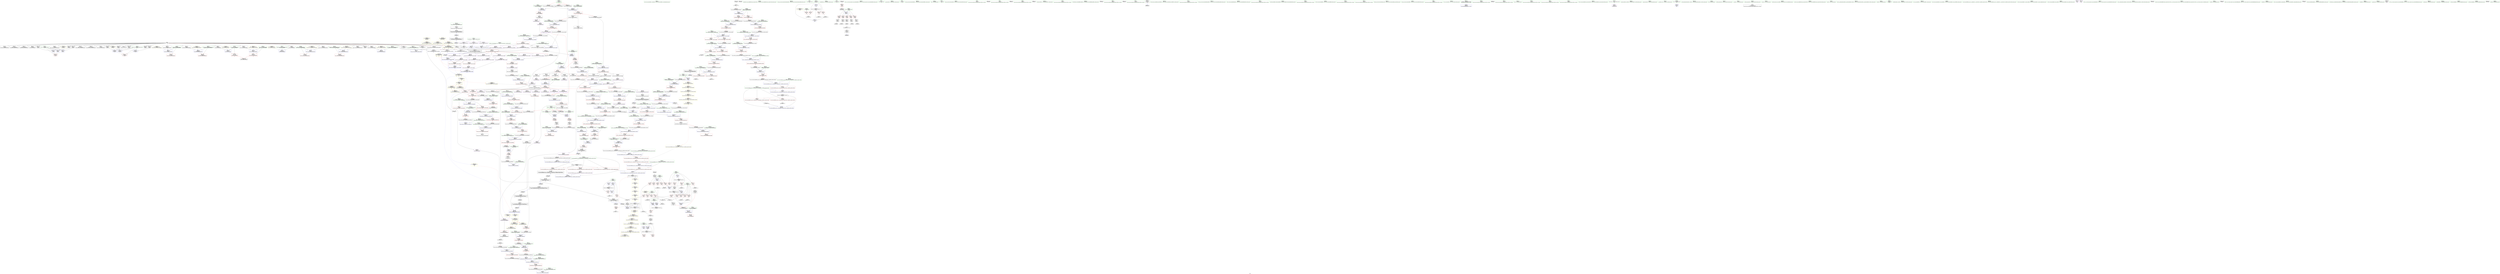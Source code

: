 digraph "SVFG" {
	label="SVFG";

	Node0x55f24ada9e50 [shape=record,color=grey,label="{NodeID: 0\nNullPtr|{|<s34>52}}"];
	Node0x55f24ada9e50 -> Node0x55f24b06f420[style=solid];
	Node0x55f24ada9e50 -> Node0x55f24b06f520[style=solid];
	Node0x55f24ada9e50 -> Node0x55f24b06f5f0[style=solid];
	Node0x55f24ada9e50 -> Node0x55f24b06f6c0[style=solid];
	Node0x55f24ada9e50 -> Node0x55f24b06f790[style=solid];
	Node0x55f24ada9e50 -> Node0x55f24b06f860[style=solid];
	Node0x55f24ada9e50 -> Node0x55f24b06f930[style=solid];
	Node0x55f24ada9e50 -> Node0x55f24b06fa00[style=solid];
	Node0x55f24ada9e50 -> Node0x55f24b06fad0[style=solid];
	Node0x55f24ada9e50 -> Node0x55f24b06fba0[style=solid];
	Node0x55f24ada9e50 -> Node0x55f24b069960[style=solid];
	Node0x55f24ada9e50 -> Node0x55f24b069a30[style=solid];
	Node0x55f24ada9e50 -> Node0x55f24b069b00[style=solid];
	Node0x55f24ada9e50 -> Node0x55f24b069bd0[style=solid];
	Node0x55f24ada9e50 -> Node0x55f24b069ca0[style=solid];
	Node0x55f24ada9e50 -> Node0x55f24b069d70[style=solid];
	Node0x55f24ada9e50 -> Node0x55f24b069e40[style=solid];
	Node0x55f24ada9e50 -> Node0x55f24b069f10[style=solid];
	Node0x55f24ada9e50 -> Node0x55f24b069fe0[style=solid];
	Node0x55f24ada9e50 -> Node0x55f24b06a0b0[style=solid];
	Node0x55f24ada9e50 -> Node0x55f24b06a180[style=solid];
	Node0x55f24ada9e50 -> Node0x55f24b06a250[style=solid];
	Node0x55f24ada9e50 -> Node0x55f24b06a320[style=solid];
	Node0x55f24ada9e50 -> Node0x55f24b06a3f0[style=solid];
	Node0x55f24ada9e50 -> Node0x55f24b06a4c0[style=solid];
	Node0x55f24ada9e50 -> Node0x55f24b06a590[style=solid];
	Node0x55f24ada9e50 -> Node0x55f24b06a660[style=solid];
	Node0x55f24ada9e50 -> Node0x55f24b06a730[style=solid];
	Node0x55f24ada9e50 -> Node0x55f24b0724a0[style=solid];
	Node0x55f24ada9e50 -> Node0x55f24b084da0[style=solid];
	Node0x55f24ada9e50 -> Node0x55f24b084e70[style=solid];
	Node0x55f24ada9e50 -> Node0x55f24b084f40[style=solid];
	Node0x55f24ada9e50 -> Node0x55f24b07c890[style=solid];
	Node0x55f24ada9e50 -> Node0x55f24b07eab0[style=solid];
	Node0x55f24ada9e50:s34 -> Node0x55f24b1044d0[style=solid,color=red];
	Node0x55f24b072cf0 [shape=record,color=blue,label="{NodeID: 443\n85\<--159\nehselector.slot\<--\n_Z5solvev\n}"];
	Node0x55f24b072cf0 -> Node0x55f24b0782c0[style=dashed];
	Node0x55f24b076240 [shape=record,color=purple,label="{NodeID: 277\n533\<--531\n_M_start\<--\n_ZNSt6vectorIiSaIiEE18_M_fill_initializeEmRKi\n}"];
	Node0x55f24b076240 -> Node0x55f24b07ad00[style=solid];
	Node0x55f24b1065d0 [shape=record,color=black,label="{NodeID: 1218\n1024 = PHI(1017, )\n0th arg _ZNSt12_Destroy_auxILb1EE9__destroyIPiEEvT_S3_ }"];
	Node0x55f24b1065d0 -> Node0x55f24b087d90[style=solid];
	Node0x55f24b066b10 [shape=record,color=green,label="{NodeID: 111\n622\<--623\n_ZNSt12_Vector_baseIiSaIiEE11_M_allocateEm\<--_ZNSt12_Vector_baseIiSaIiEE11_M_allocateEm_field_insensitive\n}"];
	Node0x55f24b06ffb0 [shape=record,color=red,label="{NodeID: 388\n694\<--684\n\<--__n.addr\n_ZNSt12_Vector_baseIiSaIiEE11_M_allocateEm\n|{<s0>51}}"];
	Node0x55f24b06ffb0:s0 -> Node0x55f24b1089c0[style=solid,color=red];
	Node0x55f24b06b1f0 [shape=record,color=black,label="{NodeID: 222\n183\<--182\nconv17\<--add16\n_Z5solvev\n|{<s0>15}}"];
	Node0x55f24b06b1f0:s0 -> Node0x55f24b109070[style=solid,color=red];
	Node0x55f24b102070 [shape=record,color=black,label="{NodeID: 1163\n241 = PHI()\n}"];
	Node0x55f24b0675e0 [shape=record,color=green,label="{NodeID: 56\n242\<--243\n_ZSt4endlIcSt11char_traitsIcEERSt13basic_ostreamIT_T0_ES6_\<--_ZSt4endlIcSt11char_traitsIcEERSt13basic_ostreamIT_T0_ES6__field_insensitive\n}"];
	Node0x55f24b085760 [shape=record,color=blue,label="{NodeID: 499\n673\<--670\n.addr\<--\n_ZN9__gnu_cxx13new_allocatorIiEC2ERKS1_\n}"];
	Node0x55f24b078fc0 [shape=record,color=red,label="{NodeID: 333\n204\<--103\n\<--i21\n_Z5solvev\n}"];
	Node0x55f24b078fc0 -> Node0x55f24b07d130[style=solid];
	Node0x55f24b06e700 [shape=record,color=green,label="{NodeID: 167\n964\<--965\n_ZN9__gnu_cxx13new_allocatorIiE10deallocateEPim\<--_ZN9__gnu_cxx13new_allocatorIiE10deallocateEPim_field_insensitive\n}"];
	Node0x55f24b053ba0 [shape=record,color=green,label="{NodeID: 1\n7\<--1\n__dso_handle\<--dummyObj\nGlob }"];
	Node0x55f24b072dc0 [shape=record,color=blue,label="{NodeID: 444\n83\<--164\nexn.slot\<--\n_Z5solvev\n}"];
	Node0x55f24b072dc0 -> Node0x55f24b0781f0[style=dashed];
	Node0x55f24b076310 [shape=record,color=purple,label="{NodeID: 278\n543\<--542\n_M_impl3\<--\n_ZNSt6vectorIiSaIiEE18_M_fill_initializeEmRKi\n}"];
	Node0x55f24b1066e0 [shape=record,color=black,label="{NodeID: 1219\n1025 = PHI(1018, )\n1st arg _ZNSt12_Destroy_auxILb1EE9__destroyIPiEEvT_S3_ }"];
	Node0x55f24b1066e0 -> Node0x55f24b087e60[style=solid];
	Node0x55f24b066c10 [shape=record,color=green,label="{NodeID: 112\n644\<--645\nthis.addr\<--this.addr_field_insensitive\n_ZNSt12_Vector_baseIiSaIiEE12_Vector_implD2Ev\n}"];
	Node0x55f24b066c10 -> Node0x55f24b07b790[style=solid];
	Node0x55f24b066c10 -> Node0x55f24b085420[style=solid];
	Node0x55f24b0c37a0 [shape=record,color=yellow,style=double,label="{NodeID: 887\n69V_1 = ENCHI(MR_69V_0)\npts\{420 \}\nFun[main]}"];
	Node0x55f24b0c37a0 -> Node0x55f24b07a1a0[style=dashed];
	Node0x55f24b070080 [shape=record,color=red,label="{NodeID: 389\n711\<--705\n\<--__a.addr\n_ZNSt16allocator_traitsISaIiEE8allocateERS0_m\n}"];
	Node0x55f24b070080 -> Node0x55f24b074950[style=solid];
	Node0x55f24b06b2c0 [shape=record,color=black,label="{NodeID: 223\n213\<--212\nconv28\<--add27\n_Z5solvev\n|{<s0>16}}"];
	Node0x55f24b06b2c0:s0 -> Node0x55f24b109070[style=solid,color=red];
	Node0x55f24b102140 [shape=record,color=black,label="{NodeID: 1164\n390 = PHI(785, )\n|{<s0>28}}"];
	Node0x55f24b102140:s0 -> Node0x55f24b103980[style=solid,color=red];
	Node0x55f24b0676e0 [shape=record,color=green,label="{NodeID: 57\n244\<--245\n_ZNSolsEPFRSoS_E\<--_ZNSolsEPFRSoS_E_field_insensitive\n}"];
	Node0x55f24b085830 [shape=record,color=blue,label="{NodeID: 500\n682\<--680\nthis.addr\<--this\n_ZNSt12_Vector_baseIiSaIiEE11_M_allocateEm\n}"];
	Node0x55f24b085830 -> Node0x55f24b06fe10[style=dashed];
	Node0x55f24b079090 [shape=record,color=red,label="{NodeID: 334\n210\<--103\n\<--i21\n_Z5solvev\n}"];
	Node0x55f24b079090 -> Node0x55f24b07e7b0[style=solid];
	Node0x55f24b06e800 [shape=record,color=green,label="{NodeID: 168\n971\<--972\nthis.addr\<--this.addr_field_insensitive\n_ZN9__gnu_cxx13new_allocatorIiE10deallocateEPim\n}"];
	Node0x55f24b06e800 -> Node0x55f24b071dc0[style=solid];
	Node0x55f24b06e800 -> Node0x55f24b087710[style=solid];
	Node0x55f24b052e70 [shape=record,color=green,label="{NodeID: 2\n8\<--1\n_ZSt3cin\<--dummyObj\nGlob }"];
	Node0x55f24b07c230 [shape=record,color=black,label="{NodeID: 777\n73 = PHI(74, 74, 74, 74, 70, )\n}"];
	Node0x55f24b07c230 -> Node0x55f24b06ad10[style=solid];
	Node0x55f24b072e90 [shape=record,color=blue,label="{NodeID: 445\n85\<--166\nehselector.slot\<--\n_Z5solvev\n}"];
	Node0x55f24b072e90 -> Node0x55f24b0782c0[style=dashed];
	Node0x55f24b0763e0 [shape=record,color=purple,label="{NodeID: 279\n544\<--542\n_M_finish\<--\n_ZNSt6vectorIiSaIiEE18_M_fill_initializeEmRKi\n}"];
	Node0x55f24b0763e0 -> Node0x55f24b0848c0[style=solid];
	Node0x55f24b1067f0 [shape=record,color=black,label="{NodeID: 1220\n862 = PHI(852, )\n0th arg _ZSt10__fill_n_aIPimiEN9__gnu_cxx11__enable_ifIXsr11__is_scalarIT1_EE7__valueET_E6__typeES4_T0_RKS3_ }"];
	Node0x55f24b1067f0 -> Node0x55f24b086ae0[style=solid];
	Node0x55f24b066ce0 [shape=record,color=green,label="{NodeID: 113\n654\<--655\nthis.addr\<--this.addr_field_insensitive\n_ZNSaIiEC2ERKS_\n}"];
	Node0x55f24b066ce0 -> Node0x55f24b07b860[style=solid];
	Node0x55f24b066ce0 -> Node0x55f24b0854f0[style=solid];
	Node0x55f24b070150 [shape=record,color=red,label="{NodeID: 390\n713\<--707\n\<--__n.addr\n_ZNSt16allocator_traitsISaIiEE8allocateERS0_m\n|{<s0>52}}"];
	Node0x55f24b070150:s0 -> Node0x55f24b1043c0[style=solid,color=red];
	Node0x55f24b06b390 [shape=record,color=black,label="{NodeID: 224\n227\<--226\nconv35\<--sub\n_Z5solvev\n}"];
	Node0x55f24b06b390 -> Node0x55f24b07dd30[style=solid];
	Node0x55f24b102340 [shape=record,color=black,label="{NodeID: 1165\n814 = PHI(818, )\n}"];
	Node0x55f24b102340 -> Node0x55f24b074fd0[style=solid];
	Node0x55f24b0677e0 [shape=record,color=green,label="{NodeID: 58\n248\<--249\n_ZNSt7__cxx1112basic_stringIcSt11char_traitsIcESaIcEED1Ev\<--_ZNSt7__cxx1112basic_stringIcSt11char_traitsIcESaIcEED1Ev_field_insensitive\n}"];
	Node0x55f24b085900 [shape=record,color=blue,label="{NodeID: 501\n684\<--681\n__n.addr\<--__n\n_ZNSt12_Vector_baseIiSaIiEE11_M_allocateEm\n}"];
	Node0x55f24b085900 -> Node0x55f24b06fee0[style=dashed];
	Node0x55f24b085900 -> Node0x55f24b06ffb0[style=dashed];
	Node0x55f24b079160 [shape=record,color=red,label="{NodeID: 335\n218\<--103\n\<--i21\n_Z5solvev\n}"];
	Node0x55f24b079160 -> Node0x55f24b07e330[style=solid];
	Node0x55f24b06e8d0 [shape=record,color=green,label="{NodeID: 169\n973\<--974\n__p.addr\<--__p.addr_field_insensitive\n_ZN9__gnu_cxx13new_allocatorIiE10deallocateEPim\n}"];
	Node0x55f24b06e8d0 -> Node0x55f24b071e90[style=solid];
	Node0x55f24b06e8d0 -> Node0x55f24b0877e0[style=solid];
	Node0x55f24b052f00 [shape=record,color=green,label="{NodeID: 3\n9\<--1\n_ZSt4cout\<--dummyObj\nGlob }"];
	Node0x55f24b0c7c60 [shape=record,color=yellow,style=double,label="{NodeID: 944\n24V_1 = ENCHI(MR_24V_0)\npts\{745 \}\nFun[_ZNSt6vectorIiSaIiEE18_M_fill_initializeEmRKi]|{<s0>42}}"];
	Node0x55f24b0c7c60:s0 -> Node0x55f24b0c2120[style=dashed,color=red];
	Node0x55f24b07c890 [shape=record,color=black,label="{NodeID: 778\n700 = PHI(695, 3, )\n}"];
	Node0x55f24b07c890 -> Node0x55f24b074880[style=solid];
	Node0x55f24b072f60 [shape=record,color=blue,label="{NodeID: 446\n95\<--173\nc\<--inc\n_Z5solvev\n}"];
	Node0x55f24b072f60 -> Node0x55f24b078870[style=dashed];
	Node0x55f24b072f60 -> Node0x55f24b0b93d0[style=dashed];
	Node0x55f24b0764b0 [shape=record,color=purple,label="{NodeID: 280\n557\<--556\n_M_impl\<--this1\n_ZNSt12_Vector_baseIiSaIiEED2Ev\n}"];
	Node0x55f24b106900 [shape=record,color=black,label="{NodeID: 1221\n863 = PHI(855, )\n1st arg _ZSt10__fill_n_aIPimiEN9__gnu_cxx11__enable_ifIXsr11__is_scalarIT1_EE7__valueET_E6__typeES4_T0_RKS3_ }"];
	Node0x55f24b106900 -> Node0x55f24b086bb0[style=solid];
	Node0x55f24b06b980 [shape=record,color=green,label="{NodeID: 114\n656\<--657\n__a.addr\<--__a.addr_field_insensitive\n_ZNSaIiEC2ERKS_\n}"];
	Node0x55f24b06b980 -> Node0x55f24b06fc70[style=solid];
	Node0x55f24b06b980 -> Node0x55f24b0855c0[style=solid];
	Node0x55f24b070220 [shape=record,color=red,label="{NodeID: 391\n731\<--722\nthis1\<--this.addr\n_ZN9__gnu_cxx13new_allocatorIiE8allocateEmPKv\n|{<s0>53}}"];
	Node0x55f24b070220:s0 -> Node0x55f24b105c00[style=solid,color=red];
	Node0x55f24b06b460 [shape=record,color=black,label="{NodeID: 225\n278\<--277\n\<--this1\n_ZNSaIiEC2Ev\n|{<s0>22}}"];
	Node0x55f24b06b460:s0 -> Node0x55f24b1062a0[style=solid,color=red];
	Node0x55f24b102480 [shape=record,color=black,label="{NodeID: 1166\n834 = PHI(838, )\n}"];
	Node0x55f24b102480 -> Node0x55f24b0750a0[style=solid];
	Node0x55f24b0678e0 [shape=record,color=green,label="{NodeID: 59\n263\<--264\n__gxx_personality_v0\<--__gxx_personality_v0_field_insensitive\n}"];
	Node0x55f24b0859d0 [shape=record,color=blue,label="{NodeID: 502\n705\<--703\n__a.addr\<--__a\n_ZNSt16allocator_traitsISaIiEE8allocateERS0_m\n}"];
	Node0x55f24b0859d0 -> Node0x55f24b070080[style=dashed];
	Node0x55f24b079230 [shape=record,color=red,label="{NodeID: 336\n232\<--103\n\<--i21\n_Z5solvev\n}"];
	Node0x55f24b079230 -> Node0x55f24b07deb0[style=solid];
	Node0x55f24b06e9a0 [shape=record,color=green,label="{NodeID: 170\n975\<--976\n.addr\<--.addr_field_insensitive\n_ZN9__gnu_cxx13new_allocatorIiE10deallocateEPim\n}"];
	Node0x55f24b06e9a0 -> Node0x55f24b0878b0[style=solid];
	Node0x55f24b0531b0 [shape=record,color=green,label="{NodeID: 4\n10\<--1\n.str\<--dummyObj\nGlob }"];
	Node0x55f24b0c7d40 [shape=record,color=yellow,style=double,label="{NodeID: 945\n26V_1 = ENCHI(MR_26V_0)\npts\{880000 \}\nFun[_ZNSt6vectorIiSaIiEE18_M_fill_initializeEmRKi]}"];
	Node0x55f24b0c7d40 -> Node0x55f24b07ad00[style=dashed];
	Node0x55f24b07ce30 [shape=record,color=grey,label="{NodeID: 779\n173 = Binary(172, 174, )\n}"];
	Node0x55f24b07ce30 -> Node0x55f24b072f60[style=solid];
	Node0x55f24b073030 [shape=record,color=blue,label="{NodeID: 447\n184\<--180\ncall18\<--conv15\n_Z5solvev\n}"];
	Node0x55f24b073030 -> Node0x55f24b0b9dd0[style=dashed];
	Node0x55f24b076580 [shape=record,color=purple,label="{NodeID: 281\n558\<--556\n_M_start\<--this1\n_ZNSt12_Vector_baseIiSaIiEED2Ev\n}"];
	Node0x55f24b076580 -> Node0x55f24b07af70[style=solid];
	Node0x55f24b106a40 [shape=record,color=black,label="{NodeID: 1222\n864 = PHI(856, )\n2nd arg _ZSt10__fill_n_aIPimiEN9__gnu_cxx11__enable_ifIXsr11__is_scalarIT1_EE7__valueET_E6__typeES4_T0_RKS3_ }"];
	Node0x55f24b106a40 -> Node0x55f24b086c80[style=solid];
	Node0x55f24b06ba50 [shape=record,color=green,label="{NodeID: 115\n665\<--666\n_ZN9__gnu_cxx13new_allocatorIiEC2ERKS1_\<--_ZN9__gnu_cxx13new_allocatorIiEC2ERKS1__field_insensitive\n}"];
	Node0x55f24b0702f0 [shape=record,color=red,label="{NodeID: 392\n732\<--724\n\<--__n.addr\n_ZN9__gnu_cxx13new_allocatorIiE8allocateEmPKv\n}"];
	Node0x55f24b0702f0 -> Node0x55f24b07f830[style=solid];
	Node0x55f24b06b530 [shape=record,color=black,label="{NodeID: 226\n305\<--304\n\<--this1\n_ZNSt6vectorIiSaIiEEC2EmRKiRKS0_\n|{<s0>23}}"];
	Node0x55f24b06b530:s0 -> Node0x55f24b106b80[style=solid,color=red];
	Node0x55f24b1025c0 [shape=record,color=black,label="{NodeID: 1167\n852 = PHI(901, )\n|{<s0>60}}"];
	Node0x55f24b1025c0:s0 -> Node0x55f24b1067f0[style=solid,color=red];
	Node0x55f24b0679e0 [shape=record,color=green,label="{NodeID: 60\n274\<--275\nthis.addr\<--this.addr_field_insensitive\n_ZNSaIiEC2Ev\n}"];
	Node0x55f24b0679e0 -> Node0x55f24b0794a0[style=solid];
	Node0x55f24b0679e0 -> Node0x55f24b0736b0[style=solid];
	Node0x55f24b085aa0 [shape=record,color=blue,label="{NodeID: 503\n707\<--704\n__n.addr\<--__n\n_ZNSt16allocator_traitsISaIiEE8allocateERS0_m\n}"];
	Node0x55f24b085aa0 -> Node0x55f24b070150[style=dashed];
	Node0x55f24b079300 [shape=record,color=red,label="{NodeID: 337\n145\<--142\n\<--call11\n_Z5solvev\n|{<s0>12}}"];
	Node0x55f24b079300:s0 -> Node0x55f24b107300[style=solid,color=red];
	Node0x55f24b06ea70 [shape=record,color=green,label="{NodeID: 171\n984\<--985\n_ZdlPv\<--_ZdlPv_field_insensitive\n}"];
	Node0x55f24b053240 [shape=record,color=green,label="{NodeID: 5\n12\<--1\n.str.1\<--dummyObj\nGlob }"];
	Node0x55f24b07cfb0 [shape=record,color=grey,label="{NodeID: 780\n892 = Binary(891, 893, )\n}"];
	Node0x55f24b07cfb0 -> Node0x55f24b086fc0[style=solid];
	Node0x55f24b073100 [shape=record,color=blue,label="{NodeID: 448\n97\<--190\ni\<--inc19\n_Z5solvev\n}"];
	Node0x55f24b073100 -> Node0x55f24b0b98d0[style=dashed];
	Node0x55f24b076650 [shape=record,color=purple,label="{NodeID: 282\n560\<--556\n_M_impl2\<--this1\n_ZNSt12_Vector_baseIiSaIiEED2Ev\n}"];
	Node0x55f24b106b80 [shape=record,color=black,label="{NodeID: 1223\n476 = PHI(305, )\n0th arg _ZNSt12_Vector_baseIiSaIiEEC2EmRKS0_ }"];
	Node0x55f24b106b80 -> Node0x55f24b084240[style=solid];
	Node0x55f24b06bb20 [shape=record,color=green,label="{NodeID: 116\n671\<--672\nthis.addr\<--this.addr_field_insensitive\n_ZN9__gnu_cxx13new_allocatorIiEC2ERKS1_\n}"];
	Node0x55f24b06bb20 -> Node0x55f24b06fd40[style=solid];
	Node0x55f24b06bb20 -> Node0x55f24b085690[style=solid];
	Node0x55f24b0703c0 [shape=record,color=red,label="{NodeID: 393\n742\<--724\n\<--__n.addr\n_ZN9__gnu_cxx13new_allocatorIiE8allocateEmPKv\n}"];
	Node0x55f24b0703c0 -> Node0x55f24b07dbb0[style=solid];
	Node0x55f24b06b600 [shape=record,color=black,label="{NodeID: 227\n322\<--304\n\<--this1\n_ZNSt6vectorIiSaIiEEC2EmRKiRKS0_\n|{<s0>25}}"];
	Node0x55f24b06b600:s0 -> Node0x55f24b103e80[style=solid,color=red];
	Node0x55f24b102700 [shape=record,color=black,label="{NodeID: 1168\n857 = PHI(861, )\n}"];
	Node0x55f24b102700 -> Node0x55f24b075170[style=solid];
	Node0x55f24b067ab0 [shape=record,color=green,label="{NodeID: 61\n280\<--281\n_ZN9__gnu_cxx13new_allocatorIiEC2Ev\<--_ZN9__gnu_cxx13new_allocatorIiEC2Ev_field_insensitive\n}"];
	Node0x55f24b085b70 [shape=record,color=blue,label="{NodeID: 504\n722\<--719\nthis.addr\<--this\n_ZN9__gnu_cxx13new_allocatorIiE8allocateEmPKv\n}"];
	Node0x55f24b085b70 -> Node0x55f24b070220[style=dashed];
	Node0x55f24b0793d0 [shape=record,color=red,label="{NodeID: 338\n215\<--214\n\<--call29\n_Z5solvev\n}"];
	Node0x55f24b0793d0 -> Node0x55f24b09c310[style=solid];
	Node0x55f24b06eb70 [shape=record,color=green,label="{NodeID: 172\n993\<--994\n__first.addr\<--__first.addr_field_insensitive\n_ZSt8_DestroyIPiiEvT_S1_RSaIT0_E\n}"];
	Node0x55f24b06eb70 -> Node0x55f24b071f60[style=solid];
	Node0x55f24b06eb70 -> Node0x55f24b087980[style=solid];
	Node0x55f24b0532d0 [shape=record,color=green,label="{NodeID: 6\n15\<--1\n\<--dummyObj\nCan only get source location for instruction, argument, global var or function.}"];
	Node0x55f24b07d130 [shape=record,color=grey,label="{NodeID: 781\n206 = Binary(204, 205, )\n}"];
	Node0x55f24b07d130 -> Node0x55f24b07ec30[style=solid];
	Node0x55f24b0731d0 [shape=record,color=blue,label="{NodeID: 449\n99\<--194\np\<--add20\n_Z5solvev\n}"];
	Node0x55f24b0731d0 -> Node0x55f24b0b70a0[style=dashed];
	Node0x55f24b076720 [shape=record,color=purple,label="{NodeID: 283\n561\<--556\n_M_end_of_storage\<--this1\n_ZNSt12_Vector_baseIiSaIiEED2Ev\n}"];
	Node0x55f24b076720 -> Node0x55f24b07b040[style=solid];
	Node0x55f24b106cc0 [shape=record,color=black,label="{NodeID: 1224\n477 = PHI(306, )\n1st arg _ZNSt12_Vector_baseIiSaIiEEC2EmRKS0_ }"];
	Node0x55f24b106cc0 -> Node0x55f24b084310[style=solid];
	Node0x55f24b06bbf0 [shape=record,color=green,label="{NodeID: 117\n673\<--674\n.addr\<--.addr_field_insensitive\n_ZN9__gnu_cxx13new_allocatorIiEC2ERKS1_\n}"];
	Node0x55f24b06bbf0 -> Node0x55f24b085760[style=solid];
	Node0x55f24b070490 [shape=record,color=red,label="{NodeID: 394\n755\<--752\nthis1\<--this.addr\n_ZNK9__gnu_cxx13new_allocatorIiE8max_sizeEv\n}"];
	Node0x55f24b06b6d0 [shape=record,color=black,label="{NodeID: 228\n338\<--337\n\<--this1\n_ZNSaIiED2Ev\n|{<s0>26}}"];
	Node0x55f24b06b6d0:s0 -> Node0x55f24b107d40[style=solid,color=red];
	Node0x55f24b102840 [shape=record,color=black,label="{NodeID: 1169\n424 = PHI()\n}"];
	Node0x55f24b067bb0 [shape=record,color=green,label="{NodeID: 62\n288\<--289\nthis.addr\<--this.addr_field_insensitive\n_ZNSt6vectorIiSaIiEEC2EmRKiRKS0_\n}"];
	Node0x55f24b067bb0 -> Node0x55f24b079570[style=solid];
	Node0x55f24b067bb0 -> Node0x55f24b073780[style=solid];
	Node0x55f24b085c40 [shape=record,color=blue,label="{NodeID: 505\n724\<--720\n__n.addr\<--__n\n_ZN9__gnu_cxx13new_allocatorIiE8allocateEmPKv\n}"];
	Node0x55f24b085c40 -> Node0x55f24b0702f0[style=dashed];
	Node0x55f24b085c40 -> Node0x55f24b0703c0[style=dashed];
	Node0x55f24b0794a0 [shape=record,color=red,label="{NodeID: 339\n277\<--274\nthis1\<--this.addr\n_ZNSaIiEC2Ev\n}"];
	Node0x55f24b0794a0 -> Node0x55f24b06b460[style=solid];
	Node0x55f24b06ec40 [shape=record,color=green,label="{NodeID: 173\n995\<--996\n__last.addr\<--__last.addr_field_insensitive\n_ZSt8_DestroyIPiiEvT_S1_RSaIT0_E\n}"];
	Node0x55f24b06ec40 -> Node0x55f24b072030[style=solid];
	Node0x55f24b06ec40 -> Node0x55f24b087a50[style=solid];
	Node0x55f24b0638b0 [shape=record,color=green,label="{NodeID: 7\n51\<--1\n\<--dummyObj\nCan only get source location for instruction, argument, global var or function.}"];
	Node0x55f24b07d2b0 [shape=record,color=grey,label="{NodeID: 782\n117 = Binary(114, 118, )\n|{<s0>8}}"];
	Node0x55f24b07d2b0:s0 -> Node0x55f24b107760[style=solid,color=red];
	Node0x55f24b0732a0 [shape=record,color=blue,label="{NodeID: 450\n101\<--197\nres\<--\n_Z5solvev\n}"];
	Node0x55f24b0732a0 -> Node0x55f24b0b8a00[style=dashed];
	Node0x55f24b0767f0 [shape=record,color=purple,label="{NodeID: 284\n563\<--556\n_M_impl3\<--this1\n_ZNSt12_Vector_baseIiSaIiEED2Ev\n}"];
	Node0x55f24b106e00 [shape=record,color=black,label="{NodeID: 1225\n478 = PHI(307, )\n2nd arg _ZNSt12_Vector_baseIiSaIiEEC2EmRKS0_ }"];
	Node0x55f24b106e00 -> Node0x55f24b0843e0[style=solid];
	Node0x55f24b06bcc0 [shape=record,color=green,label="{NodeID: 118\n682\<--683\nthis.addr\<--this.addr_field_insensitive\n_ZNSt12_Vector_baseIiSaIiEE11_M_allocateEm\n}"];
	Node0x55f24b06bcc0 -> Node0x55f24b06fe10[style=solid];
	Node0x55f24b06bcc0 -> Node0x55f24b085830[style=solid];
	Node0x55f24b070560 [shape=record,color=red,label="{NodeID: 395\n778\<--766\n\<--__first.addr\n_ZSt24__uninitialized_fill_n_aIPimiiET_S1_T0_RKT1_RSaIT2_E\n|{<s0>56}}"];
	Node0x55f24b070560:s0 -> Node0x55f24b105840[style=solid,color=red];
	Node0x55f24b06b7a0 [shape=record,color=black,label="{NodeID: 229\n356\<--355\n\<--this1\n_ZNSt6vectorIiSaIiEEixEm\n}"];
	Node0x55f24b06b7a0 -> Node0x55f24b075bc0[style=solid];
	Node0x55f24b06b7a0 -> Node0x55f24b075c90[style=solid];
	Node0x55f24b102910 [shape=record,color=black,label="{NodeID: 1170\n428 = PHI()\n}"];
	Node0x55f24b067c80 [shape=record,color=green,label="{NodeID: 63\n290\<--291\n__n.addr\<--__n.addr_field_insensitive\n_ZNSt6vectorIiSaIiEEC2EmRKiRKS0_\n}"];
	Node0x55f24b067c80 -> Node0x55f24b079640[style=solid];
	Node0x55f24b067c80 -> Node0x55f24b079710[style=solid];
	Node0x55f24b067c80 -> Node0x55f24b073850[style=solid];
	Node0x55f24b085d10 [shape=record,color=blue,label="{NodeID: 506\n726\<--721\n.addr\<--\n_ZN9__gnu_cxx13new_allocatorIiE8allocateEmPKv\n}"];
	Node0x55f24b079570 [shape=record,color=red,label="{NodeID: 340\n304\<--288\nthis1\<--this.addr\n_ZNSt6vectorIiSaIiEEC2EmRKiRKS0_\n|{|<s2>24}}"];
	Node0x55f24b079570 -> Node0x55f24b06b530[style=solid];
	Node0x55f24b079570 -> Node0x55f24b06b600[style=solid];
	Node0x55f24b079570:s2 -> Node0x55f24b1084c0[style=solid,color=red];
	Node0x55f24b06ed10 [shape=record,color=green,label="{NodeID: 174\n997\<--998\n.addr\<--.addr_field_insensitive\n_ZSt8_DestroyIPiiEvT_S1_RSaIT0_E\n}"];
	Node0x55f24b06ed10 -> Node0x55f24b087b20[style=solid];
	Node0x55f24b063940 [shape=record,color=green,label="{NodeID: 8\n56\<--1\n\<--dummyObj\nCan only get source location for instruction, argument, global var or function.}"];
	Node0x55f24b07d430 [shape=record,color=grey,label="{NodeID: 783\n194 = Binary(193, 174, )\n}"];
	Node0x55f24b07d430 -> Node0x55f24b0731d0[style=solid];
	Node0x55f24b073370 [shape=record,color=blue,label="{NodeID: 451\n103\<--198\ni21\<--\n_Z5solvev\n}"];
	Node0x55f24b073370 -> Node0x55f24b0b8ed0[style=dashed];
	Node0x55f24b0768c0 [shape=record,color=purple,label="{NodeID: 285\n564\<--556\n_M_start4\<--this1\n_ZNSt12_Vector_baseIiSaIiEED2Ev\n}"];
	Node0x55f24b0768c0 -> Node0x55f24b07b110[style=solid];
	Node0x55f24b106f40 [shape=record,color=black,label="{NodeID: 1226\n902 = PHI(851, )\n0th arg _ZSt12__niter_baseIPiET_S1_ }"];
	Node0x55f24b106f40 -> Node0x55f24b087160[style=solid];
	Node0x55f24b06bd90 [shape=record,color=green,label="{NodeID: 119\n684\<--685\n__n.addr\<--__n.addr_field_insensitive\n_ZNSt12_Vector_baseIiSaIiEE11_M_allocateEm\n}"];
	Node0x55f24b06bd90 -> Node0x55f24b06fee0[style=solid];
	Node0x55f24b06bd90 -> Node0x55f24b06ffb0[style=solid];
	Node0x55f24b06bd90 -> Node0x55f24b085900[style=solid];
	Node0x55f24b070630 [shape=record,color=red,label="{NodeID: 396\n779\<--768\n\<--__n.addr\n_ZSt24__uninitialized_fill_n_aIPimiiET_S1_T0_RKT1_RSaIT2_E\n|{<s0>56}}"];
	Node0x55f24b070630:s0 -> Node0x55f24b105980[style=solid,color=red];
	Node0x55f24b06b870 [shape=record,color=black,label="{NodeID: 230\n346\<--361\n_ZNSt6vectorIiSaIiEEixEm_ret\<--add.ptr\n_ZNSt6vectorIiSaIiEEixEm\n|{<s0>15|<s1>16}}"];
	Node0x55f24b06b870:s0 -> Node0x55f24b0f9f10[style=solid,color=blue];
	Node0x55f24b06b870:s1 -> Node0x55f24b101750[style=solid,color=blue];
	Node0x55f24b1029e0 [shape=record,color=black,label="{NodeID: 1171\n436 = PHI()\n}"];
	Node0x55f24b067d50 [shape=record,color=green,label="{NodeID: 64\n292\<--293\n__value.addr\<--__value.addr_field_insensitive\n_ZNSt6vectorIiSaIiEEC2EmRKiRKS0_\n}"];
	Node0x55f24b067d50 -> Node0x55f24b0797e0[style=solid];
	Node0x55f24b067d50 -> Node0x55f24b073920[style=solid];
	Node0x55f24b085de0 [shape=record,color=blue,label="{NodeID: 507\n752\<--751\nthis.addr\<--this\n_ZNK9__gnu_cxx13new_allocatorIiE8max_sizeEv\n}"];
	Node0x55f24b085de0 -> Node0x55f24b070490[style=dashed];
	Node0x55f24b079640 [shape=record,color=red,label="{NodeID: 341\n306\<--290\n\<--__n.addr\n_ZNSt6vectorIiSaIiEEC2EmRKiRKS0_\n|{<s0>23}}"];
	Node0x55f24b079640:s0 -> Node0x55f24b106cc0[style=solid,color=red];
	Node0x55f24b06ede0 [shape=record,color=green,label="{NodeID: 175\n1005\<--1006\n_ZSt8_DestroyIPiEvT_S1_\<--_ZSt8_DestroyIPiEvT_S1__field_insensitive\n}"];
	Node0x55f24b0639d0 [shape=record,color=green,label="{NodeID: 9\n61\<--1\n\<--dummyObj\nCan only get source location for instruction, argument, global var or function.}"];
	Node0x55f24b0c8200 [shape=record,color=yellow,style=double,label="{NodeID: 950\n4V_1 = ENCHI(MR_4V_0)\npts\{82 \}\nFun[_Z5solvev]}"];
	Node0x55f24b0c8200 -> Node0x55f24b077eb0[style=dashed];
	Node0x55f24b0c8200 -> Node0x55f24b077f80[style=dashed];
	Node0x55f24b0c8200 -> Node0x55f24b078050[style=dashed];
	Node0x55f24b0c8200 -> Node0x55f24b078120[style=dashed];
	Node0x55f24b07d5b0 [shape=record,color=grey,label="{NodeID: 784\n190 = Binary(189, 174, )\n}"];
	Node0x55f24b07d5b0 -> Node0x55f24b073100[style=solid];
	Node0x55f24b073440 [shape=record,color=blue,label="{NodeID: 452\n99\<--220\np\<--add32\n_Z5solvev\n}"];
	Node0x55f24b073440 -> Node0x55f24b078c80[style=dashed];
	Node0x55f24b073440 -> Node0x55f24b0b70a0[style=dashed];
	Node0x55f24b076990 [shape=record,color=purple,label="{NodeID: 286\n574\<--556\n_M_impl5\<--this1\n_ZNSt12_Vector_baseIiSaIiEED2Ev\n|{<s0>44}}"];
	Node0x55f24b076990:s0 -> Node0x55f24b108c40[style=solid,color=red];
	Node0x55f24b107080 [shape=record,color=black,label="{NodeID: 1227\n680 = PHI(619, )\n0th arg _ZNSt12_Vector_baseIiSaIiEE11_M_allocateEm }"];
	Node0x55f24b107080 -> Node0x55f24b085830[style=solid];
	Node0x55f24b06be60 [shape=record,color=green,label="{NodeID: 120\n696\<--697\n_ZNSt16allocator_traitsISaIiEE8allocateERS0_m\<--_ZNSt16allocator_traitsISaIiEE8allocateERS0_m_field_insensitive\n}"];
	Node0x55f24b070700 [shape=record,color=red,label="{NodeID: 397\n780\<--770\n\<--__x.addr\n_ZSt24__uninitialized_fill_n_aIPimiiET_S1_T0_RKT1_RSaIT2_E\n|{<s0>56}}"];
	Node0x55f24b070700:s0 -> Node0x55f24b105ac0[style=solid,color=red];
	Node0x55f24b073c90 [shape=record,color=black,label="{NodeID: 231\n381\<--380\n\<--this1\n_ZNSt6vectorIiSaIiEED2Ev\n}"];
	Node0x55f24b073c90 -> Node0x55f24b075d60[style=solid];
	Node0x55f24b073c90 -> Node0x55f24b075e30[style=solid];
	Node0x55f24b102ab0 [shape=record,color=black,label="{NodeID: 1172\n441 = PHI()\n}"];
	Node0x55f24b067e20 [shape=record,color=green,label="{NodeID: 65\n294\<--295\n__a.addr\<--__a.addr_field_insensitive\n_ZNSt6vectorIiSaIiEEC2EmRKiRKS0_\n}"];
	Node0x55f24b067e20 -> Node0x55f24b0798b0[style=solid];
	Node0x55f24b067e20 -> Node0x55f24b0739f0[style=solid];
	Node0x55f24b085eb0 [shape=record,color=blue,label="{NodeID: 508\n766\<--762\n__first.addr\<--__first\n_ZSt24__uninitialized_fill_n_aIPimiiET_S1_T0_RKT1_RSaIT2_E\n}"];
	Node0x55f24b085eb0 -> Node0x55f24b070560[style=dashed];
	Node0x55f24b079710 [shape=record,color=red,label="{NodeID: 342\n311\<--290\n\<--__n.addr\n_ZNSt6vectorIiSaIiEEC2EmRKiRKS0_\n|{<s0>24}}"];
	Node0x55f24b079710:s0 -> Node0x55f24b108600[style=solid,color=red];
	Node0x55f24b06eee0 [shape=record,color=green,label="{NodeID: 176\n1011\<--1012\n__first.addr\<--__first.addr_field_insensitive\n_ZSt8_DestroyIPiEvT_S1_\n}"];
	Node0x55f24b06eee0 -> Node0x55f24b072100[style=solid];
	Node0x55f24b06eee0 -> Node0x55f24b087bf0[style=solid];
	Node0x55f24b063a60 [shape=record,color=green,label="{NodeID: 10\n66\<--1\n\<--dummyObj\nCan only get source location for instruction, argument, global var or function.}"];
	Node0x55f24b0c8310 [shape=record,color=yellow,style=double,label="{NodeID: 951\n6V_1 = ENCHI(MR_6V_0)\npts\{84 \}\nFun[_Z5solvev]}"];
	Node0x55f24b0c8310 -> Node0x55f24b072a80[style=dashed];
	Node0x55f24b0c8310 -> Node0x55f24b072c20[style=dashed];
	Node0x55f24b0c8310 -> Node0x55f24b072dc0[style=dashed];
	Node0x55f24b07d730 [shape=record,color=grey,label="{NodeID: 785\n568 = Binary(566, 567, )\n}"];
	Node0x55f24b07d730 -> Node0x55f24b07d8b0[style=solid];
	Node0x55f24b073510 [shape=record,color=blue,label="{NodeID: 453\n101\<--229\nres\<--add36\n_Z5solvev\n}"];
	Node0x55f24b073510 -> Node0x55f24b0b8a00[style=dashed];
	Node0x55f24b076a60 [shape=record,color=purple,label="{NodeID: 287\n582\<--556\n_M_impl6\<--this1\n_ZNSt12_Vector_baseIiSaIiEED2Ev\n|{<s0>45}}"];
	Node0x55f24b076a60:s0 -> Node0x55f24b108c40[style=solid,color=red];
	Node0x55f24b1071c0 [shape=record,color=black,label="{NodeID: 1228\n681 = PHI(620, )\n1st arg _ZNSt12_Vector_baseIiSaIiEE11_M_allocateEm }"];
	Node0x55f24b1071c0 -> Node0x55f24b085900[style=solid];
	Node0x55f24b06bf60 [shape=record,color=green,label="{NodeID: 121\n705\<--706\n__a.addr\<--__a.addr_field_insensitive\n_ZNSt16allocator_traitsISaIiEE8allocateERS0_m\n}"];
	Node0x55f24b06bf60 -> Node0x55f24b070080[style=solid];
	Node0x55f24b06bf60 -> Node0x55f24b0859d0[style=solid];
	Node0x55f24b0707d0 [shape=record,color=red,label="{NodeID: 398\n790\<--787\nthis1\<--this.addr\n_ZNSt12_Vector_baseIiSaIiEE19_M_get_Tp_allocatorEv\n}"];
	Node0x55f24b0707d0 -> Node0x55f24b077690[style=solid];
	Node0x55f24b073d20 [shape=record,color=black,label="{NodeID: 232\n385\<--380\n\<--this1\n_ZNSt6vectorIiSaIiEED2Ev\n}"];
	Node0x55f24b073d20 -> Node0x55f24b075f00[style=solid];
	Node0x55f24b073d20 -> Node0x55f24b075fd0[style=solid];
	Node0x55f24b102bb0 [shape=record,color=black,label="{NodeID: 1173\n445 = PHI()\n}"];
	Node0x55f24b067ef0 [shape=record,color=green,label="{NodeID: 66\n296\<--297\nexn.slot\<--exn.slot_field_insensitive\n_ZNSt6vectorIiSaIiEEC2EmRKiRKS0_\n}"];
	Node0x55f24b067ef0 -> Node0x55f24b079980[style=solid];
	Node0x55f24b067ef0 -> Node0x55f24b073ac0[style=solid];
	Node0x55f24b085f80 [shape=record,color=blue,label="{NodeID: 509\n768\<--763\n__n.addr\<--__n\n_ZSt24__uninitialized_fill_n_aIPimiiET_S1_T0_RKT1_RSaIT2_E\n}"];
	Node0x55f24b085f80 -> Node0x55f24b070630[style=dashed];
	Node0x55f24b0797e0 [shape=record,color=red,label="{NodeID: 343\n312\<--292\n\<--__value.addr\n_ZNSt6vectorIiSaIiEEC2EmRKiRKS0_\n|{<s0>24}}"];
	Node0x55f24b0797e0:s0 -> Node0x55f24b108740[style=solid,color=red];
	Node0x55f24b06efb0 [shape=record,color=green,label="{NodeID: 177\n1013\<--1014\n__last.addr\<--__last.addr_field_insensitive\n_ZSt8_DestroyIPiEvT_S1_\n}"];
	Node0x55f24b06efb0 -> Node0x55f24b0721d0[style=solid];
	Node0x55f24b06efb0 -> Node0x55f24b087cc0[style=solid];
	Node0x55f24b063b60 [shape=record,color=green,label="{NodeID: 11\n71\<--1\n\<--dummyObj\nCan only get source location for instruction, argument, global var or function.}"];
	Node0x55f24b0c83f0 [shape=record,color=yellow,style=double,label="{NodeID: 952\n8V_1 = ENCHI(MR_8V_0)\npts\{86 \}\nFun[_Z5solvev]}"];
	Node0x55f24b0c83f0 -> Node0x55f24b072b50[style=dashed];
	Node0x55f24b0c83f0 -> Node0x55f24b072cf0[style=dashed];
	Node0x55f24b0c83f0 -> Node0x55f24b072e90[style=dashed];
	Node0x55f24b07d8b0 [shape=record,color=grey,label="{NodeID: 786\n569 = Binary(568, 570, )\n|{<s0>43}}"];
	Node0x55f24b07d8b0:s0 -> Node0x55f24b1050c0[style=solid,color=red];
	Node0x55f24b0735e0 [shape=record,color=blue,label="{NodeID: 454\n103\<--233\ni21\<--dec\n_Z5solvev\n}"];
	Node0x55f24b0735e0 -> Node0x55f24b0b8ed0[style=dashed];
	Node0x55f24b076b30 [shape=record,color=purple,label="{NodeID: 288\n603\<--597\n_M_start\<--this1\n_ZNSt12_Vector_baseIiSaIiEE12_Vector_implC2ERKS0_\n}"];
	Node0x55f24b076b30 -> Node0x55f24b084da0[style=solid];
	Node0x55f24b107300 [shape=record,color=black,label="{NodeID: 1229\n44 = PHI(145, )\n0th arg _Z5vowelc }"];
	Node0x55f24b107300 -> Node0x55f24b0725a0[style=solid];
	Node0x55f24b06c030 [shape=record,color=green,label="{NodeID: 122\n707\<--708\n__n.addr\<--__n.addr_field_insensitive\n_ZNSt16allocator_traitsISaIiEE8allocateERS0_m\n}"];
	Node0x55f24b06c030 -> Node0x55f24b070150[style=solid];
	Node0x55f24b06c030 -> Node0x55f24b085aa0[style=solid];
	Node0x55f24b0708a0 [shape=record,color=red,label="{NodeID: 399\n811\<--798\n\<--__first.addr\n_ZSt20uninitialized_fill_nIPimiET_S1_T0_RKT1_\n|{<s0>57}}"];
	Node0x55f24b0708a0:s0 -> Node0x55f24b1045e0[style=solid,color=red];
	Node0x55f24b073df0 [shape=record,color=black,label="{NodeID: 233\n389\<--380\n\<--this1\n_ZNSt6vectorIiSaIiEED2Ev\n|{<s0>27}}"];
	Node0x55f24b073df0:s0 -> Node0x55f24b107440[style=solid,color=red];
	Node0x55f24b102c80 [shape=record,color=black,label="{NodeID: 1174\n446 = PHI(78, )\n}"];
	Node0x55f24b067fc0 [shape=record,color=green,label="{NodeID: 67\n298\<--299\nehselector.slot\<--ehselector.slot_field_insensitive\n_ZNSt6vectorIiSaIiEEC2EmRKiRKS0_\n}"];
	Node0x55f24b067fc0 -> Node0x55f24b079a50[style=solid];
	Node0x55f24b067fc0 -> Node0x55f24b073b90[style=solid];
	Node0x55f24b086050 [shape=record,color=blue,label="{NodeID: 510\n770\<--764\n__x.addr\<--__x\n_ZSt24__uninitialized_fill_n_aIPimiiET_S1_T0_RKT1_RSaIT2_E\n}"];
	Node0x55f24b086050 -> Node0x55f24b070700[style=dashed];
	Node0x55f24b0798b0 [shape=record,color=red,label="{NodeID: 344\n307\<--294\n\<--__a.addr\n_ZNSt6vectorIiSaIiEEC2EmRKiRKS0_\n|{<s0>23}}"];
	Node0x55f24b0798b0:s0 -> Node0x55f24b106e00[style=solid,color=red];
	Node0x55f24b06f080 [shape=record,color=green,label="{NodeID: 178\n1020\<--1021\n_ZNSt12_Destroy_auxILb1EE9__destroyIPiEEvT_S3_\<--_ZNSt12_Destroy_auxILb1EE9__destroyIPiEEvT_S3__field_insensitive\n}"];
	Node0x55f24b063c60 [shape=record,color=green,label="{NodeID: 12\n74\<--1\n\<--dummyObj\nCan only get source location for instruction, argument, global var or function.}"];
	Node0x55f24b07da30 [shape=record,color=grey,label="{NodeID: 787\n182 = Binary(181, 174, )\n}"];
	Node0x55f24b07da30 -> Node0x55f24b06b1f0[style=solid];
	Node0x55f24b0736b0 [shape=record,color=blue,label="{NodeID: 455\n274\<--273\nthis.addr\<--this\n_ZNSaIiEC2Ev\n}"];
	Node0x55f24b0736b0 -> Node0x55f24b0794a0[style=dashed];
	Node0x55f24b076c00 [shape=record,color=purple,label="{NodeID: 289\n605\<--597\n_M_finish\<--this1\n_ZNSt12_Vector_baseIiSaIiEE12_Vector_implC2ERKS0_\n}"];
	Node0x55f24b076c00 -> Node0x55f24b084e70[style=solid];
	Node0x55f24b107440 [shape=record,color=black,label="{NodeID: 1230\n786 = PHI(389, 537, )\n0th arg _ZNSt12_Vector_baseIiSaIiEE19_M_get_Tp_allocatorEv }"];
	Node0x55f24b107440 -> Node0x55f24b0861f0[style=solid];
	Node0x55f24b06c100 [shape=record,color=green,label="{NodeID: 123\n715\<--716\n_ZN9__gnu_cxx13new_allocatorIiE8allocateEmPKv\<--_ZN9__gnu_cxx13new_allocatorIiE8allocateEmPKv_field_insensitive\n}"];
	Node0x55f24b0b7960 [shape=record,color=yellow,style=double,label="{NodeID: 898\n10V_1 = ENCHI(MR_10V_0)\npts\{90 \}\nFun[_ZSt10__fill_n_aIPimiEN9__gnu_cxx11__enable_ifIXsr11__is_scalarIT1_EE7__valueET_E6__typeES4_T0_RKS3_]}"];
	Node0x55f24b0b7960 -> Node0x55f24b071670[style=dashed];
	Node0x55f24b070970 [shape=record,color=red,label="{NodeID: 400\n812\<--800\n\<--__n.addr\n_ZSt20uninitialized_fill_nIPimiET_S1_T0_RKT1_\n|{<s0>57}}"];
	Node0x55f24b070970:s0 -> Node0x55f24b1046f0[style=solid,color=red];
	Node0x55f24b073ec0 [shape=record,color=black,label="{NodeID: 234\n396\<--380\n\<--this1\n_ZNSt6vectorIiSaIiEED2Ev\n|{<s0>29}}"];
	Node0x55f24b073ec0:s0 -> Node0x55f24b103e80[style=solid,color=red];
	Node0x55f24b102df0 [shape=record,color=black,label="{NodeID: 1175\n538 = PHI(785, )\n|{<s0>42}}"];
	Node0x55f24b102df0:s0 -> Node0x55f24b104d00[style=solid,color=red];
	Node0x55f24b068090 [shape=record,color=green,label="{NodeID: 68\n309\<--310\n_ZNSt12_Vector_baseIiSaIiEEC2EmRKS0_\<--_ZNSt12_Vector_baseIiSaIiEEC2EmRKS0__field_insensitive\n}"];
	Node0x55f24b086120 [shape=record,color=blue,label="{NodeID: 511\n772\<--765\n.addr\<--\n_ZSt24__uninitialized_fill_n_aIPimiiET_S1_T0_RKT1_RSaIT2_E\n}"];
	Node0x55f24b079980 [shape=record,color=red,label="{NodeID: 345\n327\<--296\nexn\<--exn.slot\n_ZNSt6vectorIiSaIiEEC2EmRKiRKS0_\n}"];
	Node0x55f24b06f180 [shape=record,color=green,label="{NodeID: 179\n1026\<--1027\n.addr\<--.addr_field_insensitive\n_ZNSt12_Destroy_auxILb1EE9__destroyIPiEEvT_S3_\n}"];
	Node0x55f24b06f180 -> Node0x55f24b087d90[style=solid];
	Node0x55f24b063d60 [shape=record,color=green,label="{NodeID: 13\n118\<--1\n\<--dummyObj\nCan only get source location for instruction, argument, global var or function.}"];
	Node0x55f24b07dbb0 [shape=record,color=grey,label="{NodeID: 788\n743 = Binary(742, 570, )\n}"];
	Node0x55f24b073780 [shape=record,color=blue,label="{NodeID: 456\n288\<--284\nthis.addr\<--this\n_ZNSt6vectorIiSaIiEEC2EmRKiRKS0_\n}"];
	Node0x55f24b073780 -> Node0x55f24b079570[style=dashed];
	Node0x55f24b076cd0 [shape=record,color=purple,label="{NodeID: 290\n607\<--597\n_M_end_of_storage\<--this1\n_ZNSt12_Vector_baseIiSaIiEE12_Vector_implC2ERKS0_\n}"];
	Node0x55f24b076cd0 -> Node0x55f24b084f40[style=solid];
	Node0x55f24b107650 [shape=record,color=black,label="{NodeID: 1231\n284 = PHI(87, )\n0th arg _ZNSt6vectorIiSaIiEEC2EmRKiRKS0_ }"];
	Node0x55f24b107650 -> Node0x55f24b073780[style=solid];
	Node0x55f24b06c200 [shape=record,color=green,label="{NodeID: 124\n722\<--723\nthis.addr\<--this.addr_field_insensitive\n_ZN9__gnu_cxx13new_allocatorIiE8allocateEmPKv\n}"];
	Node0x55f24b06c200 -> Node0x55f24b070220[style=solid];
	Node0x55f24b06c200 -> Node0x55f24b085b70[style=solid];
	Node0x55f24b070a40 [shape=record,color=red,label="{NodeID: 401\n813\<--802\n\<--__x.addr\n_ZSt20uninitialized_fill_nIPimiET_S1_T0_RKT1_\n|{<s0>57}}"];
	Node0x55f24b070a40:s0 -> Node0x55f24b104800[style=solid,color=red];
	Node0x55f24b073f90 [shape=record,color=black,label="{NodeID: 235\n404\<--380\n\<--this1\n_ZNSt6vectorIiSaIiEED2Ev\n|{<s0>30}}"];
	Node0x55f24b073f90:s0 -> Node0x55f24b103e80[style=solid,color=red];
	Node0x55f24b102fc0 [shape=record,color=black,label="{NodeID: 1176\n539 = PHI(761, )\n}"];
	Node0x55f24b102fc0 -> Node0x55f24b0848c0[style=solid];
	Node0x55f24b068190 [shape=record,color=green,label="{NodeID: 69\n314\<--315\n_ZNSt6vectorIiSaIiEE18_M_fill_initializeEmRKi\<--_ZNSt6vectorIiSaIiEE18_M_fill_initializeEmRKi_field_insensitive\n}"];
	Node0x55f24b0c0fc0 [shape=record,color=yellow,style=double,label="{NodeID: 844\n106V_1 = ENCHI(MR_106V_0)\npts\{552 \}\nFun[_ZNSt12_Vector_baseIiSaIiEED2Ev]}"];
	Node0x55f24b0c0fc0 -> Node0x55f24b084a60[style=dashed];
	Node0x55f24b0861f0 [shape=record,color=blue,label="{NodeID: 512\n787\<--786\nthis.addr\<--this\n_ZNSt12_Vector_baseIiSaIiEE19_M_get_Tp_allocatorEv\n}"];
	Node0x55f24b0861f0 -> Node0x55f24b0707d0[style=dashed];
	Node0x55f24b079a50 [shape=record,color=red,label="{NodeID: 346\n328\<--298\nsel\<--ehselector.slot\n_ZNSt6vectorIiSaIiEEC2EmRKiRKS0_\n}"];
	Node0x55f24b06f250 [shape=record,color=green,label="{NodeID: 180\n1028\<--1029\n.addr1\<--.addr1_field_insensitive\n_ZNSt12_Destroy_auxILb1EE9__destroyIPiEEvT_S3_\n}"];
	Node0x55f24b06f250 -> Node0x55f24b087e60[style=solid];
	Node0x55f24b063e60 [shape=record,color=green,label="{NodeID: 14\n120\<--1\n\<--dummyObj\nCan only get source location for instruction, argument, global var or function.}"];
	Node0x55f24b07dd30 [shape=record,color=grey,label="{NodeID: 789\n229 = Binary(228, 227, )\n}"];
	Node0x55f24b07dd30 -> Node0x55f24b073510[style=solid];
	Node0x55f24b073850 [shape=record,color=blue,label="{NodeID: 457\n290\<--285\n__n.addr\<--__n\n_ZNSt6vectorIiSaIiEEC2EmRKiRKS0_\n}"];
	Node0x55f24b073850 -> Node0x55f24b079640[style=dashed];
	Node0x55f24b073850 -> Node0x55f24b079710[style=dashed];
	Node0x55f24b076da0 [shape=record,color=purple,label="{NodeID: 291\n624\<--619\n_M_impl\<--this1\n_ZNSt12_Vector_baseIiSaIiEE17_M_create_storageEm\n}"];
	Node0x55f24b107760 [shape=record,color=black,label="{NodeID: 1232\n285 = PHI(117, )\n1st arg _ZNSt6vectorIiSaIiEEC2EmRKiRKS0_ }"];
	Node0x55f24b107760 -> Node0x55f24b073850[style=solid];
	Node0x55f24b06c2d0 [shape=record,color=green,label="{NodeID: 125\n724\<--725\n__n.addr\<--__n.addr_field_insensitive\n_ZN9__gnu_cxx13new_allocatorIiE8allocateEmPKv\n}"];
	Node0x55f24b06c2d0 -> Node0x55f24b0702f0[style=solid];
	Node0x55f24b06c2d0 -> Node0x55f24b0703c0[style=solid];
	Node0x55f24b06c2d0 -> Node0x55f24b085c40[style=solid];
	Node0x55f24b070b10 [shape=record,color=red,label="{NodeID: 402\n831\<--822\n\<--__first.addr\n_ZNSt22__uninitialized_fill_nILb1EE15__uninit_fill_nIPimiEET_S3_T0_RKT1_\n|{<s0>58}}"];
	Node0x55f24b070b10:s0 -> Node0x55f24b108100[style=solid,color=red];
	Node0x55f24b074060 [shape=record,color=black,label="{NodeID: 236\n531\<--530\n\<--this1\n_ZNSt6vectorIiSaIiEE18_M_fill_initializeEmRKi\n}"];
	Node0x55f24b074060 -> Node0x55f24b076170[style=solid];
	Node0x55f24b074060 -> Node0x55f24b076240[style=solid];
	Node0x55f24b103100 [shape=record,color=black,label="{NodeID: 1177\n695 = PHI(702, )\n}"];
	Node0x55f24b103100 -> Node0x55f24b07c890[style=solid];
	Node0x55f24b068290 [shape=record,color=green,label="{NodeID: 70\n324\<--325\n_ZNSt12_Vector_baseIiSaIiEED2Ev\<--_ZNSt12_Vector_baseIiSaIiEED2Ev_field_insensitive\n}"];
	Node0x55f24b0c10a0 [shape=record,color=yellow,style=double,label="{NodeID: 845\n108V_1 = ENCHI(MR_108V_0)\npts\{554 \}\nFun[_ZNSt12_Vector_baseIiSaIiEED2Ev]}"];
	Node0x55f24b0c10a0 -> Node0x55f24b084b30[style=dashed];
	Node0x55f24b0862c0 [shape=record,color=blue,label="{NodeID: 513\n798\<--795\n__first.addr\<--__first\n_ZSt20uninitialized_fill_nIPimiET_S1_T0_RKT1_\n}"];
	Node0x55f24b0862c0 -> Node0x55f24b0708a0[style=dashed];
	Node0x55f24b079b20 [shape=record,color=red,label="{NodeID: 347\n337\<--334\nthis1\<--this.addr\n_ZNSaIiED2Ev\n}"];
	Node0x55f24b079b20 -> Node0x55f24b06b6d0[style=solid];
	Node0x55f24b06f320 [shape=record,color=green,label="{NodeID: 181\n16\<--1033\n_GLOBAL__sub_I_tkociumaka_0_1.cpp\<--_GLOBAL__sub_I_tkociumaka_0_1.cpp_field_insensitive\n}"];
	Node0x55f24b06f320 -> Node0x55f24b0723a0[style=solid];
	Node0x55f24b063f60 [shape=record,color=green,label="{NodeID: 15\n174\<--1\n\<--dummyObj\nCan only get source location for instruction, argument, global var or function.}"];
	Node0x55f24b07deb0 [shape=record,color=grey,label="{NodeID: 790\n233 = Binary(232, 234, )\n}"];
	Node0x55f24b07deb0 -> Node0x55f24b0735e0[style=solid];
	Node0x55f24b073920 [shape=record,color=blue,label="{NodeID: 458\n292\<--286\n__value.addr\<--__value\n_ZNSt6vectorIiSaIiEEC2EmRKiRKS0_\n}"];
	Node0x55f24b073920 -> Node0x55f24b0797e0[style=dashed];
	Node0x55f24b076e70 [shape=record,color=purple,label="{NodeID: 292\n625\<--619\n_M_start\<--this1\n_ZNSt12_Vector_baseIiSaIiEE17_M_create_storageEm\n}"];
	Node0x55f24b076e70 -> Node0x55f24b0851b0[style=solid];
	Node0x55f24b107870 [shape=record,color=black,label="{NodeID: 1233\n286 = PHI(89, )\n2nd arg _ZNSt6vectorIiSaIiEEC2EmRKiRKS0_ }"];
	Node0x55f24b107870 -> Node0x55f24b073920[style=solid];
	Node0x55f24b06c3a0 [shape=record,color=green,label="{NodeID: 126\n726\<--727\n.addr\<--.addr_field_insensitive\n_ZN9__gnu_cxx13new_allocatorIiE8allocateEmPKv\n}"];
	Node0x55f24b06c3a0 -> Node0x55f24b085d10[style=solid];
	Node0x55f24b070be0 [shape=record,color=red,label="{NodeID: 403\n832\<--824\n\<--__n.addr\n_ZNSt22__uninitialized_fill_nILb1EE15__uninit_fill_nIPimiEET_S3_T0_RKT1_\n|{<s0>58}}"];
	Node0x55f24b070be0:s0 -> Node0x55f24b108240[style=solid,color=red];
	Node0x55f24b074130 [shape=record,color=black,label="{NodeID: 237\n537\<--530\n\<--this1\n_ZNSt6vectorIiSaIiEE18_M_fill_initializeEmRKi\n|{<s0>41}}"];
	Node0x55f24b074130:s0 -> Node0x55f24b107440[style=solid,color=red];
	Node0x55f24b103240 [shape=record,color=black,label="{NodeID: 1178\n714 = PHI(718, )\n}"];
	Node0x55f24b103240 -> Node0x55f24b074a20[style=solid];
	Node0x55f24b068390 [shape=record,color=green,label="{NodeID: 71\n334\<--335\nthis.addr\<--this.addr_field_insensitive\n_ZNSaIiED2Ev\n}"];
	Node0x55f24b068390 -> Node0x55f24b079b20[style=solid];
	Node0x55f24b068390 -> Node0x55f24b083950[style=solid];
	Node0x55f24b0c1180 [shape=record,color=yellow,style=double,label="{NodeID: 846\n26V_1 = ENCHI(MR_26V_0)\npts\{880000 \}\nFun[_ZNSt12_Vector_baseIiSaIiEED2Ev]}"];
	Node0x55f24b0c1180 -> Node0x55f24b07af70[style=dashed];
	Node0x55f24b0c1180 -> Node0x55f24b07b110[style=dashed];
	Node0x55f24b086390 [shape=record,color=blue,label="{NodeID: 514\n800\<--796\n__n.addr\<--__n\n_ZSt20uninitialized_fill_nIPimiET_S1_T0_RKT1_\n}"];
	Node0x55f24b086390 -> Node0x55f24b070970[style=dashed];
	Node0x55f24b079bf0 [shape=record,color=red,label="{NodeID: 348\n355\<--349\nthis1\<--this.addr\n_ZNSt6vectorIiSaIiEEixEm\n}"];
	Node0x55f24b079bf0 -> Node0x55f24b06b7a0[style=solid];
	Node0x55f24b06f420 [shape=record,color=black,label="{NodeID: 182\n2\<--3\ndummyVal\<--dummyVal\n}"];
	Node0x55f24b064060 [shape=record,color=green,label="{NodeID: 16\n197\<--1\n\<--dummyObj\nCan only get source location for instruction, argument, global var or function.}"];
	Node0x55f24b07e030 [shape=record,color=grey,label="{NodeID: 791\n440 = Binary(439, 174, )\n}"];
	Node0x55f24b0739f0 [shape=record,color=blue,label="{NodeID: 459\n294\<--287\n__a.addr\<--__a\n_ZNSt6vectorIiSaIiEEC2EmRKiRKS0_\n}"];
	Node0x55f24b0739f0 -> Node0x55f24b0798b0[style=dashed];
	Node0x55f24b076f40 [shape=record,color=purple,label="{NodeID: 293\n627\<--619\n_M_impl2\<--this1\n_ZNSt12_Vector_baseIiSaIiEE17_M_create_storageEm\n}"];
	Node0x55f24b107980 [shape=record,color=black,label="{NodeID: 1234\n287 = PHI(91, )\n3rd arg _ZNSt6vectorIiSaIiEEC2EmRKiRKS0_ }"];
	Node0x55f24b107980 -> Node0x55f24b0739f0[style=solid];
	Node0x55f24b06c470 [shape=record,color=green,label="{NodeID: 127\n734\<--735\n_ZNK9__gnu_cxx13new_allocatorIiE8max_sizeEv\<--_ZNK9__gnu_cxx13new_allocatorIiE8max_sizeEv_field_insensitive\n}"];
	Node0x55f24b070cb0 [shape=record,color=red,label="{NodeID: 404\n833\<--826\n\<--__x.addr\n_ZNSt22__uninitialized_fill_nILb1EE15__uninit_fill_nIPimiEET_S3_T0_RKT1_\n|{<s0>58}}"];
	Node0x55f24b070cb0:s0 -> Node0x55f24b108380[style=solid,color=red];
	Node0x55f24b074200 [shape=record,color=black,label="{NodeID: 238\n542\<--530\n\<--this1\n_ZNSt6vectorIiSaIiEE18_M_fill_initializeEmRKi\n}"];
	Node0x55f24b074200 -> Node0x55f24b076310[style=solid];
	Node0x55f24b074200 -> Node0x55f24b0763e0[style=solid];
	Node0x55f24b103380 [shape=record,color=black,label="{NodeID: 1179\n733 = PHI(750, )\n}"];
	Node0x55f24b103380 -> Node0x55f24b07f830[style=solid];
	Node0x55f24b068460 [shape=record,color=green,label="{NodeID: 72\n340\<--341\n_ZN9__gnu_cxx13new_allocatorIiED2Ev\<--_ZN9__gnu_cxx13new_allocatorIiED2Ev_field_insensitive\n}"];
	Node0x55f24b0c1260 [shape=record,color=yellow,style=double,label="{NodeID: 847\n49V_1 = ENCHI(MR_49V_0)\npts\{880002 \}\nFun[_ZNSt12_Vector_baseIiSaIiEED2Ev]}"];
	Node0x55f24b0c1260 -> Node0x55f24b07b040[style=dashed];
	Node0x55f24b086460 [shape=record,color=blue,label="{NodeID: 515\n802\<--797\n__x.addr\<--__x\n_ZSt20uninitialized_fill_nIPimiET_S1_T0_RKT1_\n}"];
	Node0x55f24b086460 -> Node0x55f24b070a40[style=dashed];
	Node0x55f24b079cc0 [shape=record,color=red,label="{NodeID: 349\n360\<--351\n\<--__n.addr\n_ZNSt6vectorIiSaIiEEixEm\n}"];
	Node0x55f24b06f520 [shape=record,color=black,label="{NodeID: 183\n150\<--3\n\<--dummyVal\n_Z5solvev\n}"];
	Node0x55f24b064160 [shape=record,color=green,label="{NodeID: 17\n234\<--1\n\<--dummyObj\nCan only get source location for instruction, argument, global var or function.}"];
	Node0x55f24b07e1b0 [shape=record,color=grey,label="{NodeID: 792\n449 = Binary(448, 174, )\n}"];
	Node0x55f24b07e1b0 -> Node0x55f24b083fd0[style=solid];
	Node0x55f24b073ac0 [shape=record,color=blue,label="{NodeID: 460\n296\<--318\nexn.slot\<--\n_ZNSt6vectorIiSaIiEEC2EmRKiRKS0_\n}"];
	Node0x55f24b073ac0 -> Node0x55f24b079980[style=dashed];
	Node0x55f24b077010 [shape=record,color=purple,label="{NodeID: 294\n628\<--619\n_M_start3\<--this1\n_ZNSt12_Vector_baseIiSaIiEE17_M_create_storageEm\n}"];
	Node0x55f24b077010 -> Node0x55f24b07b5f0[style=solid];
	Node0x55f24b107ac0 [shape=record,color=black,label="{NodeID: 1235\n611 = PHI(492, )\n0th arg _ZNSt12_Vector_baseIiSaIiEE17_M_create_storageEm }"];
	Node0x55f24b107ac0 -> Node0x55f24b085010[style=solid];
	Node0x55f24b06c570 [shape=record,color=green,label="{NodeID: 128\n739\<--740\n_ZSt17__throw_bad_allocv\<--_ZSt17__throw_bad_allocv_field_insensitive\n}"];
	Node0x55f24b070d80 [shape=record,color=red,label="{NodeID: 405\n851\<--842\n\<--__first.addr\n_ZSt6fill_nIPimiET_S1_T0_RKT1_\n|{<s0>59}}"];
	Node0x55f24b070d80:s0 -> Node0x55f24b106f40[style=solid,color=red];
	Node0x55f24b0742d0 [shape=record,color=black,label="{NodeID: 239\n566\<--562\nsub.ptr.lhs.cast\<--\n_ZNSt12_Vector_baseIiSaIiEED2Ev\n}"];
	Node0x55f24b0742d0 -> Node0x55f24b07d730[style=solid];
	Node0x55f24b1034c0 [shape=record,color=black,label="{NodeID: 1180\n781 = PHI(794, )\n}"];
	Node0x55f24b1034c0 -> Node0x55f24b074d60[style=solid];
	Node0x55f24b068560 [shape=record,color=green,label="{NodeID: 73\n349\<--350\nthis.addr\<--this.addr_field_insensitive\n_ZNSt6vectorIiSaIiEEixEm\n}"];
	Node0x55f24b068560 -> Node0x55f24b079bf0[style=solid];
	Node0x55f24b068560 -> Node0x55f24b083a20[style=solid];
	Node0x55f24b086530 [shape=record,color=blue,label="{NodeID: 516\n804\<--810\n__assignable\<--\n_ZSt20uninitialized_fill_nIPimiET_S1_T0_RKT1_\n}"];
	Node0x55f24b079d90 [shape=record,color=red,label="{NodeID: 350\n359\<--358\n\<--_M_start\n_ZNSt6vectorIiSaIiEEixEm\n}"];
	Node0x55f24b079d90 -> Node0x55f24b077900[style=solid];
	Node0x55f24b06f5f0 [shape=record,color=black,label="{NodeID: 184\n151\<--3\n\<--dummyVal\n_Z5solvev\n}"];
	Node0x55f24b06f5f0 -> Node0x55f24b072a80[style=solid];
	Node0x55f24b064260 [shape=record,color=green,label="{NodeID: 18\n425\<--1\n\<--dummyObj\nCan only get source location for instruction, argument, global var or function.}"];
	Node0x55f24b07e330 [shape=record,color=grey,label="{NodeID: 793\n220 = Binary(218, 219, )\n}"];
	Node0x55f24b07e330 -> Node0x55f24b073440[style=solid];
	Node0x55f24b073b90 [shape=record,color=blue,label="{NodeID: 461\n298\<--320\nehselector.slot\<--\n_ZNSt6vectorIiSaIiEEC2EmRKiRKS0_\n}"];
	Node0x55f24b073b90 -> Node0x55f24b079a50[style=dashed];
	Node0x55f24b0770e0 [shape=record,color=purple,label="{NodeID: 295\n630\<--619\n_M_impl4\<--this1\n_ZNSt12_Vector_baseIiSaIiEE17_M_create_storageEm\n}"];
	Node0x55f24b107c00 [shape=record,color=black,label="{NodeID: 1236\n612 = PHI(498, )\n1st arg _ZNSt12_Vector_baseIiSaIiEE17_M_create_storageEm }"];
	Node0x55f24b107c00 -> Node0x55f24b0850e0[style=solid];
	Node0x55f24b06c670 [shape=record,color=green,label="{NodeID: 129\n744\<--745\ncall2\<--call2_field_insensitive\n_ZN9__gnu_cxx13new_allocatorIiE8allocateEmPKv\n}"];
	Node0x55f24b06c670 -> Node0x55f24b074af0[style=solid];
	Node0x55f24b070e50 [shape=record,color=red,label="{NodeID: 406\n855\<--844\n\<--__n.addr\n_ZSt6fill_nIPimiET_S1_T0_RKT1_\n|{<s0>60}}"];
	Node0x55f24b070e50:s0 -> Node0x55f24b106900[style=solid,color=red];
	Node0x55f24b0743a0 [shape=record,color=black,label="{NodeID: 240\n567\<--565\nsub.ptr.rhs.cast\<--\n_ZNSt12_Vector_baseIiSaIiEED2Ev\n}"];
	Node0x55f24b0743a0 -> Node0x55f24b07d730[style=solid];
	Node0x55f24b103600 [shape=record,color=black,label="{NodeID: 1181\n936 = PHI()\n}"];
	Node0x55f24b068630 [shape=record,color=green,label="{NodeID: 74\n351\<--352\n__n.addr\<--__n.addr_field_insensitive\n_ZNSt6vectorIiSaIiEEixEm\n}"];
	Node0x55f24b068630 -> Node0x55f24b079cc0[style=solid];
	Node0x55f24b068630 -> Node0x55f24b083af0[style=solid];
	Node0x55f24b0c1450 [shape=record,color=yellow,style=double,label="{NodeID: 849\n60V_1 = ENCHI(MR_60V_0)\npts\{376 \}\nFun[_ZNSt6vectorIiSaIiEED2Ev]}"];
	Node0x55f24b0c1450 -> Node0x55f24b083c90[style=dashed];
	Node0x55f24b086600 [shape=record,color=blue,label="{NodeID: 517\n822\<--819\n__first.addr\<--__first\n_ZNSt22__uninitialized_fill_nILb1EE15__uninit_fill_nIPimiEET_S3_T0_RKT1_\n}"];
	Node0x55f24b086600 -> Node0x55f24b070b10[style=dashed];
	Node0x55f24b079e60 [shape=record,color=red,label="{NodeID: 351\n380\<--373\nthis1\<--this.addr\n_ZNSt6vectorIiSaIiEED2Ev\n}"];
	Node0x55f24b079e60 -> Node0x55f24b073c90[style=solid];
	Node0x55f24b079e60 -> Node0x55f24b073d20[style=solid];
	Node0x55f24b079e60 -> Node0x55f24b073df0[style=solid];
	Node0x55f24b079e60 -> Node0x55f24b073ec0[style=solid];
	Node0x55f24b079e60 -> Node0x55f24b073f90[style=solid];
	Node0x55f24b06f6c0 [shape=record,color=black,label="{NodeID: 185\n153\<--3\n\<--dummyVal\n_Z5solvev\n}"];
	Node0x55f24b06f6c0 -> Node0x55f24b072b50[style=solid];
	Node0x55f24b064360 [shape=record,color=green,label="{NodeID: 19\n570\<--1\n\<--dummyObj\nCan only get source location for instruction, argument, global var or function.}"];
	Node0x55f24b0c8af0 [shape=record,color=yellow,style=double,label="{NodeID: 960\n24V_1 = ENCHI(MR_24V_0)\npts\{745 \}\nFun[_Z5solvev]|{<s0>8}}"];
	Node0x55f24b0c8af0:s0 -> Node0x55f24b0c6910[style=dashed,color=red];
	Node0x55f24b07e4b0 [shape=record,color=grey,label="{NodeID: 794\n226 = Binary(224, 225, )\n}"];
	Node0x55f24b07e4b0 -> Node0x55f24b06b390[style=solid];
	Node0x55f24b083950 [shape=record,color=blue,label="{NodeID: 462\n334\<--333\nthis.addr\<--this\n_ZNSaIiED2Ev\n}"];
	Node0x55f24b083950 -> Node0x55f24b079b20[style=dashed];
	Node0x55f24b0771b0 [shape=record,color=purple,label="{NodeID: 296\n631\<--619\n_M_finish\<--this1\n_ZNSt12_Vector_baseIiSaIiEE17_M_create_storageEm\n}"];
	Node0x55f24b0771b0 -> Node0x55f24b085280[style=solid];
	Node0x55f24b107d40 [shape=record,color=black,label="{NodeID: 1237\n469 = PHI(338, )\n0th arg _ZN9__gnu_cxx13new_allocatorIiED2Ev }"];
	Node0x55f24b107d40 -> Node0x55f24b084170[style=solid];
	Node0x55f24b06c740 [shape=record,color=green,label="{NodeID: 130\n746\<--747\n_Znwm\<--_Znwm_field_insensitive\n}"];
	Node0x55f24b070f20 [shape=record,color=red,label="{NodeID: 407\n856\<--846\n\<--__value.addr\n_ZSt6fill_nIPimiET_S1_T0_RKT1_\n|{<s0>60}}"];
	Node0x55f24b070f20:s0 -> Node0x55f24b106a40[style=solid,color=red];
	Node0x55f24b074470 [shape=record,color=black,label="{NodeID: 241\n598\<--597\n\<--this1\n_ZNSt12_Vector_baseIiSaIiEE12_Vector_implC2ERKS0_\n|{<s0>47}}"];
	Node0x55f24b074470:s0 -> Node0x55f24b105d40[style=solid,color=red];
	Node0x55f24b1036d0 [shape=record,color=black,label="{NodeID: 1182\n990 = PHI(384, )\n0th arg _ZSt8_DestroyIPiiEvT_S1_RSaIT0_E }"];
	Node0x55f24b1036d0 -> Node0x55f24b087980[style=solid];
	Node0x55f24b068700 [shape=record,color=green,label="{NodeID: 75\n373\<--374\nthis.addr\<--this.addr_field_insensitive\n_ZNSt6vectorIiSaIiEED2Ev\n}"];
	Node0x55f24b068700 -> Node0x55f24b079e60[style=solid];
	Node0x55f24b068700 -> Node0x55f24b083bc0[style=solid];
	Node0x55f24b0c1530 [shape=record,color=yellow,style=double,label="{NodeID: 850\n62V_1 = ENCHI(MR_62V_0)\npts\{378 \}\nFun[_ZNSt6vectorIiSaIiEED2Ev]}"];
	Node0x55f24b0c1530 -> Node0x55f24b083d60[style=dashed];
	Node0x55f24b0866d0 [shape=record,color=blue,label="{NodeID: 518\n824\<--820\n__n.addr\<--__n\n_ZNSt22__uninitialized_fill_nILb1EE15__uninit_fill_nIPimiEET_S3_T0_RKT1_\n}"];
	Node0x55f24b0866d0 -> Node0x55f24b070be0[style=dashed];
	Node0x55f24b079f30 [shape=record,color=red,label="{NodeID: 352\n407\<--375\nexn\<--exn.slot\n_ZNSt6vectorIiSaIiEED2Ev\n|{<s0>31}}"];
	Node0x55f24b079f30:s0 -> Node0x55f24b1091c0[style=solid,color=red];
	Node0x55f24b06f790 [shape=record,color=black,label="{NodeID: 186\n156\<--3\n\<--dummyVal\n_Z5solvev\n}"];
	Node0x55f24b064460 [shape=record,color=green,label="{NodeID: 20\n757\<--1\n\<--dummyObj\nCan only get source location for instruction, argument, global var or function.}"];
	Node0x55f24b0c8bd0 [shape=record,color=yellow,style=double,label="{NodeID: 961\n26V_1 = ENCHI(MR_26V_0)\npts\{880000 \}\nFun[_Z5solvev]|{<s0>8}}"];
	Node0x55f24b0c8bd0:s0 -> Node0x55f24b0c69f0[style=dashed,color=red];
	Node0x55f24b07e630 [shape=record,color=grey,label="{NodeID: 795\n224 = Binary(223, 174, )\n}"];
	Node0x55f24b07e630 -> Node0x55f24b07e4b0[style=solid];
	Node0x55f24b083a20 [shape=record,color=blue,label="{NodeID: 463\n349\<--347\nthis.addr\<--this\n_ZNSt6vectorIiSaIiEEixEm\n}"];
	Node0x55f24b083a20 -> Node0x55f24b079bf0[style=dashed];
	Node0x55f24b077280 [shape=record,color=purple,label="{NodeID: 297\n633\<--619\n_M_impl5\<--this1\n_ZNSt12_Vector_baseIiSaIiEE17_M_create_storageEm\n}"];
	Node0x55f24b107e80 [shape=record,color=black,label="{NodeID: 1238\n1009 = PHI(1002, )\n0th arg _ZSt8_DestroyIPiEvT_S1_ }"];
	Node0x55f24b107e80 -> Node0x55f24b087bf0[style=solid];
	Node0x55f24b06c840 [shape=record,color=green,label="{NodeID: 131\n752\<--753\nthis.addr\<--this.addr_field_insensitive\n_ZNK9__gnu_cxx13new_allocatorIiE8max_sizeEv\n}"];
	Node0x55f24b06c840 -> Node0x55f24b070490[style=solid];
	Node0x55f24b06c840 -> Node0x55f24b085de0[style=solid];
	Node0x55f24b070ff0 [shape=record,color=red,label="{NodeID: 408\n888\<--865\n\<--__first.addr\n_ZSt10__fill_n_aIPimiEN9__gnu_cxx11__enable_ifIXsr11__is_scalarIT1_EE7__valueET_E6__typeES4_T0_RKS3_\n}"];
	Node0x55f24b070ff0 -> Node0x55f24b086ef0[style=solid];
	Node0x55f24b074540 [shape=record,color=black,label="{NodeID: 242\n648\<--647\n\<--this1\n_ZNSt12_Vector_baseIiSaIiEE12_Vector_implD2Ev\n|{<s0>49}}"];
	Node0x55f24b074540:s0 -> Node0x55f24b105fc0[style=solid,color=red];
	Node0x55f24b103840 [shape=record,color=black,label="{NodeID: 1183\n991 = PHI(388, )\n1st arg _ZSt8_DestroyIPiiEvT_S1_RSaIT0_E }"];
	Node0x55f24b103840 -> Node0x55f24b087a50[style=solid];
	Node0x55f24b0687d0 [shape=record,color=green,label="{NodeID: 76\n375\<--376\nexn.slot\<--exn.slot_field_insensitive\n_ZNSt6vectorIiSaIiEED2Ev\n}"];
	Node0x55f24b0687d0 -> Node0x55f24b079f30[style=solid];
	Node0x55f24b0687d0 -> Node0x55f24b083c90[style=solid];
	Node0x55f24b0c1610 [shape=record,color=yellow,style=double,label="{NodeID: 851\n26V_1 = ENCHI(MR_26V_0)\npts\{880000 \}\nFun[_ZNSt6vectorIiSaIiEED2Ev]|{|<s1>29|<s2>30}}"];
	Node0x55f24b0c1610 -> Node0x55f24b07a000[style=dashed];
	Node0x55f24b0c1610:s1 -> Node0x55f24b0c1180[style=dashed,color=red];
	Node0x55f24b0c1610:s2 -> Node0x55f24b0c1180[style=dashed,color=red];
	Node0x55f24b0867a0 [shape=record,color=blue,label="{NodeID: 519\n826\<--821\n__x.addr\<--__x\n_ZNSt22__uninitialized_fill_nILb1EE15__uninit_fill_nIPimiEET_S3_T0_RKT1_\n}"];
	Node0x55f24b0867a0 -> Node0x55f24b070cb0[style=dashed];
	Node0x55f24b07a000 [shape=record,color=red,label="{NodeID: 353\n384\<--383\n\<--_M_start\n_ZNSt6vectorIiSaIiEED2Ev\n|{<s0>28}}"];
	Node0x55f24b07a000:s0 -> Node0x55f24b1036d0[style=solid,color=red];
	Node0x55f24b06f860 [shape=record,color=black,label="{NodeID: 187\n157\<--3\n\<--dummyVal\n_Z5solvev\n}"];
	Node0x55f24b06f860 -> Node0x55f24b072c20[style=solid];
	Node0x55f24b064560 [shape=record,color=green,label="{NodeID: 21\n810\<--1\n\<--dummyObj\nCan only get source location for instruction, argument, global var or function.}"];
	Node0x55f24b0c8cb0 [shape=record,color=yellow,style=double,label="{NodeID: 962\n28V_1 = ENCHI(MR_28V_0)\npts\{880001 880002 \}\nFun[_Z5solvev]|{<s0>8|<s1>8}}"];
	Node0x55f24b0c8cb0:s0 -> Node0x55f24b0c6ad0[style=dashed,color=red];
	Node0x55f24b0c8cb0:s1 -> Node0x55f24b0c6bb0[style=dashed,color=red];
	Node0x55f24b07e7b0 [shape=record,color=grey,label="{NodeID: 796\n212 = Binary(210, 211, )\n}"];
	Node0x55f24b07e7b0 -> Node0x55f24b06b2c0[style=solid];
	Node0x55f24b083af0 [shape=record,color=blue,label="{NodeID: 464\n351\<--348\n__n.addr\<--__n\n_ZNSt6vectorIiSaIiEEixEm\n}"];
	Node0x55f24b083af0 -> Node0x55f24b079cc0[style=dashed];
	Node0x55f24b077350 [shape=record,color=purple,label="{NodeID: 298\n634\<--619\n_M_start6\<--this1\n_ZNSt12_Vector_baseIiSaIiEE17_M_create_storageEm\n}"];
	Node0x55f24b077350 -> Node0x55f24b07b6c0[style=solid];
	Node0x55f24b107fc0 [shape=record,color=black,label="{NodeID: 1239\n1010 = PHI(1003, )\n1st arg _ZSt8_DestroyIPiEvT_S1_ }"];
	Node0x55f24b107fc0 -> Node0x55f24b087cc0[style=solid];
	Node0x55f24b06c910 [shape=record,color=green,label="{NodeID: 132\n766\<--767\n__first.addr\<--__first.addr_field_insensitive\n_ZSt24__uninitialized_fill_n_aIPimiiET_S1_T0_RKT1_RSaIT2_E\n}"];
	Node0x55f24b06c910 -> Node0x55f24b070560[style=solid];
	Node0x55f24b06c910 -> Node0x55f24b085eb0[style=solid];
	Node0x55f24b0710c0 [shape=record,color=red,label="{NodeID: 409\n895\<--865\n\<--__first.addr\n_ZSt10__fill_n_aIPimiEN9__gnu_cxx11__enable_ifIXsr11__is_scalarIT1_EE7__valueET_E6__typeES4_T0_RKS3_\n}"];
	Node0x55f24b0710c0 -> Node0x55f24b077760[style=solid];
	Node0x55f24b074610 [shape=record,color=black,label="{NodeID: 243\n661\<--660\n\<--this1\n_ZNSaIiEC2ERKS_\n|{<s0>50}}"];
	Node0x55f24b074610:s0 -> Node0x55f24b1055c0[style=solid,color=red];
	Node0x55f24b103980 [shape=record,color=black,label="{NodeID: 1184\n992 = PHI(390, )\n2nd arg _ZSt8_DestroyIPiiEvT_S1_RSaIT0_E }"];
	Node0x55f24b103980 -> Node0x55f24b087b20[style=solid];
	Node0x55f24b0688a0 [shape=record,color=green,label="{NodeID: 77\n377\<--378\nehselector.slot\<--ehselector.slot_field_insensitive\n_ZNSt6vectorIiSaIiEED2Ev\n}"];
	Node0x55f24b0688a0 -> Node0x55f24b083d60[style=solid];
	Node0x55f24b0c16f0 [shape=record,color=yellow,style=double,label="{NodeID: 852\n47V_1 = ENCHI(MR_47V_0)\npts\{880001 \}\nFun[_ZNSt6vectorIiSaIiEED2Ev]}"];
	Node0x55f24b0c16f0 -> Node0x55f24b07a0d0[style=dashed];
	Node0x55f24b086870 [shape=record,color=blue,label="{NodeID: 520\n842\<--839\n__first.addr\<--__first\n_ZSt6fill_nIPimiET_S1_T0_RKT1_\n}"];
	Node0x55f24b086870 -> Node0x55f24b070d80[style=dashed];
	Node0x55f24b07a0d0 [shape=record,color=red,label="{NodeID: 354\n388\<--387\n\<--_M_finish\n_ZNSt6vectorIiSaIiEED2Ev\n|{<s0>28}}"];
	Node0x55f24b07a0d0:s0 -> Node0x55f24b103840[style=solid,color=red];
	Node0x55f24b06f930 [shape=record,color=black,label="{NodeID: 188\n159\<--3\n\<--dummyVal\n_Z5solvev\n}"];
	Node0x55f24b06f930 -> Node0x55f24b072cf0[style=solid];
	Node0x55f24b064660 [shape=record,color=green,label="{NodeID: 22\n893\<--1\n\<--dummyObj\nCan only get source location for instruction, argument, global var or function.}"];
	Node0x55f24b07e930 [shape=record,color=grey,label="{NodeID: 797\n885 = cmp(884, 197, )\n}"];
	Node0x55f24b083bc0 [shape=record,color=blue,label="{NodeID: 465\n373\<--372\nthis.addr\<--this\n_ZNSt6vectorIiSaIiEED2Ev\n}"];
	Node0x55f24b083bc0 -> Node0x55f24b079e60[style=dashed];
	Node0x55f24b077420 [shape=record,color=purple,label="{NodeID: 299\n638\<--619\n_M_impl7\<--this1\n_ZNSt12_Vector_baseIiSaIiEE17_M_create_storageEm\n}"];
	Node0x55f24b108100 [shape=record,color=black,label="{NodeID: 1240\n839 = PHI(831, )\n0th arg _ZSt6fill_nIPimiET_S1_T0_RKT1_ }"];
	Node0x55f24b108100 -> Node0x55f24b086870[style=solid];
	Node0x55f24b06c9e0 [shape=record,color=green,label="{NodeID: 133\n768\<--769\n__n.addr\<--__n.addr_field_insensitive\n_ZSt24__uninitialized_fill_n_aIPimiiET_S1_T0_RKT1_RSaIT2_E\n}"];
	Node0x55f24b06c9e0 -> Node0x55f24b070630[style=solid];
	Node0x55f24b06c9e0 -> Node0x55f24b085f80[style=solid];
	Node0x55f24b0c5b00 [shape=record,color=yellow,style=double,label="{NodeID: 908\n88V_1 = ENCHI(MR_88V_0)\npts\{486 \}\nFun[_ZNSt12_Vector_baseIiSaIiEEC2EmRKS0_]}"];
	Node0x55f24b0c5b00 -> Node0x55f24b0844b0[style=dashed];
	Node0x55f24b071190 [shape=record,color=red,label="{NodeID: 410\n899\<--865\n\<--__first.addr\n_ZSt10__fill_n_aIPimiEN9__gnu_cxx11__enable_ifIXsr11__is_scalarIT1_EE7__valueET_E6__typeES4_T0_RKS3_\n}"];
	Node0x55f24b071190 -> Node0x55f24b075240[style=solid];
	Node0x55f24b0746e0 [shape=record,color=black,label="{NodeID: 244\n663\<--662\n\<--\n_ZNSaIiEC2ERKS_\n|{<s0>50}}"];
	Node0x55f24b0746e0:s0 -> Node0x55f24b105700[style=solid,color=red];
	Node0x55f24b103ac0 [shape=record,color=black,label="{NodeID: 1185\n947 = PHI(926, )\n0th arg _ZNSt16allocator_traitsISaIiEE10deallocateERS0_Pim }"];
	Node0x55f24b103ac0 -> Node0x55f24b0874a0[style=solid];
	Node0x55f24b068970 [shape=record,color=green,label="{NodeID: 78\n391\<--392\n_ZNSt12_Vector_baseIiSaIiEE19_M_get_Tp_allocatorEv\<--_ZNSt12_Vector_baseIiSaIiEE19_M_get_Tp_allocatorEv_field_insensitive\n}"];
	Node0x55f24b0c17d0 [shape=record,color=yellow,style=double,label="{NodeID: 853\n49V_1 = ENCHI(MR_49V_0)\npts\{880002 \}\nFun[_ZNSt6vectorIiSaIiEED2Ev]|{<s0>29|<s1>30}}"];
	Node0x55f24b0c17d0:s0 -> Node0x55f24b0c1260[style=dashed,color=red];
	Node0x55f24b0c17d0:s1 -> Node0x55f24b0c1260[style=dashed,color=red];
	Node0x55f24b086940 [shape=record,color=blue,label="{NodeID: 521\n844\<--840\n__n.addr\<--__n\n_ZSt6fill_nIPimiET_S1_T0_RKT1_\n}"];
	Node0x55f24b086940 -> Node0x55f24b070e50[style=dashed];
	Node0x55f24b07a1a0 [shape=record,color=red,label="{NodeID: 355\n432\<--419\n\<--t\nmain\n}"];
	Node0x55f24b07a1a0 -> Node0x55f24b09be90[style=solid];
	Node0x55f24b06fa00 [shape=record,color=black,label="{NodeID: 189\n163\<--3\n\<--dummyVal\n_Z5solvev\n}"];
	Node0x55f24b064760 [shape=record,color=green,label="{NodeID: 23\n4\<--6\n_ZStL8__ioinit\<--_ZStL8__ioinit_field_insensitive\nGlob }"];
	Node0x55f24b064760 -> Node0x55f24b075650[style=solid];
	Node0x55f24b07eab0 [shape=record,color=grey,label="{NodeID: 798\n923 = cmp(922, 3, )\n}"];
	Node0x55f24b083c90 [shape=record,color=blue,label="{NodeID: 466\n375\<--400\nexn.slot\<--\n_ZNSt6vectorIiSaIiEED2Ev\n}"];
	Node0x55f24b083c90 -> Node0x55f24b079f30[style=dashed];
	Node0x55f24b0774f0 [shape=record,color=purple,label="{NodeID: 300\n639\<--619\n_M_end_of_storage\<--this1\n_ZNSt12_Vector_baseIiSaIiEE17_M_create_storageEm\n}"];
	Node0x55f24b0774f0 -> Node0x55f24b085350[style=solid];
	Node0x55f24b108240 [shape=record,color=black,label="{NodeID: 1241\n840 = PHI(832, )\n1st arg _ZSt6fill_nIPimiET_S1_T0_RKT1_ }"];
	Node0x55f24b108240 -> Node0x55f24b086940[style=solid];
	Node0x55f24b06cab0 [shape=record,color=green,label="{NodeID: 134\n770\<--771\n__x.addr\<--__x.addr_field_insensitive\n_ZSt24__uninitialized_fill_n_aIPimiiET_S1_T0_RKT1_RSaIT2_E\n}"];
	Node0x55f24b06cab0 -> Node0x55f24b070700[style=solid];
	Node0x55f24b06cab0 -> Node0x55f24b086050[style=solid];
	Node0x55f24b0c5be0 [shape=record,color=yellow,style=double,label="{NodeID: 909\n90V_1 = ENCHI(MR_90V_0)\npts\{488 \}\nFun[_ZNSt12_Vector_baseIiSaIiEEC2EmRKS0_]}"];
	Node0x55f24b0c5be0 -> Node0x55f24b084580[style=dashed];
	Node0x55f24b071260 [shape=record,color=red,label="{NodeID: 411\n881\<--867\n\<--__n.addr\n_ZSt10__fill_n_aIPimiEN9__gnu_cxx11__enable_ifIXsr11__is_scalarIT1_EE7__valueET_E6__typeES4_T0_RKS3_\n}"];
	Node0x55f24b071260 -> Node0x55f24b086e20[style=solid];
	Node0x55f24b0747b0 [shape=record,color=black,label="{NodeID: 245\n693\<--692\n\<--_M_impl\n_ZNSt12_Vector_baseIiSaIiEE11_M_allocateEm\n|{<s0>51}}"];
	Node0x55f24b0747b0:s0 -> Node0x55f24b108880[style=solid,color=red];
	Node0x55f24b103c00 [shape=record,color=black,label="{NodeID: 1186\n948 = PHI(927, )\n1st arg _ZNSt16allocator_traitsISaIiEE10deallocateERS0_Pim }"];
	Node0x55f24b103c00 -> Node0x55f24b087570[style=solid];
	Node0x55f24b068a70 [shape=record,color=green,label="{NodeID: 79\n394\<--395\n_ZSt8_DestroyIPiiEvT_S1_RSaIT0_E\<--_ZSt8_DestroyIPiiEvT_S1_RSaIT0_E_field_insensitive\n}"];
	Node0x55f24b086a10 [shape=record,color=blue,label="{NodeID: 522\n846\<--841\n__value.addr\<--__value\n_ZSt6fill_nIPimiET_S1_T0_RKT1_\n}"];
	Node0x55f24b086a10 -> Node0x55f24b070f20[style=dashed];
	Node0x55f24b07a270 [shape=record,color=red,label="{NodeID: 356\n431\<--421\n\<--i\nmain\n}"];
	Node0x55f24b07a270 -> Node0x55f24b09be90[style=solid];
	Node0x55f24b06fad0 [shape=record,color=black,label="{NodeID: 190\n164\<--3\n\<--dummyVal\n_Z5solvev\n}"];
	Node0x55f24b06fad0 -> Node0x55f24b072dc0[style=solid];
	Node0x55f24b064860 [shape=record,color=green,label="{NodeID: 24\n14\<--18\nllvm.global_ctors\<--llvm.global_ctors_field_insensitive\nGlob }"];
	Node0x55f24b064860 -> Node0x55f24b0758c0[style=solid];
	Node0x55f24b064860 -> Node0x55f24b0759c0[style=solid];
	Node0x55f24b064860 -> Node0x55f24b075ac0[style=solid];
	Node0x55f24b07ec30 [shape=record,color=grey,label="{NodeID: 799\n208 = cmp(206, 207, )\n}"];
	Node0x55f24b083d60 [shape=record,color=blue,label="{NodeID: 467\n377\<--402\nehselector.slot\<--\n_ZNSt6vectorIiSaIiEED2Ev\n}"];
	Node0x55f24b0775c0 [shape=record,color=purple,label="{NodeID: 301\n692\<--688\n_M_impl\<--this1\n_ZNSt12_Vector_baseIiSaIiEE11_M_allocateEm\n}"];
	Node0x55f24b0775c0 -> Node0x55f24b0747b0[style=solid];
	Node0x55f24b108380 [shape=record,color=black,label="{NodeID: 1242\n841 = PHI(833, )\n2nd arg _ZSt6fill_nIPimiET_S1_T0_RKT1_ }"];
	Node0x55f24b108380 -> Node0x55f24b086a10[style=solid];
	Node0x55f24b06cb80 [shape=record,color=green,label="{NodeID: 135\n772\<--773\n.addr\<--.addr_field_insensitive\n_ZSt24__uninitialized_fill_n_aIPimiiET_S1_T0_RKT1_RSaIT2_E\n}"];
	Node0x55f24b06cb80 -> Node0x55f24b086120[style=solid];
	Node0x55f24b0c5cc0 [shape=record,color=yellow,style=double,label="{NodeID: 910\n92V_1 = ENCHI(MR_92V_0)\npts\{880000 880001 880002 \}\nFun[_ZNSt12_Vector_baseIiSaIiEEC2EmRKS0_]|{<s0>38|<s1>38|<s2>38}}"];
	Node0x55f24b0c5cc0:s0 -> Node0x55f24b084da0[style=dashed,color=red];
	Node0x55f24b0c5cc0:s1 -> Node0x55f24b084e70[style=dashed,color=red];
	Node0x55f24b0c5cc0:s2 -> Node0x55f24b084f40[style=dashed,color=red];
	Node0x55f24b071330 [shape=record,color=red,label="{NodeID: 412\n878\<--869\n\<--__value.addr\n_ZSt10__fill_n_aIPimiEN9__gnu_cxx11__enable_ifIXsr11__is_scalarIT1_EE7__valueET_E6__typeES4_T0_RKS3_\n}"];
	Node0x55f24b071330 -> Node0x55f24b071670[style=solid];
	Node0x55f24b074880 [shape=record,color=black,label="{NodeID: 246\n679\<--700\n_ZNSt12_Vector_baseIiSaIiEE11_M_allocateEm_ret\<--cond\n_ZNSt12_Vector_baseIiSaIiEE11_M_allocateEm\n|{<s0>48}}"];
	Node0x55f24b074880:s0 -> Node0x55f24b101950[style=solid,color=blue];
	Node0x55f24b103d40 [shape=record,color=black,label="{NodeID: 1187\n949 = PHI(928, )\n2nd arg _ZNSt16allocator_traitsISaIiEE10deallocateERS0_Pim }"];
	Node0x55f24b103d40 -> Node0x55f24b087640[style=solid];
	Node0x55f24b068b70 [shape=record,color=green,label="{NodeID: 80\n409\<--410\n__clang_call_terminate\<--__clang_call_terminate_field_insensitive\n}"];
	Node0x55f24b086ae0 [shape=record,color=blue,label="{NodeID: 523\n865\<--862\n__first.addr\<--__first\n_ZSt10__fill_n_aIPimiEN9__gnu_cxx11__enable_ifIXsr11__is_scalarIT1_EE7__valueET_E6__typeES4_T0_RKS3_\n}"];
	Node0x55f24b086ae0 -> Node0x55f24b0ba7d0[style=dashed];
	Node0x55f24b07a340 [shape=record,color=red,label="{NodeID: 357\n439\<--421\n\<--i\nmain\n}"];
	Node0x55f24b07a340 -> Node0x55f24b07e030[style=solid];
	Node0x55f24b06fba0 [shape=record,color=black,label="{NodeID: 191\n166\<--3\n\<--dummyVal\n_Z5solvev\n}"];
	Node0x55f24b06fba0 -> Node0x55f24b072e90[style=solid];
	Node0x55f24b064960 [shape=record,color=green,label="{NodeID: 25\n19\<--20\n__cxx_global_var_init\<--__cxx_global_var_init_field_insensitive\n}"];
	Node0x55f24b0c9090 [shape=record,color=yellow,style=double,label="{NodeID: 966\n26V_1 = ENCHI(MR_26V_0)\npts\{880000 \}\nFun[_ZNSt6vectorIiSaIiEEixEm]}"];
	Node0x55f24b0c9090 -> Node0x55f24b079d90[style=dashed];
	Node0x55f24b07edb0 [shape=record,color=grey,label="{NodeID: 800\n55 = cmp(54, 56, )\n}"];
	Node0x55f24b083e30 [shape=record,color=blue,label="{NodeID: 468\n417\<--120\nretval\<--\nmain\n}"];
	Node0x55f24b077690 [shape=record,color=purple,label="{NodeID: 302\n791\<--790\n_M_impl\<--this1\n_ZNSt12_Vector_baseIiSaIiEE19_M_get_Tp_allocatorEv\n}"];
	Node0x55f24b077690 -> Node0x55f24b074e30[style=solid];
	Node0x55f24b1084c0 [shape=record,color=black,label="{NodeID: 1243\n518 = PHI(304, )\n0th arg _ZNSt6vectorIiSaIiEE18_M_fill_initializeEmRKi }"];
	Node0x55f24b1084c0 -> Node0x55f24b084650[style=solid];
	Node0x55f24b06cc50 [shape=record,color=green,label="{NodeID: 136\n782\<--783\n_ZSt20uninitialized_fill_nIPimiET_S1_T0_RKT1_\<--_ZSt20uninitialized_fill_nIPimiET_S1_T0_RKT1__field_insensitive\n}"];
	Node0x55f24b071400 [shape=record,color=red,label="{NodeID: 413\n887\<--871\n\<--__tmp\n_ZSt10__fill_n_aIPimiEN9__gnu_cxx11__enable_ifIXsr11__is_scalarIT1_EE7__valueET_E6__typeES4_T0_RKS3_\n}"];
	Node0x55f24b071400 -> Node0x55f24b086ef0[style=solid];
	Node0x55f24b074950 [shape=record,color=black,label="{NodeID: 247\n712\<--711\n\<--\n_ZNSt16allocator_traitsISaIiEE8allocateERS0_m\n|{<s0>52}}"];
	Node0x55f24b074950:s0 -> Node0x55f24b1042b0[style=solid,color=red];
	Node0x55f24b103e80 [shape=record,color=black,label="{NodeID: 1188\n548 = PHI(322, 396, 404, )\n0th arg _ZNSt12_Vector_baseIiSaIiEED2Ev }"];
	Node0x55f24b103e80 -> Node0x55f24b084990[style=solid];
	Node0x55f24b068c70 [shape=record,color=green,label="{NodeID: 81\n414\<--415\nmain\<--main_field_insensitive\n}"];
	Node0x55f24b086bb0 [shape=record,color=blue,label="{NodeID: 524\n867\<--863\n__n.addr\<--__n\n_ZSt10__fill_n_aIPimiEN9__gnu_cxx11__enable_ifIXsr11__is_scalarIT1_EE7__valueET_E6__typeES4_T0_RKS3_\n}"];
	Node0x55f24b086bb0 -> Node0x55f24b071260[style=dashed];
	Node0x55f24b07a410 [shape=record,color=red,label="{NodeID: 358\n448\<--421\n\<--i\nmain\n}"];
	Node0x55f24b07a410 -> Node0x55f24b07e1b0[style=solid];
	Node0x55f24b069960 [shape=record,color=black,label="{NodeID: 192\n255\<--3\nlpad.val\<--dummyVal\n_Z5solvev\n}"];
	Node0x55f24b064a60 [shape=record,color=green,label="{NodeID: 26\n23\<--24\n_ZNSt8ios_base4InitC1Ev\<--_ZNSt8ios_base4InitC1Ev_field_insensitive\n}"];
	Node0x55f24b07ef30 [shape=record,color=grey,label="{NodeID: 801\n50 = cmp(49, 51, )\n}"];
	Node0x55f24b083f00 [shape=record,color=blue,label="{NodeID: 469\n421\<--120\ni\<--\nmain\n}"];
	Node0x55f24b083f00 -> Node0x55f24b0b6fb0[style=dashed];
	Node0x55f24b077760 [shape=record,color=purple,label="{NodeID: 303\n896\<--895\nincdec.ptr\<--\n_ZSt10__fill_n_aIPimiEN9__gnu_cxx11__enable_ifIXsr11__is_scalarIT1_EE7__valueET_E6__typeES4_T0_RKS3_\n}"];
	Node0x55f24b077760 -> Node0x55f24b087090[style=solid];
	Node0x55f24b108600 [shape=record,color=black,label="{NodeID: 1244\n519 = PHI(311, )\n1st arg _ZNSt6vectorIiSaIiEE18_M_fill_initializeEmRKi }"];
	Node0x55f24b108600 -> Node0x55f24b084720[style=solid];
	Node0x55f24b06cd50 [shape=record,color=green,label="{NodeID: 137\n787\<--788\nthis.addr\<--this.addr_field_insensitive\n_ZNSt12_Vector_baseIiSaIiEE19_M_get_Tp_allocatorEv\n}"];
	Node0x55f24b06cd50 -> Node0x55f24b0707d0[style=solid];
	Node0x55f24b06cd50 -> Node0x55f24b0861f0[style=solid];
	Node0x55f24b0714d0 [shape=record,color=red,label="{NodeID: 414\n884\<--873\n\<--__niter\n_ZSt10__fill_n_aIPimiEN9__gnu_cxx11__enable_ifIXsr11__is_scalarIT1_EE7__valueET_E6__typeES4_T0_RKS3_\n}"];
	Node0x55f24b0714d0 -> Node0x55f24b07e930[style=solid];
	Node0x55f24b074a20 [shape=record,color=black,label="{NodeID: 248\n702\<--714\n_ZNSt16allocator_traitsISaIiEE8allocateERS0_m_ret\<--call\n_ZNSt16allocator_traitsISaIiEE8allocateERS0_m\n|{<s0>51}}"];
	Node0x55f24b074a20:s0 -> Node0x55f24b103100[style=solid,color=blue];
	Node0x55f24b104160 [shape=record,color=black,label="{NodeID: 1189\n372 = PHI(87, 87, )\n0th arg _ZNSt6vectorIiSaIiEED2Ev }"];
	Node0x55f24b104160 -> Node0x55f24b083bc0[style=solid];
	Node0x55f24b068d70 [shape=record,color=green,label="{NodeID: 82\n417\<--418\nretval\<--retval_field_insensitive\nmain\n}"];
	Node0x55f24b068d70 -> Node0x55f24b083e30[style=solid];
	Node0x55f24b0c1b80 [shape=record,color=yellow,style=double,label="{NodeID: 857\n10V_1 = ENCHI(MR_10V_0)\npts\{90 \}\nFun[_ZNSt22__uninitialized_fill_nILb1EE15__uninit_fill_nIPimiEET_S3_T0_RKT1_]|{<s0>58}}"];
	Node0x55f24b0c1b80:s0 -> Node0x55f24b0c7420[style=dashed,color=red];
	Node0x55f24b086c80 [shape=record,color=blue,label="{NodeID: 525\n869\<--864\n__value.addr\<--__value\n_ZSt10__fill_n_aIPimiEN9__gnu_cxx11__enable_ifIXsr11__is_scalarIT1_EE7__valueET_E6__typeES4_T0_RKS3_\n}"];
	Node0x55f24b086c80 -> Node0x55f24b071330[style=dashed];
	Node0x55f24b07a4e0 [shape=record,color=red,label="{NodeID: 359\n466\<--463\nthis1\<--this.addr\n_ZN9__gnu_cxx13new_allocatorIiEC2Ev\n}"];
	Node0x55f24b069a30 [shape=record,color=black,label="{NodeID: 193\n256\<--3\nlpad.val43\<--dummyVal\n_Z5solvev\n}"];
	Node0x55f24b064b60 [shape=record,color=green,label="{NodeID: 27\n29\<--30\n__cxa_atexit\<--__cxa_atexit_field_insensitive\n}"];
	Node0x55f24b07f0b0 [shape=record,color=grey,label="{NodeID: 802\n202 = cmp(201, 120, )\n}"];
	Node0x55f24b083fd0 [shape=record,color=blue,label="{NodeID: 470\n421\<--449\ni\<--inc\nmain\n}"];
	Node0x55f24b083fd0 -> Node0x55f24b0b6fb0[style=dashed];
	Node0x55f24b077830 [shape=record,color=purple,label="{NodeID: 304\n925\<--921\n_M_impl\<--this1\n_ZNSt12_Vector_baseIiSaIiEE13_M_deallocateEPim\n}"];
	Node0x55f24b077830 -> Node0x55f24b0753e0[style=solid];
	Node0x55f24b108740 [shape=record,color=black,label="{NodeID: 1245\n520 = PHI(312, )\n2nd arg _ZNSt6vectorIiSaIiEE18_M_fill_initializeEmRKi }"];
	Node0x55f24b108740 -> Node0x55f24b0847f0[style=solid];
	Node0x55f24b06ce20 [shape=record,color=green,label="{NodeID: 138\n798\<--799\n__first.addr\<--__first.addr_field_insensitive\n_ZSt20uninitialized_fill_nIPimiET_S1_T0_RKT1_\n}"];
	Node0x55f24b06ce20 -> Node0x55f24b0708a0[style=solid];
	Node0x55f24b06ce20 -> Node0x55f24b0862c0[style=solid];
	Node0x55f24b0715a0 [shape=record,color=red,label="{NodeID: 415\n891\<--873\n\<--__niter\n_ZSt10__fill_n_aIPimiEN9__gnu_cxx11__enable_ifIXsr11__is_scalarIT1_EE7__valueET_E6__typeES4_T0_RKS3_\n}"];
	Node0x55f24b0715a0 -> Node0x55f24b07cfb0[style=solid];
	Node0x55f24b074af0 [shape=record,color=black,label="{NodeID: 249\n748\<--744\n\<--call2\n_ZN9__gnu_cxx13new_allocatorIiE8allocateEmPKv\n}"];
	Node0x55f24b074af0 -> Node0x55f24b074bc0[style=solid];
	Node0x55f24b1042b0 [shape=record,color=black,label="{NodeID: 1190\n719 = PHI(712, )\n0th arg _ZN9__gnu_cxx13new_allocatorIiE8allocateEmPKv }"];
	Node0x55f24b1042b0 -> Node0x55f24b085b70[style=solid];
	Node0x55f24b068e40 [shape=record,color=green,label="{NodeID: 83\n419\<--420\nt\<--t_field_insensitive\nmain\n}"];
	Node0x55f24b068e40 -> Node0x55f24b07a1a0[style=solid];
	Node0x55f24b0c1c90 [shape=record,color=yellow,style=double,label="{NodeID: 858\n24V_1 = ENCHI(MR_24V_0)\npts\{745 \}\nFun[_ZNSt22__uninitialized_fill_nILb1EE15__uninit_fill_nIPimiEET_S3_T0_RKT1_]|{<s0>58}}"];
	Node0x55f24b0c1c90:s0 -> Node0x55f24b0c7530[style=dashed,color=red];
	Node0x55f24b086d50 [shape=record,color=blue,label="{NodeID: 526\n871\<--879\n__tmp\<--\n_ZSt10__fill_n_aIPimiEN9__gnu_cxx11__enable_ifIXsr11__is_scalarIT1_EE7__valueET_E6__typeES4_T0_RKS3_\n}"];
	Node0x55f24b086d50 -> Node0x55f24b071400[style=dashed];
	Node0x55f24b07a5b0 [shape=record,color=red,label="{NodeID: 360\n473\<--470\nthis1\<--this.addr\n_ZN9__gnu_cxx13new_allocatorIiED2Ev\n}"];
	Node0x55f24b069b00 [shape=record,color=black,label="{NodeID: 194\n317\<--3\n\<--dummyVal\n_ZNSt6vectorIiSaIiEEC2EmRKiRKS0_\n}"];
	Node0x55f24b064c60 [shape=record,color=green,label="{NodeID: 28\n28\<--34\n_ZNSt8ios_base4InitD1Ev\<--_ZNSt8ios_base4InitD1Ev_field_insensitive\n}"];
	Node0x55f24b064c60 -> Node0x55f24b06a800[style=solid];
	Node0x55f24b07f230 [shape=record,color=grey,label="{NodeID: 803\n60 = cmp(59, 61, )\n}"];
	Node0x55f24b0840a0 [shape=record,color=blue,label="{NodeID: 471\n463\<--462\nthis.addr\<--this\n_ZN9__gnu_cxx13new_allocatorIiEC2Ev\n}"];
	Node0x55f24b0840a0 -> Node0x55f24b07a4e0[style=dashed];
	Node0x55f24b077900 [shape=record,color=purple,label="{NodeID: 305\n361\<--359\nadd.ptr\<--\n_ZNSt6vectorIiSaIiEEixEm\n}"];
	Node0x55f24b077900 -> Node0x55f24b06b870[style=solid];
	Node0x55f24b108880 [shape=record,color=black,label="{NodeID: 1246\n703 = PHI(693, )\n0th arg _ZNSt16allocator_traitsISaIiEE8allocateERS0_m }"];
	Node0x55f24b108880 -> Node0x55f24b0859d0[style=solid];
	Node0x55f24b06cef0 [shape=record,color=green,label="{NodeID: 139\n800\<--801\n__n.addr\<--__n.addr_field_insensitive\n_ZSt20uninitialized_fill_nIPimiET_S1_T0_RKT1_\n}"];
	Node0x55f24b06cef0 -> Node0x55f24b070970[style=solid];
	Node0x55f24b06cef0 -> Node0x55f24b086390[style=solid];
	Node0x55f24b071670 [shape=record,color=red,label="{NodeID: 416\n879\<--878\n\<--\n_ZSt10__fill_n_aIPimiEN9__gnu_cxx11__enable_ifIXsr11__is_scalarIT1_EE7__valueET_E6__typeES4_T0_RKS3_\n}"];
	Node0x55f24b071670 -> Node0x55f24b086d50[style=solid];
	Node0x55f24b074bc0 [shape=record,color=black,label="{NodeID: 250\n718\<--748\n_ZN9__gnu_cxx13new_allocatorIiE8allocateEmPKv_ret\<--\n_ZN9__gnu_cxx13new_allocatorIiE8allocateEmPKv\n|{<s0>52}}"];
	Node0x55f24b074bc0:s0 -> Node0x55f24b103240[style=solid,color=blue];
	Node0x55f24b1043c0 [shape=record,color=black,label="{NodeID: 1191\n720 = PHI(713, )\n1st arg _ZN9__gnu_cxx13new_allocatorIiE8allocateEmPKv }"];
	Node0x55f24b1043c0 -> Node0x55f24b085c40[style=solid];
	Node0x55f24b068f10 [shape=record,color=green,label="{NodeID: 84\n421\<--422\ni\<--i_field_insensitive\nmain\n}"];
	Node0x55f24b068f10 -> Node0x55f24b07a270[style=solid];
	Node0x55f24b068f10 -> Node0x55f24b07a340[style=solid];
	Node0x55f24b068f10 -> Node0x55f24b07a410[style=solid];
	Node0x55f24b068f10 -> Node0x55f24b083f00[style=solid];
	Node0x55f24b068f10 -> Node0x55f24b083fd0[style=solid];
	Node0x55f24b086e20 [shape=record,color=blue,label="{NodeID: 527\n873\<--881\n__niter\<--\n_ZSt10__fill_n_aIPimiEN9__gnu_cxx11__enable_ifIXsr11__is_scalarIT1_EE7__valueET_E6__typeES4_T0_RKS3_\n}"];
	Node0x55f24b086e20 -> Node0x55f24b0bacd0[style=dashed];
	Node0x55f24b07a680 [shape=record,color=red,label="{NodeID: 361\n492\<--479\nthis1\<--this.addr\n_ZNSt12_Vector_baseIiSaIiEEC2EmRKS0_\n|{|<s1>39}}"];
	Node0x55f24b07a680 -> Node0x55f24b0760a0[style=solid];
	Node0x55f24b07a680:s1 -> Node0x55f24b107ac0[style=solid,color=red];
	Node0x55f24b069bd0 [shape=record,color=black,label="{NodeID: 195\n318\<--3\n\<--dummyVal\n_ZNSt6vectorIiSaIiEEC2EmRKiRKS0_\n}"];
	Node0x55f24b069bd0 -> Node0x55f24b073ac0[style=solid];
	Node0x55f24b064d60 [shape=record,color=green,label="{NodeID: 29\n41\<--42\n_Z5vowelc\<--_Z5vowelc_field_insensitive\n}"];
	Node0x55f24b07f3b0 [shape=record,color=grey,label="{NodeID: 804\n70 = cmp(69, 71, )\n}"];
	Node0x55f24b07f3b0 -> Node0x55f24b07c230[style=solid];
	Node0x55f24b084170 [shape=record,color=blue,label="{NodeID: 472\n470\<--469\nthis.addr\<--this\n_ZN9__gnu_cxx13new_allocatorIiED2Ev\n}"];
	Node0x55f24b084170 -> Node0x55f24b07a5b0[style=dashed];
	Node0x55f24b0779d0 [shape=record,color=purple,label="{NodeID: 306\n637\<--635\nadd.ptr\<--\n_ZNSt12_Vector_baseIiSaIiEE17_M_create_storageEm\n}"];
	Node0x55f24b0779d0 -> Node0x55f24b085350[style=solid];
	Node0x55f24b1089c0 [shape=record,color=black,label="{NodeID: 1247\n704 = PHI(694, )\n1st arg _ZNSt16allocator_traitsISaIiEE8allocateERS0_m }"];
	Node0x55f24b1089c0 -> Node0x55f24b085aa0[style=solid];
	Node0x55f24b06cfc0 [shape=record,color=green,label="{NodeID: 140\n802\<--803\n__x.addr\<--__x.addr_field_insensitive\n_ZSt20uninitialized_fill_nIPimiET_S1_T0_RKT1_\n}"];
	Node0x55f24b06cfc0 -> Node0x55f24b070a40[style=solid];
	Node0x55f24b06cfc0 -> Node0x55f24b086460[style=solid];
	Node0x55f24b071740 [shape=record,color=red,label="{NodeID: 417\n906\<--903\n\<--__it.addr\n_ZSt12__niter_baseIPiET_S1_\n}"];
	Node0x55f24b071740 -> Node0x55f24b075310[style=solid];
	Node0x55f24b074c90 [shape=record,color=black,label="{NodeID: 251\n750\<--757\n_ZNK9__gnu_cxx13new_allocatorIiE8max_sizeEv_ret\<--\n_ZNK9__gnu_cxx13new_allocatorIiE8max_sizeEv\n|{<s0>53}}"];
	Node0x55f24b074c90:s0 -> Node0x55f24b103380[style=solid,color=blue];
	Node0x55f24b1044d0 [shape=record,color=black,label="{NodeID: 1192\n721 = PHI(3, )\n2nd arg _ZN9__gnu_cxx13new_allocatorIiE8allocateEmPKv }"];
	Node0x55f24b1044d0 -> Node0x55f24b085d10[style=solid];
	Node0x55f24b068fe0 [shape=record,color=green,label="{NodeID: 85\n426\<--427\n_ZNSt8ios_base15sync_with_stdioEb\<--_ZNSt8ios_base15sync_with_stdioEb_field_insensitive\n}"];
	Node0x55f24b086ef0 [shape=record,color=blue,label="{NodeID: 528\n888\<--887\n\<--\n_ZSt10__fill_n_aIPimiEN9__gnu_cxx11__enable_ifIXsr11__is_scalarIT1_EE7__valueET_E6__typeES4_T0_RKS3_\n}"];
	Node0x55f24b086ef0 -> Node0x55f24b0ba2d0[style=dashed];
	Node0x55f24b07a750 [shape=record,color=red,label="{NodeID: 362\n498\<--481\n\<--__n.addr\n_ZNSt12_Vector_baseIiSaIiEEC2EmRKS0_\n|{<s0>39}}"];
	Node0x55f24b07a750:s0 -> Node0x55f24b107c00[style=solid,color=red];
	Node0x55f24b069ca0 [shape=record,color=black,label="{NodeID: 196\n320\<--3\n\<--dummyVal\n_ZNSt6vectorIiSaIiEEC2EmRKiRKS0_\n}"];
	Node0x55f24b069ca0 -> Node0x55f24b073b90[style=solid];
	Node0x55f24b0d40b0 [shape=record,color=yellow,style=double,label="{NodeID: 1137\n26V_2 = CSCHI(MR_26V_1)\npts\{880000 \}\nCS[]|{<s0>14|<s1>15|<s2>16|<s3>19}}"];
	Node0x55f24b0d40b0:s0 -> Node0x55f24b0c1610[style=dashed,color=red];
	Node0x55f24b0d40b0:s1 -> Node0x55f24b0c9090[style=dashed,color=red];
	Node0x55f24b0d40b0:s2 -> Node0x55f24b0c9090[style=dashed,color=red];
	Node0x55f24b0d40b0:s3 -> Node0x55f24b0c1610[style=dashed,color=red];
	Node0x55f24b064e60 [shape=record,color=green,label="{NodeID: 30\n45\<--46\nc.addr\<--c.addr_field_insensitive\n_Z5vowelc\n}"];
	Node0x55f24b064e60 -> Node0x55f24b077aa0[style=solid];
	Node0x55f24b064e60 -> Node0x55f24b077b70[style=solid];
	Node0x55f24b064e60 -> Node0x55f24b077c40[style=solid];
	Node0x55f24b064e60 -> Node0x55f24b077d10[style=solid];
	Node0x55f24b064e60 -> Node0x55f24b077de0[style=solid];
	Node0x55f24b064e60 -> Node0x55f24b0725a0[style=solid];
	Node0x55f24b07f530 [shape=record,color=grey,label="{NodeID: 805\n138 = cmp(136, 137, )\n}"];
	Node0x55f24b084240 [shape=record,color=blue,label="{NodeID: 473\n479\<--476\nthis.addr\<--this\n_ZNSt12_Vector_baseIiSaIiEEC2EmRKS0_\n}"];
	Node0x55f24b084240 -> Node0x55f24b07a680[style=dashed];
	Node0x55f24b077aa0 [shape=record,color=red,label="{NodeID: 307\n48\<--45\n\<--c.addr\n_Z5vowelc\n}"];
	Node0x55f24b077aa0 -> Node0x55f24b06a900[style=solid];
	Node0x55f24b108b00 [shape=record,color=black,label="{NodeID: 1248\n273 = PHI(91, )\n0th arg _ZNSaIiEC2Ev }"];
	Node0x55f24b108b00 -> Node0x55f24b0736b0[style=solid];
	Node0x55f24b06d090 [shape=record,color=green,label="{NodeID: 141\n804\<--805\n__assignable\<--__assignable_field_insensitive\n_ZSt20uninitialized_fill_nIPimiET_S1_T0_RKT1_\n}"];
	Node0x55f24b06d090 -> Node0x55f24b086530[style=solid];
	Node0x55f24b0c62c0 [shape=record,color=yellow,style=double,label="{NodeID: 916\n10V_1 = ENCHI(MR_10V_0)\npts\{90 \}\nFun[_ZNSt6vectorIiSaIiEEC2EmRKiRKS0_]|{<s0>24}}"];
	Node0x55f24b0c62c0:s0 -> Node0x55f24b0c78b0[style=dashed,color=red];
	Node0x55f24b071810 [shape=record,color=red,label="{NodeID: 418\n921\<--912\nthis1\<--this.addr\n_ZNSt12_Vector_baseIiSaIiEE13_M_deallocateEPim\n}"];
	Node0x55f24b071810 -> Node0x55f24b077830[style=solid];
	Node0x55f24b074d60 [shape=record,color=black,label="{NodeID: 252\n761\<--781\n_ZSt24__uninitialized_fill_n_aIPimiiET_S1_T0_RKT1_RSaIT2_E_ret\<--call\n_ZSt24__uninitialized_fill_n_aIPimiiET_S1_T0_RKT1_RSaIT2_E\n|{<s0>42}}"];
	Node0x55f24b074d60:s0 -> Node0x55f24b102fc0[style=solid,color=blue];
	Node0x55f24b1045e0 [shape=record,color=black,label="{NodeID: 1193\n819 = PHI(811, )\n0th arg _ZNSt22__uninitialized_fill_nILb1EE15__uninit_fill_nIPimiEET_S3_T0_RKT1_ }"];
	Node0x55f24b1045e0 -> Node0x55f24b086600[style=solid];
	Node0x55f24b0690e0 [shape=record,color=green,label="{NodeID: 86\n437\<--438\n_ZStlsISt11char_traitsIcEERSt13basic_ostreamIcT_ES5_PKc\<--_ZStlsISt11char_traitsIcEERSt13basic_ostreamIcT_ES5_PKc_field_insensitive\n}"];
	Node0x55f24b086fc0 [shape=record,color=blue,label="{NodeID: 529\n873\<--892\n__niter\<--dec\n_ZSt10__fill_n_aIPimiEN9__gnu_cxx11__enable_ifIXsr11__is_scalarIT1_EE7__valueET_E6__typeES4_T0_RKS3_\n}"];
	Node0x55f24b086fc0 -> Node0x55f24b0bacd0[style=dashed];
	Node0x55f24b07a820 [shape=record,color=red,label="{NodeID: 363\n494\<--483\n\<--__a.addr\n_ZNSt12_Vector_baseIiSaIiEEC2EmRKS0_\n|{<s0>38}}"];
	Node0x55f24b07a820:s0 -> Node0x55f24b1064c0[style=solid,color=red];
	Node0x55f24b069d70 [shape=record,color=black,label="{NodeID: 197\n329\<--3\nlpad.val\<--dummyVal\n_ZNSt6vectorIiSaIiEEC2EmRKiRKS0_\n}"];
	Node0x55f24b0d4190 [shape=record,color=yellow,style=double,label="{NodeID: 1138\n28V_2 = CSCHI(MR_28V_1)\npts\{880001 880002 \}\nCS[]|{<s0>14|<s1>14|<s2>19|<s3>19}}"];
	Node0x55f24b0d4190:s0 -> Node0x55f24b0c16f0[style=dashed,color=red];
	Node0x55f24b0d4190:s1 -> Node0x55f24b0c17d0[style=dashed,color=red];
	Node0x55f24b0d4190:s2 -> Node0x55f24b0c16f0[style=dashed,color=red];
	Node0x55f24b0d4190:s3 -> Node0x55f24b0c17d0[style=dashed,color=red];
	Node0x55f24b064f30 [shape=record,color=green,label="{NodeID: 31\n76\<--77\n_Z5solvev\<--_Z5solvev_field_insensitive\n}"];
	Node0x55f24b07f6b0 [shape=record,color=grey,label="{NodeID: 806\n179 = cmp(177, 178, )\n}"];
	Node0x55f24b07f6b0 -> Node0x55f24b06b120[style=solid];
	Node0x55f24b084310 [shape=record,color=blue,label="{NodeID: 474\n481\<--477\n__n.addr\<--__n\n_ZNSt12_Vector_baseIiSaIiEEC2EmRKS0_\n}"];
	Node0x55f24b084310 -> Node0x55f24b07a750[style=dashed];
	Node0x55f24b077b70 [shape=record,color=red,label="{NodeID: 308\n53\<--45\n\<--c.addr\n_Z5vowelc\n}"];
	Node0x55f24b077b70 -> Node0x55f24b06a9d0[style=solid];
	Node0x55f24b108c40 [shape=record,color=black,label="{NodeID: 1249\n643 = PHI(493, 574, 582, )\n0th arg _ZNSt12_Vector_baseIiSaIiEE12_Vector_implD2Ev }"];
	Node0x55f24b108c40 -> Node0x55f24b085420[style=solid];
	Node0x55f24b06d160 [shape=record,color=green,label="{NodeID: 142\n815\<--816\n_ZNSt22__uninitialized_fill_nILb1EE15__uninit_fill_nIPimiEET_S3_T0_RKT1_\<--_ZNSt22__uninitialized_fill_nILb1EE15__uninit_fill_nIPimiEET_S3_T0_RKT1__field_insensitive\n}"];
	Node0x55f24b0718e0 [shape=record,color=red,label="{NodeID: 419\n922\<--914\n\<--__p.addr\n_ZNSt12_Vector_baseIiSaIiEE13_M_deallocateEPim\n}"];
	Node0x55f24b0718e0 -> Node0x55f24b07eab0[style=solid];
	Node0x55f24b074e30 [shape=record,color=black,label="{NodeID: 253\n792\<--791\n\<--_M_impl\n_ZNSt12_Vector_baseIiSaIiEE19_M_get_Tp_allocatorEv\n}"];
	Node0x55f24b074e30 -> Node0x55f24b074f00[style=solid];
	Node0x55f24b1046f0 [shape=record,color=black,label="{NodeID: 1194\n820 = PHI(812, )\n1st arg _ZNSt22__uninitialized_fill_nILb1EE15__uninit_fill_nIPimiEET_S3_T0_RKT1_ }"];
	Node0x55f24b1046f0 -> Node0x55f24b0866d0[style=solid];
	Node0x55f24b0691e0 [shape=record,color=green,label="{NodeID: 87\n442\<--443\n_ZNSolsEi\<--_ZNSolsEi_field_insensitive\n}"];
	Node0x55f24b0c2010 [shape=record,color=yellow,style=double,label="{NodeID: 862\n10V_1 = ENCHI(MR_10V_0)\npts\{90 \}\nFun[_ZSt24__uninitialized_fill_n_aIPimiiET_S1_T0_RKT1_RSaIT2_E]|{<s0>56}}"];
	Node0x55f24b0c2010:s0 -> Node0x55f24b0c2d10[style=dashed,color=red];
	Node0x55f24b087090 [shape=record,color=blue,label="{NodeID: 530\n865\<--896\n__first.addr\<--incdec.ptr\n_ZSt10__fill_n_aIPimiEN9__gnu_cxx11__enable_ifIXsr11__is_scalarIT1_EE7__valueET_E6__typeES4_T0_RKS3_\n}"];
	Node0x55f24b087090 -> Node0x55f24b0ba7d0[style=dashed];
	Node0x55f24b07a8f0 [shape=record,color=red,label="{NodeID: 364\n512\<--485\nexn\<--exn.slot\n_ZNSt12_Vector_baseIiSaIiEEC2EmRKS0_\n}"];
	Node0x55f24b069e40 [shape=record,color=black,label="{NodeID: 198\n330\<--3\nlpad.val2\<--dummyVal\n_ZNSt6vectorIiSaIiEEC2EmRKiRKS0_\n}"];
	Node0x55f24b0d4270 [shape=record,color=yellow,style=double,label="{NodeID: 1139\n24V_2 = CSCHI(MR_24V_1)\npts\{745 \}\nCS[]|{<s0>8}}"];
	Node0x55f24b0d4270:s0 -> Node0x55f24b0b9dd0[style=dashed,color=blue];
	Node0x55f24b065030 [shape=record,color=green,label="{NodeID: 32\n79\<--80\ns\<--s_field_insensitive\n_Z5solvev\n}"];
	Node0x55f24b07f830 [shape=record,color=grey,label="{NodeID: 807\n736 = cmp(732, 733, )\n}"];
	Node0x55f24b0843e0 [shape=record,color=blue,label="{NodeID: 475\n483\<--478\n__a.addr\<--__a\n_ZNSt12_Vector_baseIiSaIiEEC2EmRKS0_\n}"];
	Node0x55f24b0843e0 -> Node0x55f24b07a820[style=dashed];
	Node0x55f24b077c40 [shape=record,color=red,label="{NodeID: 309\n58\<--45\n\<--c.addr\n_Z5vowelc\n}"];
	Node0x55f24b077c40 -> Node0x55f24b06aaa0[style=solid];
	Node0x55f24b108f20 [shape=record,color=black,label="{NodeID: 1250\n347 = PHI(87, 87, )\n0th arg _ZNSt6vectorIiSaIiEEixEm }"];
	Node0x55f24b108f20 -> Node0x55f24b083a20[style=solid];
	Node0x55f24b06d260 [shape=record,color=green,label="{NodeID: 143\n822\<--823\n__first.addr\<--__first.addr_field_insensitive\n_ZNSt22__uninitialized_fill_nILb1EE15__uninit_fill_nIPimiEET_S3_T0_RKT1_\n}"];
	Node0x55f24b06d260 -> Node0x55f24b070b10[style=solid];
	Node0x55f24b06d260 -> Node0x55f24b086600[style=solid];
	Node0x55f24b0719b0 [shape=record,color=red,label="{NodeID: 420\n927\<--914\n\<--__p.addr\n_ZNSt12_Vector_baseIiSaIiEE13_M_deallocateEPim\n|{<s0>61}}"];
	Node0x55f24b0719b0:s0 -> Node0x55f24b103c00[style=solid,color=red];
	Node0x55f24b074f00 [shape=record,color=black,label="{NodeID: 254\n785\<--792\n_ZNSt12_Vector_baseIiSaIiEE19_M_get_Tp_allocatorEv_ret\<--\n_ZNSt12_Vector_baseIiSaIiEE19_M_get_Tp_allocatorEv\n|{<s0>27|<s1>41}}"];
	Node0x55f24b074f00:s0 -> Node0x55f24b102140[style=solid,color=blue];
	Node0x55f24b074f00:s1 -> Node0x55f24b102df0[style=solid,color=blue];
	Node0x55f24b104800 [shape=record,color=black,label="{NodeID: 1195\n821 = PHI(813, )\n2nd arg _ZNSt22__uninitialized_fill_nILb1EE15__uninit_fill_nIPimiEET_S3_T0_RKT1_ }"];
	Node0x55f24b104800 -> Node0x55f24b0867a0[style=solid];
	Node0x55f24b0692e0 [shape=record,color=green,label="{NodeID: 88\n463\<--464\nthis.addr\<--this.addr_field_insensitive\n_ZN9__gnu_cxx13new_allocatorIiEC2Ev\n}"];
	Node0x55f24b0692e0 -> Node0x55f24b07a4e0[style=solid];
	Node0x55f24b0692e0 -> Node0x55f24b0840a0[style=solid];
	Node0x55f24b0c2120 [shape=record,color=yellow,style=double,label="{NodeID: 863\n24V_1 = ENCHI(MR_24V_0)\npts\{745 \}\nFun[_ZSt24__uninitialized_fill_n_aIPimiiET_S1_T0_RKT1_RSaIT2_E]|{<s0>56}}"];
	Node0x55f24b0c2120:s0 -> Node0x55f24b0c2e20[style=dashed,color=red];
	Node0x55f24b087160 [shape=record,color=blue,label="{NodeID: 531\n903\<--902\n__it.addr\<--__it\n_ZSt12__niter_baseIPiET_S1_\n}"];
	Node0x55f24b087160 -> Node0x55f24b071740[style=dashed];
	Node0x55f24b07a9c0 [shape=record,color=red,label="{NodeID: 365\n513\<--487\nsel\<--ehselector.slot\n_ZNSt12_Vector_baseIiSaIiEEC2EmRKS0_\n}"];
	Node0x55f24b069f10 [shape=record,color=black,label="{NodeID: 199\n399\<--3\n\<--dummyVal\n_ZNSt6vectorIiSaIiEED2Ev\n}"];
	Node0x55f24b0d43d0 [shape=record,color=yellow,style=double,label="{NodeID: 1140\n47V_3 = CSCHI(MR_47V_2)\npts\{880001 \}\nCS[]|{<s0>8}}"];
	Node0x55f24b0d43d0:s0 -> Node0x55f24b0d4190[style=dashed,color=blue];
	Node0x55f24b065100 [shape=record,color=green,label="{NodeID: 33\n81\<--82\nk\<--k_field_insensitive\n_Z5solvev\n}"];
	Node0x55f24b065100 -> Node0x55f24b077eb0[style=solid];
	Node0x55f24b065100 -> Node0x55f24b077f80[style=solid];
	Node0x55f24b065100 -> Node0x55f24b078050[style=solid];
	Node0x55f24b065100 -> Node0x55f24b078120[style=solid];
	Node0x55f24b09be90 [shape=record,color=grey,label="{NodeID: 808\n433 = cmp(431, 432, )\n}"];
	Node0x55f24b0844b0 [shape=record,color=blue,label="{NodeID: 476\n485\<--504\nexn.slot\<--\n_ZNSt12_Vector_baseIiSaIiEEC2EmRKS0_\n}"];
	Node0x55f24b0844b0 -> Node0x55f24b07a8f0[style=dashed];
	Node0x55f24b077d10 [shape=record,color=red,label="{NodeID: 310\n63\<--45\n\<--c.addr\n_Z5vowelc\n}"];
	Node0x55f24b077d10 -> Node0x55f24b06ab70[style=solid];
	Node0x55f24b109070 [shape=record,color=black,label="{NodeID: 1251\n348 = PHI(183, 213, )\n1st arg _ZNSt6vectorIiSaIiEEixEm }"];
	Node0x55f24b109070 -> Node0x55f24b083af0[style=solid];
	Node0x55f24b06d330 [shape=record,color=green,label="{NodeID: 144\n824\<--825\n__n.addr\<--__n.addr_field_insensitive\n_ZNSt22__uninitialized_fill_nILb1EE15__uninit_fill_nIPimiEET_S3_T0_RKT1_\n}"];
	Node0x55f24b06d330 -> Node0x55f24b070be0[style=solid];
	Node0x55f24b06d330 -> Node0x55f24b0866d0[style=solid];
	Node0x55f24b071a80 [shape=record,color=red,label="{NodeID: 421\n928\<--916\n\<--__n.addr\n_ZNSt12_Vector_baseIiSaIiEE13_M_deallocateEPim\n|{<s0>61}}"];
	Node0x55f24b071a80:s0 -> Node0x55f24b103d40[style=solid,color=red];
	Node0x55f24b074fd0 [shape=record,color=black,label="{NodeID: 255\n794\<--814\n_ZSt20uninitialized_fill_nIPimiET_S1_T0_RKT1__ret\<--call\n_ZSt20uninitialized_fill_nIPimiET_S1_T0_RKT1_\n|{<s0>56}}"];
	Node0x55f24b074fd0:s0 -> Node0x55f24b1034c0[style=solid,color=blue];
	Node0x55f24b104940 [shape=record,color=black,label="{NodeID: 1196\n762 = PHI(534, )\n0th arg _ZSt24__uninitialized_fill_n_aIPimiiET_S1_T0_RKT1_RSaIT2_E }"];
	Node0x55f24b104940 -> Node0x55f24b085eb0[style=solid];
	Node0x55f24b0693b0 [shape=record,color=green,label="{NodeID: 89\n470\<--471\nthis.addr\<--this.addr_field_insensitive\n_ZN9__gnu_cxx13new_allocatorIiED2Ev\n}"];
	Node0x55f24b0693b0 -> Node0x55f24b07a5b0[style=solid];
	Node0x55f24b0693b0 -> Node0x55f24b084170[style=solid];
	Node0x55f24b087230 [shape=record,color=blue,label="{NodeID: 532\n912\<--909\nthis.addr\<--this\n_ZNSt12_Vector_baseIiSaIiEE13_M_deallocateEPim\n}"];
	Node0x55f24b087230 -> Node0x55f24b071810[style=dashed];
	Node0x55f24b07aa90 [shape=record,color=red,label="{NodeID: 366\n530\<--521\nthis1\<--this.addr\n_ZNSt6vectorIiSaIiEE18_M_fill_initializeEmRKi\n}"];
	Node0x55f24b07aa90 -> Node0x55f24b074060[style=solid];
	Node0x55f24b07aa90 -> Node0x55f24b074130[style=solid];
	Node0x55f24b07aa90 -> Node0x55f24b074200[style=solid];
	Node0x55f24b069fe0 [shape=record,color=black,label="{NodeID: 200\n400\<--3\n\<--dummyVal\n_ZNSt6vectorIiSaIiEED2Ev\n}"];
	Node0x55f24b069fe0 -> Node0x55f24b083c90[style=solid];
	Node0x55f24b0d44b0 [shape=record,color=yellow,style=double,label="{NodeID: 1141\n49V_2 = CSCHI(MR_49V_1)\npts\{880002 \}\nCS[]|{<s0>8|<s1>25}}"];
	Node0x55f24b0d44b0:s0 -> Node0x55f24b0d4190[style=dashed,color=blue];
	Node0x55f24b0d44b0:s1 -> Node0x55f24b0c1260[style=dashed,color=red];
	Node0x55f24b0651d0 [shape=record,color=green,label="{NodeID: 34\n83\<--84\nexn.slot\<--exn.slot_field_insensitive\n_Z5solvev\n}"];
	Node0x55f24b0651d0 -> Node0x55f24b0781f0[style=solid];
	Node0x55f24b0651d0 -> Node0x55f24b072a80[style=solid];
	Node0x55f24b0651d0 -> Node0x55f24b072c20[style=solid];
	Node0x55f24b0651d0 -> Node0x55f24b072dc0[style=solid];
	Node0x55f24b09c010 [shape=record,color=grey,label="{NodeID: 809\n690 = cmp(689, 197, )\n}"];
	Node0x55f24b084580 [shape=record,color=blue,label="{NodeID: 477\n487\<--506\nehselector.slot\<--\n_ZNSt12_Vector_baseIiSaIiEEC2EmRKS0_\n}"];
	Node0x55f24b084580 -> Node0x55f24b07a9c0[style=dashed];
	Node0x55f24b077de0 [shape=record,color=red,label="{NodeID: 311\n68\<--45\n\<--c.addr\n_Z5vowelc\n}"];
	Node0x55f24b077de0 -> Node0x55f24b06ac40[style=solid];
	Node0x55f24b1091c0 [shape=record,color=black,label="{NodeID: 1252\n935 = PHI(407, 585, )\n0th arg __clang_call_terminate }"];
	Node0x55f24b06d400 [shape=record,color=green,label="{NodeID: 145\n826\<--827\n__x.addr\<--__x.addr_field_insensitive\n_ZNSt22__uninitialized_fill_nILb1EE15__uninit_fill_nIPimiEET_S3_T0_RKT1_\n}"];
	Node0x55f24b06d400 -> Node0x55f24b070cb0[style=solid];
	Node0x55f24b06d400 -> Node0x55f24b0867a0[style=solid];
	Node0x55f24b071b50 [shape=record,color=red,label="{NodeID: 422\n959\<--950\n\<--__a.addr\n_ZNSt16allocator_traitsISaIiEE10deallocateERS0_Pim\n}"];
	Node0x55f24b071b50 -> Node0x55f24b0754b0[style=solid];
	Node0x55f24b0750a0 [shape=record,color=black,label="{NodeID: 256\n818\<--834\n_ZNSt22__uninitialized_fill_nILb1EE15__uninit_fill_nIPimiEET_S3_T0_RKT1__ret\<--call\n_ZNSt22__uninitialized_fill_nILb1EE15__uninit_fill_nIPimiEET_S3_T0_RKT1_\n|{<s0>57}}"];
	Node0x55f24b0750a0:s0 -> Node0x55f24b102340[style=solid,color=blue];
	Node0x55f24b104a80 [shape=record,color=black,label="{NodeID: 1197\n763 = PHI(535, )\n1st arg _ZSt24__uninitialized_fill_n_aIPimiiET_S1_T0_RKT1_RSaIT2_E }"];
	Node0x55f24b104a80 -> Node0x55f24b085f80[style=solid];
	Node0x55f24b069480 [shape=record,color=green,label="{NodeID: 90\n479\<--480\nthis.addr\<--this.addr_field_insensitive\n_ZNSt12_Vector_baseIiSaIiEEC2EmRKS0_\n}"];
	Node0x55f24b069480 -> Node0x55f24b07a680[style=solid];
	Node0x55f24b069480 -> Node0x55f24b084240[style=solid];
	Node0x55f24b087300 [shape=record,color=blue,label="{NodeID: 533\n914\<--910\n__p.addr\<--__p\n_ZNSt12_Vector_baseIiSaIiEE13_M_deallocateEPim\n}"];
	Node0x55f24b087300 -> Node0x55f24b0718e0[style=dashed];
	Node0x55f24b087300 -> Node0x55f24b0719b0[style=dashed];
	Node0x55f24b07ab60 [shape=record,color=red,label="{NodeID: 367\n535\<--523\n\<--__n.addr\n_ZNSt6vectorIiSaIiEE18_M_fill_initializeEmRKi\n|{<s0>42}}"];
	Node0x55f24b07ab60:s0 -> Node0x55f24b104a80[style=solid,color=red];
	Node0x55f24b06a0b0 [shape=record,color=black,label="{NodeID: 201\n402\<--3\n\<--dummyVal\n_ZNSt6vectorIiSaIiEED2Ev\n}"];
	Node0x55f24b06a0b0 -> Node0x55f24b083d60[style=solid];
	Node0x55f24b0d4610 [shape=record,color=yellow,style=double,label="{NodeID: 1142\n26V_2 = CSCHI(MR_26V_1)\npts\{880000 \}\nCS[]|{<s0>8|<s1>24|<s2>25}}"];
	Node0x55f24b0d4610:s0 -> Node0x55f24b0d40b0[style=dashed,color=blue];
	Node0x55f24b0d4610:s1 -> Node0x55f24b0c7d40[style=dashed,color=red];
	Node0x55f24b0d4610:s2 -> Node0x55f24b0c1180[style=dashed,color=red];
	Node0x55f24b0652a0 [shape=record,color=green,label="{NodeID: 35\n85\<--86\nehselector.slot\<--ehselector.slot_field_insensitive\n_Z5solvev\n}"];
	Node0x55f24b0652a0 -> Node0x55f24b0782c0[style=solid];
	Node0x55f24b0652a0 -> Node0x55f24b072b50[style=solid];
	Node0x55f24b0652a0 -> Node0x55f24b072cf0[style=solid];
	Node0x55f24b0652a0 -> Node0x55f24b072e90[style=solid];
	Node0x55f24b09c190 [shape=record,color=grey,label="{NodeID: 810\n65 = cmp(64, 66, )\n}"];
	Node0x55f24b084650 [shape=record,color=blue,label="{NodeID: 478\n521\<--518\nthis.addr\<--this\n_ZNSt6vectorIiSaIiEE18_M_fill_initializeEmRKi\n}"];
	Node0x55f24b084650 -> Node0x55f24b07aa90[style=dashed];
	Node0x55f24b077eb0 [shape=record,color=red,label="{NodeID: 312\n178\<--81\n\<--k\n_Z5solvev\n}"];
	Node0x55f24b077eb0 -> Node0x55f24b07f6b0[style=solid];
	Node0x55f24b06d4d0 [shape=record,color=green,label="{NodeID: 146\n835\<--836\n_ZSt6fill_nIPimiET_S1_T0_RKT1_\<--_ZSt6fill_nIPimiET_S1_T0_RKT1__field_insensitive\n}"];
	Node0x55f24b0c6750 [shape=record,color=yellow,style=double,label="{NodeID: 921\n41V_1 = ENCHI(MR_41V_0)\npts\{297 \}\nFun[_ZNSt6vectorIiSaIiEEC2EmRKiRKS0_]}"];
	Node0x55f24b0c6750 -> Node0x55f24b073ac0[style=dashed];
	Node0x55f24b071c20 [shape=record,color=red,label="{NodeID: 423\n961\<--952\n\<--__p.addr\n_ZNSt16allocator_traitsISaIiEE10deallocateERS0_Pim\n|{<s0>64}}"];
	Node0x55f24b071c20:s0 -> Node0x55f24b105340[style=solid,color=red];
	Node0x55f24b075170 [shape=record,color=black,label="{NodeID: 257\n838\<--857\n_ZSt6fill_nIPimiET_S1_T0_RKT1__ret\<--call1\n_ZSt6fill_nIPimiET_S1_T0_RKT1_\n|{<s0>58}}"];
	Node0x55f24b075170:s0 -> Node0x55f24b102480[style=solid,color=blue];
	Node0x55f24b104bc0 [shape=record,color=black,label="{NodeID: 1198\n764 = PHI(536, )\n2nd arg _ZSt24__uninitialized_fill_n_aIPimiiET_S1_T0_RKT1_RSaIT2_E }"];
	Node0x55f24b104bc0 -> Node0x55f24b086050[style=solid];
	Node0x55f24b069550 [shape=record,color=green,label="{NodeID: 91\n481\<--482\n__n.addr\<--__n.addr_field_insensitive\n_ZNSt12_Vector_baseIiSaIiEEC2EmRKS0_\n}"];
	Node0x55f24b069550 -> Node0x55f24b07a750[style=solid];
	Node0x55f24b069550 -> Node0x55f24b084310[style=solid];
	Node0x55f24b0873d0 [shape=record,color=blue,label="{NodeID: 534\n916\<--911\n__n.addr\<--__n\n_ZNSt12_Vector_baseIiSaIiEE13_M_deallocateEPim\n}"];
	Node0x55f24b0873d0 -> Node0x55f24b071a80[style=dashed];
	Node0x55f24b07ac30 [shape=record,color=red,label="{NodeID: 368\n536\<--525\n\<--__value.addr\n_ZNSt6vectorIiSaIiEE18_M_fill_initializeEmRKi\n|{<s0>42}}"];
	Node0x55f24b07ac30:s0 -> Node0x55f24b104bc0[style=solid,color=red];
	Node0x55f24b06a180 [shape=record,color=black,label="{NodeID: 202\n503\<--3\n\<--dummyVal\n_ZNSt12_Vector_baseIiSaIiEEC2EmRKS0_\n}"];
	Node0x55f24b0d46f0 [shape=record,color=yellow,style=double,label="{NodeID: 1143\n47V_2 = CSCHI(MR_47V_1)\npts\{880001 \}\nCS[]|{<s0>24}}"];
	Node0x55f24b0d46f0:s0 -> Node0x55f24b0848c0[style=dashed,color=red];
	Node0x55f24b065370 [shape=record,color=green,label="{NodeID: 36\n87\<--88\nv\<--v_field_insensitive\n_Z5solvev\n|{<s0>8|<s1>14|<s2>15|<s3>16|<s4>19}}"];
	Node0x55f24b065370:s0 -> Node0x55f24b107650[style=solid,color=red];
	Node0x55f24b065370:s1 -> Node0x55f24b104160[style=solid,color=red];
	Node0x55f24b065370:s2 -> Node0x55f24b108f20[style=solid,color=red];
	Node0x55f24b065370:s3 -> Node0x55f24b108f20[style=solid,color=red];
	Node0x55f24b065370:s4 -> Node0x55f24b104160[style=solid,color=red];
	Node0x55f24b09c310 [shape=record,color=grey,label="{NodeID: 811\n216 = cmp(215, 174, )\n}"];
	Node0x55f24b084720 [shape=record,color=blue,label="{NodeID: 479\n523\<--519\n__n.addr\<--__n\n_ZNSt6vectorIiSaIiEE18_M_fill_initializeEmRKi\n}"];
	Node0x55f24b084720 -> Node0x55f24b07ab60[style=dashed];
	Node0x55f24b077f80 [shape=record,color=red,label="{NodeID: 313\n205\<--81\n\<--k\n_Z5solvev\n}"];
	Node0x55f24b077f80 -> Node0x55f24b07d130[style=solid];
	Node0x55f24b06d5d0 [shape=record,color=green,label="{NodeID: 147\n842\<--843\n__first.addr\<--__first.addr_field_insensitive\n_ZSt6fill_nIPimiET_S1_T0_RKT1_\n}"];
	Node0x55f24b06d5d0 -> Node0x55f24b070d80[style=solid];
	Node0x55f24b06d5d0 -> Node0x55f24b086870[style=solid];
	Node0x55f24b0c6830 [shape=record,color=yellow,style=double,label="{NodeID: 922\n43V_1 = ENCHI(MR_43V_0)\npts\{299 \}\nFun[_ZNSt6vectorIiSaIiEEC2EmRKiRKS0_]}"];
	Node0x55f24b0c6830 -> Node0x55f24b073b90[style=dashed];
	Node0x55f24b071cf0 [shape=record,color=red,label="{NodeID: 424\n962\<--954\n\<--__n.addr\n_ZNSt16allocator_traitsISaIiEE10deallocateERS0_Pim\n|{<s0>64}}"];
	Node0x55f24b071cf0:s0 -> Node0x55f24b105480[style=solid,color=red];
	Node0x55f24b075240 [shape=record,color=black,label="{NodeID: 258\n861\<--899\n_ZSt10__fill_n_aIPimiEN9__gnu_cxx11__enable_ifIXsr11__is_scalarIT1_EE7__valueET_E6__typeES4_T0_RKS3__ret\<--\n_ZSt10__fill_n_aIPimiEN9__gnu_cxx11__enable_ifIXsr11__is_scalarIT1_EE7__valueET_E6__typeES4_T0_RKS3_\n|{<s0>60}}"];
	Node0x55f24b075240:s0 -> Node0x55f24b102700[style=solid,color=blue];
	Node0x55f24b104d00 [shape=record,color=black,label="{NodeID: 1199\n765 = PHI(538, )\n3rd arg _ZSt24__uninitialized_fill_n_aIPimiiET_S1_T0_RKT1_RSaIT2_E }"];
	Node0x55f24b104d00 -> Node0x55f24b086120[style=solid];
	Node0x55f24b069620 [shape=record,color=green,label="{NodeID: 92\n483\<--484\n__a.addr\<--__a.addr_field_insensitive\n_ZNSt12_Vector_baseIiSaIiEEC2EmRKS0_\n}"];
	Node0x55f24b069620 -> Node0x55f24b07a820[style=solid];
	Node0x55f24b069620 -> Node0x55f24b0843e0[style=solid];
	Node0x55f24b0874a0 [shape=record,color=blue,label="{NodeID: 535\n950\<--947\n__a.addr\<--__a\n_ZNSt16allocator_traitsISaIiEE10deallocateERS0_Pim\n}"];
	Node0x55f24b0874a0 -> Node0x55f24b071b50[style=dashed];
	Node0x55f24b07ad00 [shape=record,color=red,label="{NodeID: 369\n534\<--533\n\<--_M_start\n_ZNSt6vectorIiSaIiEE18_M_fill_initializeEmRKi\n|{<s0>42}}"];
	Node0x55f24b07ad00:s0 -> Node0x55f24b104940[style=solid,color=red];
	Node0x55f24b06a250 [shape=record,color=black,label="{NodeID: 203\n504\<--3\n\<--dummyVal\n_ZNSt12_Vector_baseIiSaIiEEC2EmRKS0_\n}"];
	Node0x55f24b06a250 -> Node0x55f24b0844b0[style=solid];
	Node0x55f24b0d47d0 [shape=record,color=yellow,style=double,label="{NodeID: 1144\n24V_2 = CSCHI(MR_24V_1)\npts\{745 \}\nCS[]|{<s0>56}}"];
	Node0x55f24b0d47d0:s0 -> Node0x55f24b0d5170[style=dashed,color=blue];
	Node0x55f24b065440 [shape=record,color=green,label="{NodeID: 37\n89\<--90\nref.tmp\<--ref.tmp_field_insensitive\n_Z5solvev\n|{|<s1>8}}"];
	Node0x55f24b065440 -> Node0x55f24b072670[style=solid];
	Node0x55f24b065440:s1 -> Node0x55f24b107870[style=solid,color=red];
	Node0x55f24b0847f0 [shape=record,color=blue,label="{NodeID: 480\n525\<--520\n__value.addr\<--__value\n_ZNSt6vectorIiSaIiEE18_M_fill_initializeEmRKi\n}"];
	Node0x55f24b0847f0 -> Node0x55f24b07ac30[style=dashed];
	Node0x55f24b078050 [shape=record,color=red,label="{NodeID: 314\n211\<--81\n\<--k\n_Z5solvev\n}"];
	Node0x55f24b078050 -> Node0x55f24b07e7b0[style=solid];
	Node0x55f24b06d6a0 [shape=record,color=green,label="{NodeID: 148\n844\<--845\n__n.addr\<--__n.addr_field_insensitive\n_ZSt6fill_nIPimiET_S1_T0_RKT1_\n}"];
	Node0x55f24b06d6a0 -> Node0x55f24b070e50[style=solid];
	Node0x55f24b06d6a0 -> Node0x55f24b086940[style=solid];
	Node0x55f24b0c6910 [shape=record,color=yellow,style=double,label="{NodeID: 923\n24V_1 = ENCHI(MR_24V_0)\npts\{745 \}\nFun[_ZNSt6vectorIiSaIiEEC2EmRKiRKS0_]|{<s0>24}}"];
	Node0x55f24b0c6910:s0 -> Node0x55f24b0c7c60[style=dashed,color=red];
	Node0x55f24b071dc0 [shape=record,color=red,label="{NodeID: 425\n980\<--971\nthis1\<--this.addr\n_ZN9__gnu_cxx13new_allocatorIiE10deallocateEPim\n}"];
	Node0x55f24b075310 [shape=record,color=black,label="{NodeID: 259\n901\<--906\n_ZSt12__niter_baseIPiET_S1__ret\<--\n_ZSt12__niter_baseIPiET_S1_\n|{<s0>59}}"];
	Node0x55f24b075310:s0 -> Node0x55f24b1025c0[style=solid,color=blue];
	Node0x55f24b104e40 [shape=record,color=black,label="{NodeID: 1200\n909 = PHI(556, )\n0th arg _ZNSt12_Vector_baseIiSaIiEE13_M_deallocateEPim }"];
	Node0x55f24b104e40 -> Node0x55f24b087230[style=solid];
	Node0x55f24b0696f0 [shape=record,color=green,label="{NodeID: 93\n485\<--486\nexn.slot\<--exn.slot_field_insensitive\n_ZNSt12_Vector_baseIiSaIiEEC2EmRKS0_\n}"];
	Node0x55f24b0696f0 -> Node0x55f24b07a8f0[style=solid];
	Node0x55f24b0696f0 -> Node0x55f24b0844b0[style=solid];
	Node0x55f24b087570 [shape=record,color=blue,label="{NodeID: 536\n952\<--948\n__p.addr\<--__p\n_ZNSt16allocator_traitsISaIiEE10deallocateERS0_Pim\n}"];
	Node0x55f24b087570 -> Node0x55f24b071c20[style=dashed];
	Node0x55f24b07add0 [shape=record,color=red,label="{NodeID: 370\n556\<--549\nthis1\<--this.addr\n_ZNSt12_Vector_baseIiSaIiEED2Ev\n|{|<s8>43}}"];
	Node0x55f24b07add0 -> Node0x55f24b0764b0[style=solid];
	Node0x55f24b07add0 -> Node0x55f24b076580[style=solid];
	Node0x55f24b07add0 -> Node0x55f24b076650[style=solid];
	Node0x55f24b07add0 -> Node0x55f24b076720[style=solid];
	Node0x55f24b07add0 -> Node0x55f24b0767f0[style=solid];
	Node0x55f24b07add0 -> Node0x55f24b0768c0[style=solid];
	Node0x55f24b07add0 -> Node0x55f24b076990[style=solid];
	Node0x55f24b07add0 -> Node0x55f24b076a60[style=solid];
	Node0x55f24b07add0:s8 -> Node0x55f24b104e40[style=solid,color=red];
	Node0x55f24b06a320 [shape=record,color=black,label="{NodeID: 204\n506\<--3\n\<--dummyVal\n_ZNSt12_Vector_baseIiSaIiEEC2EmRKS0_\n}"];
	Node0x55f24b06a320 -> Node0x55f24b084580[style=solid];
	Node0x55f24b0d4930 [shape=record,color=yellow,style=double,label="{NodeID: 1145\n24V_2 = CSCHI(MR_24V_1)\npts\{745 \}\nCS[]|{<s0>57}}"];
	Node0x55f24b0d4930:s0 -> Node0x55f24b0d47d0[style=dashed,color=blue];
	Node0x55f24b065510 [shape=record,color=green,label="{NodeID: 38\n91\<--92\nref.tmp4\<--ref.tmp4_field_insensitive\n_Z5solvev\n|{<s0>7|<s1>8|<s2>9|<s3>13}}"];
	Node0x55f24b065510:s0 -> Node0x55f24b108b00[style=solid,color=red];
	Node0x55f24b065510:s1 -> Node0x55f24b107980[style=solid,color=red];
	Node0x55f24b065510:s2 -> Node0x55f24b105fc0[style=solid,color=red];
	Node0x55f24b065510:s3 -> Node0x55f24b105fc0[style=solid,color=red];
	Node0x55f24b0b6ab0 [shape=record,color=black,label="{NodeID: 813\nMR_24V_2 = PHI(MR_24V_3, MR_24V_1, )\npts\{745 \}\n|{<s0>37}}"];
	Node0x55f24b0b6ab0:s0 -> Node0x55f24b0c8af0[style=dashed,color=red];
	Node0x55f24b0848c0 [shape=record,color=blue,label="{NodeID: 481\n544\<--539\n_M_finish\<--call2\n_ZNSt6vectorIiSaIiEE18_M_fill_initializeEmRKi\n|{<s0>24}}"];
	Node0x55f24b0848c0:s0 -> Node0x55f24b0d43d0[style=dashed,color=blue];
	Node0x55f24b078120 [shape=record,color=red,label="{NodeID: 315\n219\<--81\n\<--k\n_Z5solvev\n}"];
	Node0x55f24b078120 -> Node0x55f24b07e330[style=solid];
	Node0x55f24b06d770 [shape=record,color=green,label="{NodeID: 149\n846\<--847\n__value.addr\<--__value.addr_field_insensitive\n_ZSt6fill_nIPimiET_S1_T0_RKT1_\n}"];
	Node0x55f24b06d770 -> Node0x55f24b070f20[style=solid];
	Node0x55f24b06d770 -> Node0x55f24b086a10[style=solid];
	Node0x55f24b0c69f0 [shape=record,color=yellow,style=double,label="{NodeID: 924\n26V_1 = ENCHI(MR_26V_0)\npts\{880000 \}\nFun[_ZNSt6vectorIiSaIiEEC2EmRKiRKS0_]|{<s0>23}}"];
	Node0x55f24b0c69f0:s0 -> Node0x55f24b0c5cc0[style=dashed,color=red];
	Node0x55f24b071e90 [shape=record,color=red,label="{NodeID: 426\n981\<--973\n\<--__p.addr\n_ZN9__gnu_cxx13new_allocatorIiE10deallocateEPim\n}"];
	Node0x55f24b071e90 -> Node0x55f24b075580[style=solid];
	Node0x55f24b0753e0 [shape=record,color=black,label="{NodeID: 260\n926\<--925\n\<--_M_impl\n_ZNSt12_Vector_baseIiSaIiEE13_M_deallocateEPim\n|{<s0>61}}"];
	Node0x55f24b0753e0:s0 -> Node0x55f24b103ac0[style=solid,color=red];
	Node0x55f24b104f80 [shape=record,color=black,label="{NodeID: 1201\n910 = PHI(559, )\n1st arg _ZNSt12_Vector_baseIiSaIiEE13_M_deallocateEPim }"];
	Node0x55f24b104f80 -> Node0x55f24b087300[style=solid];
	Node0x55f24b0697c0 [shape=record,color=green,label="{NodeID: 94\n487\<--488\nehselector.slot\<--ehselector.slot_field_insensitive\n_ZNSt12_Vector_baseIiSaIiEEC2EmRKS0_\n}"];
	Node0x55f24b0697c0 -> Node0x55f24b07a9c0[style=solid];
	Node0x55f24b0697c0 -> Node0x55f24b084580[style=solid];
	Node0x55f24b087640 [shape=record,color=blue,label="{NodeID: 537\n954\<--949\n__n.addr\<--__n\n_ZNSt16allocator_traitsISaIiEE10deallocateERS0_Pim\n}"];
	Node0x55f24b087640 -> Node0x55f24b071cf0[style=dashed];
	Node0x55f24b07aea0 [shape=record,color=red,label="{NodeID: 371\n585\<--551\nexn\<--exn.slot\n_ZNSt12_Vector_baseIiSaIiEED2Ev\n|{<s0>46}}"];
	Node0x55f24b07aea0:s0 -> Node0x55f24b1091c0[style=solid,color=red];
	Node0x55f24b06a3f0 [shape=record,color=black,label="{NodeID: 205\n514\<--3\nlpad.val\<--dummyVal\n_ZNSt12_Vector_baseIiSaIiEEC2EmRKS0_\n}"];
	Node0x55f24b0d4a90 [shape=record,color=yellow,style=double,label="{NodeID: 1146\n24V_2 = CSCHI(MR_24V_1)\npts\{745 \}\nCS[]|{<s0>58}}"];
	Node0x55f24b0d4a90:s0 -> Node0x55f24b0d4930[style=dashed,color=blue];
	Node0x55f24b0655e0 [shape=record,color=green,label="{NodeID: 39\n93\<--94\nn\<--n_field_insensitive\n_Z5solvev\n}"];
	Node0x55f24b0655e0 -> Node0x55f24b078390[style=solid];
	Node0x55f24b0655e0 -> Node0x55f24b078460[style=solid];
	Node0x55f24b0655e0 -> Node0x55f24b078530[style=solid];
	Node0x55f24b0655e0 -> Node0x55f24b078600[style=solid];
	Node0x55f24b0655e0 -> Node0x55f24b0786d0[style=solid];
	Node0x55f24b0655e0 -> Node0x55f24b072740[style=solid];
	Node0x55f24b0b6fb0 [shape=record,color=black,label="{NodeID: 814\nMR_71V_3 = PHI(MR_71V_4, MR_71V_2, )\npts\{422 \}\n}"];
	Node0x55f24b0b6fb0 -> Node0x55f24b07a270[style=dashed];
	Node0x55f24b0b6fb0 -> Node0x55f24b07a340[style=dashed];
	Node0x55f24b0b6fb0 -> Node0x55f24b07a410[style=dashed];
	Node0x55f24b0b6fb0 -> Node0x55f24b083fd0[style=dashed];
	Node0x55f24b084990 [shape=record,color=blue,label="{NodeID: 482\n549\<--548\nthis.addr\<--this\n_ZNSt12_Vector_baseIiSaIiEED2Ev\n}"];
	Node0x55f24b084990 -> Node0x55f24b07add0[style=dashed];
	Node0x55f24b0781f0 [shape=record,color=red,label="{NodeID: 316\n253\<--83\nexn\<--exn.slot\n_Z5solvev\n}"];
	Node0x55f24b06d840 [shape=record,color=green,label="{NodeID: 150\n853\<--854\n_ZSt12__niter_baseIPiET_S1_\<--_ZSt12__niter_baseIPiET_S1__field_insensitive\n}"];
	Node0x55f24b0c6ad0 [shape=record,color=yellow,style=double,label="{NodeID: 925\n47V_1 = ENCHI(MR_47V_0)\npts\{880001 \}\nFun[_ZNSt6vectorIiSaIiEEC2EmRKiRKS0_]|{<s0>23}}"];
	Node0x55f24b0c6ad0:s0 -> Node0x55f24b0c5cc0[style=dashed,color=red];
	Node0x55f24b071f60 [shape=record,color=red,label="{NodeID: 427\n1002\<--993\n\<--__first.addr\n_ZSt8_DestroyIPiiEvT_S1_RSaIT0_E\n|{<s0>66}}"];
	Node0x55f24b071f60:s0 -> Node0x55f24b107e80[style=solid,color=red];
	Node0x55f24b0754b0 [shape=record,color=black,label="{NodeID: 261\n960\<--959\n\<--\n_ZNSt16allocator_traitsISaIiEE10deallocateERS0_Pim\n|{<s0>64}}"];
	Node0x55f24b0754b0:s0 -> Node0x55f24b105200[style=solid,color=red];
	Node0x55f24b1050c0 [shape=record,color=black,label="{NodeID: 1202\n911 = PHI(569, )\n2nd arg _ZNSt12_Vector_baseIiSaIiEE13_M_deallocateEPim }"];
	Node0x55f24b1050c0 -> Node0x55f24b0873d0[style=solid];
	Node0x55f24b069890 [shape=record,color=green,label="{NodeID: 95\n496\<--497\n_ZNSt12_Vector_baseIiSaIiEE12_Vector_implC2ERKS0_\<--_ZNSt12_Vector_baseIiSaIiEE12_Vector_implC2ERKS0__field_insensitive\n}"];
	Node0x55f24b087710 [shape=record,color=blue,label="{NodeID: 538\n971\<--968\nthis.addr\<--this\n_ZN9__gnu_cxx13new_allocatorIiE10deallocateEPim\n}"];
	Node0x55f24b087710 -> Node0x55f24b071dc0[style=dashed];
	Node0x55f24b07af70 [shape=record,color=red,label="{NodeID: 372\n559\<--558\n\<--_M_start\n_ZNSt12_Vector_baseIiSaIiEED2Ev\n|{<s0>43}}"];
	Node0x55f24b07af70:s0 -> Node0x55f24b104f80[style=solid,color=red];
	Node0x55f24b06a4c0 [shape=record,color=black,label="{NodeID: 206\n515\<--3\nlpad.val2\<--dummyVal\n_ZNSt12_Vector_baseIiSaIiEEC2EmRKS0_\n}"];
	Node0x55f24b0656b0 [shape=record,color=green,label="{NodeID: 40\n95\<--96\nc\<--c_field_insensitive\n_Z5solvev\n}"];
	Node0x55f24b0656b0 -> Node0x55f24b0787a0[style=solid];
	Node0x55f24b0656b0 -> Node0x55f24b078870[style=solid];
	Node0x55f24b0656b0 -> Node0x55f24b072810[style=solid];
	Node0x55f24b0656b0 -> Node0x55f24b0729b0[style=solid];
	Node0x55f24b0656b0 -> Node0x55f24b072f60[style=solid];
	Node0x55f24b0b70a0 [shape=record,color=black,label="{NodeID: 815\nMR_18V_4 = PHI(MR_18V_6, MR_18V_3, )\npts\{100 \}\n}"];
	Node0x55f24b0b70a0 -> Node0x55f24b078c80[style=dashed];
	Node0x55f24b0b70a0 -> Node0x55f24b073440[style=dashed];
	Node0x55f24b0b70a0 -> Node0x55f24b0b70a0[style=dashed];
	Node0x55f24b084a60 [shape=record,color=blue,label="{NodeID: 483\n551\<--578\nexn.slot\<--\n_ZNSt12_Vector_baseIiSaIiEED2Ev\n}"];
	Node0x55f24b084a60 -> Node0x55f24b07aea0[style=dashed];
	Node0x55f24b0782c0 [shape=record,color=red,label="{NodeID: 317\n254\<--85\nsel\<--ehselector.slot\n_Z5solvev\n}"];
	Node0x55f24b06d940 [shape=record,color=green,label="{NodeID: 151\n858\<--859\n_ZSt10__fill_n_aIPimiEN9__gnu_cxx11__enable_ifIXsr11__is_scalarIT1_EE7__valueET_E6__typeES4_T0_RKS3_\<--_ZSt10__fill_n_aIPimiEN9__gnu_cxx11__enable_ifIXsr11__is_scalarIT1_EE7__valueET_E6__typeES4_T0_RKS3__field_insensitive\n}"];
	Node0x55f24b0c6bb0 [shape=record,color=yellow,style=double,label="{NodeID: 926\n49V_1 = ENCHI(MR_49V_0)\npts\{880002 \}\nFun[_ZNSt6vectorIiSaIiEEC2EmRKiRKS0_]|{<s0>23}}"];
	Node0x55f24b0c6bb0:s0 -> Node0x55f24b0c5cc0[style=dashed,color=red];
	Node0x55f24b072030 [shape=record,color=red,label="{NodeID: 428\n1003\<--995\n\<--__last.addr\n_ZSt8_DestroyIPiiEvT_S1_RSaIT0_E\n|{<s0>66}}"];
	Node0x55f24b072030:s0 -> Node0x55f24b107fc0[style=solid,color=red];
	Node0x55f24b075580 [shape=record,color=black,label="{NodeID: 262\n982\<--981\n\<--\n_ZN9__gnu_cxx13new_allocatorIiE10deallocateEPim\n}"];
	Node0x55f24b105200 [shape=record,color=black,label="{NodeID: 1203\n968 = PHI(960, )\n0th arg _ZN9__gnu_cxx13new_allocatorIiE10deallocateEPim }"];
	Node0x55f24b105200 -> Node0x55f24b087710[style=solid];
	Node0x55f24b065dc0 [shape=record,color=green,label="{NodeID: 96\n500\<--501\n_ZNSt12_Vector_baseIiSaIiEE17_M_create_storageEm\<--_ZNSt12_Vector_baseIiSaIiEE17_M_create_storageEm_field_insensitive\n}"];
	Node0x55f24b0877e0 [shape=record,color=blue,label="{NodeID: 539\n973\<--969\n__p.addr\<--__p\n_ZN9__gnu_cxx13new_allocatorIiE10deallocateEPim\n}"];
	Node0x55f24b0877e0 -> Node0x55f24b071e90[style=dashed];
	Node0x55f24b07b040 [shape=record,color=red,label="{NodeID: 373\n562\<--561\n\<--_M_end_of_storage\n_ZNSt12_Vector_baseIiSaIiEED2Ev\n}"];
	Node0x55f24b07b040 -> Node0x55f24b0742d0[style=solid];
	Node0x55f24b06a590 [shape=record,color=black,label="{NodeID: 207\n577\<--3\n\<--dummyVal\n_ZNSt12_Vector_baseIiSaIiEED2Ev\n}"];
	Node0x55f24b0d4d50 [shape=record,color=yellow,style=double,label="{NodeID: 1148\n92V_2 = CSCHI(MR_92V_1)\npts\{880000 880001 880002 \}\nCS[]|{<s0>39|<s1>39|<s2>39}}"];
	Node0x55f24b0d4d50:s0 -> Node0x55f24b0851b0[style=dashed,color=red];
	Node0x55f24b0d4d50:s1 -> Node0x55f24b085280[style=dashed,color=red];
	Node0x55f24b0d4d50:s2 -> Node0x55f24b085350[style=dashed,color=red];
	Node0x55f24b065780 [shape=record,color=green,label="{NodeID: 41\n97\<--98\ni\<--i_field_insensitive\n_Z5solvev\n}"];
	Node0x55f24b065780 -> Node0x55f24b078940[style=solid];
	Node0x55f24b065780 -> Node0x55f24b078a10[style=solid];
	Node0x55f24b065780 -> Node0x55f24b078ae0[style=solid];
	Node0x55f24b065780 -> Node0x55f24b078bb0[style=solid];
	Node0x55f24b065780 -> Node0x55f24b0728e0[style=solid];
	Node0x55f24b065780 -> Node0x55f24b073100[style=solid];
	Node0x55f24b0b8a00 [shape=record,color=black,label="{NodeID: 816\nMR_20V_4 = PHI(MR_20V_5, MR_20V_3, )\npts\{102 \}\n}"];
	Node0x55f24b0b8a00 -> Node0x55f24b078d50[style=dashed];
	Node0x55f24b0b8a00 -> Node0x55f24b078e20[style=dashed];
	Node0x55f24b0b8a00 -> Node0x55f24b073510[style=dashed];
	Node0x55f24b084b30 [shape=record,color=blue,label="{NodeID: 484\n553\<--580\nehselector.slot\<--\n_ZNSt12_Vector_baseIiSaIiEED2Ev\n}"];
	Node0x55f24b078390 [shape=record,color=red,label="{NodeID: 318\n137\<--93\n\<--n\n_Z5solvev\n}"];
	Node0x55f24b078390 -> Node0x55f24b07f530[style=solid];
	Node0x55f24b06da40 [shape=record,color=green,label="{NodeID: 152\n865\<--866\n__first.addr\<--__first.addr_field_insensitive\n_ZSt10__fill_n_aIPimiEN9__gnu_cxx11__enable_ifIXsr11__is_scalarIT1_EE7__valueET_E6__typeES4_T0_RKS3_\n}"];
	Node0x55f24b06da40 -> Node0x55f24b070ff0[style=solid];
	Node0x55f24b06da40 -> Node0x55f24b0710c0[style=solid];
	Node0x55f24b06da40 -> Node0x55f24b071190[style=solid];
	Node0x55f24b06da40 -> Node0x55f24b086ae0[style=solid];
	Node0x55f24b06da40 -> Node0x55f24b087090[style=solid];
	Node0x55f24b072100 [shape=record,color=red,label="{NodeID: 429\n1017\<--1011\n\<--__first.addr\n_ZSt8_DestroyIPiEvT_S1_\n|{<s0>67}}"];
	Node0x55f24b072100:s0 -> Node0x55f24b1065d0[style=solid,color=red];
	Node0x55f24b075650 [shape=record,color=purple,label="{NodeID: 263\n25\<--4\n\<--_ZStL8__ioinit\n__cxx_global_var_init\n}"];
	Node0x55f24b105340 [shape=record,color=black,label="{NodeID: 1204\n969 = PHI(961, )\n1st arg _ZN9__gnu_cxx13new_allocatorIiE10deallocateEPim }"];
	Node0x55f24b105340 -> Node0x55f24b0877e0[style=solid];
	Node0x55f24b065ec0 [shape=record,color=green,label="{NodeID: 97\n509\<--510\n_ZNSt12_Vector_baseIiSaIiEE12_Vector_implD2Ev\<--_ZNSt12_Vector_baseIiSaIiEE12_Vector_implD2Ev_field_insensitive\n}"];
	Node0x55f24b0878b0 [shape=record,color=blue,label="{NodeID: 540\n975\<--970\n.addr\<--\n_ZN9__gnu_cxx13new_allocatorIiE10deallocateEPim\n}"];
	Node0x55f24b07b110 [shape=record,color=red,label="{NodeID: 374\n565\<--564\n\<--_M_start4\n_ZNSt12_Vector_baseIiSaIiEED2Ev\n}"];
	Node0x55f24b07b110 -> Node0x55f24b0743a0[style=solid];
	Node0x55f24b06a660 [shape=record,color=black,label="{NodeID: 208\n578\<--3\n\<--dummyVal\n_ZNSt12_Vector_baseIiSaIiEED2Ev\n}"];
	Node0x55f24b06a660 -> Node0x55f24b084a60[style=solid];
	Node0x55f24b0d4eb0 [shape=record,color=yellow,style=double,label="{NodeID: 1149\n92V_3 = CSCHI(MR_92V_2)\npts\{880000 880001 880002 \}\nCS[]|{<s0>23|<s1>23|<s2>23}}"];
	Node0x55f24b0d4eb0:s0 -> Node0x55f24b0d44b0[style=dashed,color=blue];
	Node0x55f24b0d4eb0:s1 -> Node0x55f24b0d4610[style=dashed,color=blue];
	Node0x55f24b0d4eb0:s2 -> Node0x55f24b0d46f0[style=dashed,color=blue];
	Node0x55f24b065850 [shape=record,color=green,label="{NodeID: 42\n99\<--100\np\<--p_field_insensitive\n_Z5solvev\n}"];
	Node0x55f24b065850 -> Node0x55f24b078c80[style=solid];
	Node0x55f24b065850 -> Node0x55f24b0731d0[style=solid];
	Node0x55f24b065850 -> Node0x55f24b073440[style=solid];
	Node0x55f24b0b8ed0 [shape=record,color=black,label="{NodeID: 817\nMR_22V_4 = PHI(MR_22V_5, MR_22V_3, )\npts\{104 \}\n}"];
	Node0x55f24b0b8ed0 -> Node0x55f24b078ef0[style=dashed];
	Node0x55f24b0b8ed0 -> Node0x55f24b078fc0[style=dashed];
	Node0x55f24b0b8ed0 -> Node0x55f24b079090[style=dashed];
	Node0x55f24b0b8ed0 -> Node0x55f24b079160[style=dashed];
	Node0x55f24b0b8ed0 -> Node0x55f24b079230[style=dashed];
	Node0x55f24b0b8ed0 -> Node0x55f24b0735e0[style=dashed];
	Node0x55f24b084c00 [shape=record,color=blue,label="{NodeID: 485\n591\<--589\nthis.addr\<--this\n_ZNSt12_Vector_baseIiSaIiEE12_Vector_implC2ERKS0_\n}"];
	Node0x55f24b084c00 -> Node0x55f24b07b1e0[style=dashed];
	Node0x55f24b078460 [shape=record,color=red,label="{NodeID: 319\n193\<--93\n\<--n\n_Z5solvev\n}"];
	Node0x55f24b078460 -> Node0x55f24b07d430[style=solid];
	Node0x55f24b06db10 [shape=record,color=green,label="{NodeID: 153\n867\<--868\n__n.addr\<--__n.addr_field_insensitive\n_ZSt10__fill_n_aIPimiEN9__gnu_cxx11__enable_ifIXsr11__is_scalarIT1_EE7__valueET_E6__typeES4_T0_RKS3_\n}"];
	Node0x55f24b06db10 -> Node0x55f24b071260[style=solid];
	Node0x55f24b06db10 -> Node0x55f24b086bb0[style=solid];
	Node0x55f24b0721d0 [shape=record,color=red,label="{NodeID: 430\n1018\<--1013\n\<--__last.addr\n_ZSt8_DestroyIPiEvT_S1_\n|{<s0>67}}"];
	Node0x55f24b0721d0:s0 -> Node0x55f24b1066e0[style=solid,color=red];
	Node0x55f24b075720 [shape=record,color=purple,label="{NodeID: 264\n435\<--10\n\<--.str\nmain\n}"];
	Node0x55f24b105480 [shape=record,color=black,label="{NodeID: 1205\n970 = PHI(962, )\n2nd arg _ZN9__gnu_cxx13new_allocatorIiE10deallocateEPim }"];
	Node0x55f24b105480 -> Node0x55f24b0878b0[style=solid];
	Node0x55f24b065fc0 [shape=record,color=green,label="{NodeID: 98\n521\<--522\nthis.addr\<--this.addr_field_insensitive\n_ZNSt6vectorIiSaIiEE18_M_fill_initializeEmRKi\n}"];
	Node0x55f24b065fc0 -> Node0x55f24b07aa90[style=solid];
	Node0x55f24b065fc0 -> Node0x55f24b084650[style=solid];
	Node0x55f24b087980 [shape=record,color=blue,label="{NodeID: 541\n993\<--990\n__first.addr\<--__first\n_ZSt8_DestroyIPiiEvT_S1_RSaIT0_E\n}"];
	Node0x55f24b087980 -> Node0x55f24b071f60[style=dashed];
	Node0x55f24b07b1e0 [shape=record,color=red,label="{NodeID: 375\n597\<--591\nthis1\<--this.addr\n_ZNSt12_Vector_baseIiSaIiEE12_Vector_implC2ERKS0_\n}"];
	Node0x55f24b07b1e0 -> Node0x55f24b074470[style=solid];
	Node0x55f24b07b1e0 -> Node0x55f24b076b30[style=solid];
	Node0x55f24b07b1e0 -> Node0x55f24b076c00[style=solid];
	Node0x55f24b07b1e0 -> Node0x55f24b076cd0[style=solid];
	Node0x55f24b06a730 [shape=record,color=black,label="{NodeID: 209\n580\<--3\n\<--dummyVal\n_ZNSt12_Vector_baseIiSaIiEED2Ev\n}"];
	Node0x55f24b06a730 -> Node0x55f24b084b30[style=solid];
	Node0x55f24b0d5010 [shape=record,color=yellow,style=double,label="{NodeID: 1150\n24V_2 = CSCHI(MR_24V_1)\npts\{745 \}\nCS[]|{<s0>24}}"];
	Node0x55f24b0d5010:s0 -> Node0x55f24b0d4270[style=dashed,color=blue];
	Node0x55f24b065920 [shape=record,color=green,label="{NodeID: 43\n101\<--102\nres\<--res_field_insensitive\n_Z5solvev\n}"];
	Node0x55f24b065920 -> Node0x55f24b078d50[style=solid];
	Node0x55f24b065920 -> Node0x55f24b078e20[style=solid];
	Node0x55f24b065920 -> Node0x55f24b0732a0[style=solid];
	Node0x55f24b065920 -> Node0x55f24b073510[style=solid];
	Node0x55f24b0b93d0 [shape=record,color=black,label="{NodeID: 818\nMR_14V_3 = PHI(MR_14V_5, MR_14V_2, )\npts\{96 \}\n}"];
	Node0x55f24b0b93d0 -> Node0x55f24b0787a0[style=dashed];
	Node0x55f24b0b93d0 -> Node0x55f24b0729b0[style=dashed];
	Node0x55f24b0b93d0 -> Node0x55f24b072f60[style=dashed];
	Node0x55f24b084cd0 [shape=record,color=blue,label="{NodeID: 486\n593\<--590\n__a.addr\<--__a\n_ZNSt12_Vector_baseIiSaIiEE12_Vector_implC2ERKS0_\n}"];
	Node0x55f24b084cd0 -> Node0x55f24b07b2b0[style=dashed];
	Node0x55f24b078530 [shape=record,color=red,label="{NodeID: 320\n198\<--93\n\<--n\n_Z5solvev\n}"];
	Node0x55f24b078530 -> Node0x55f24b073370[style=solid];
	Node0x55f24b06dbe0 [shape=record,color=green,label="{NodeID: 154\n869\<--870\n__value.addr\<--__value.addr_field_insensitive\n_ZSt10__fill_n_aIPimiEN9__gnu_cxx11__enable_ifIXsr11__is_scalarIT1_EE7__valueET_E6__typeES4_T0_RKS3_\n}"];
	Node0x55f24b06dbe0 -> Node0x55f24b071330[style=solid];
	Node0x55f24b06dbe0 -> Node0x55f24b086c80[style=solid];
	Node0x55f24b0722a0 [shape=record,color=blue,label="{NodeID: 431\n1037\<--15\nllvm.global_ctors_0\<--\nGlob }"];
	Node0x55f24b0757f0 [shape=record,color=purple,label="{NodeID: 265\n444\<--12\n\<--.str.1\nmain\n}"];
	Node0x55f24b1055c0 [shape=record,color=black,label="{NodeID: 1206\n669 = PHI(661, )\n0th arg _ZN9__gnu_cxx13new_allocatorIiEC2ERKS1_ }"];
	Node0x55f24b1055c0 -> Node0x55f24b085690[style=solid];
	Node0x55f24b066090 [shape=record,color=green,label="{NodeID: 99\n523\<--524\n__n.addr\<--__n.addr_field_insensitive\n_ZNSt6vectorIiSaIiEE18_M_fill_initializeEmRKi\n}"];
	Node0x55f24b066090 -> Node0x55f24b07ab60[style=solid];
	Node0x55f24b066090 -> Node0x55f24b084720[style=solid];
	Node0x55f24b087a50 [shape=record,color=blue,label="{NodeID: 542\n995\<--991\n__last.addr\<--__last\n_ZSt8_DestroyIPiiEvT_S1_RSaIT0_E\n}"];
	Node0x55f24b087a50 -> Node0x55f24b072030[style=dashed];
	Node0x55f24b07b2b0 [shape=record,color=red,label="{NodeID: 376\n599\<--593\n\<--__a.addr\n_ZNSt12_Vector_baseIiSaIiEE12_Vector_implC2ERKS0_\n|{<s0>47}}"];
	Node0x55f24b07b2b0:s0 -> Node0x55f24b105e80[style=solid,color=red];
	Node0x55f24b06a800 [shape=record,color=black,label="{NodeID: 210\n27\<--28\n\<--_ZNSt8ios_base4InitD1Ev\nCan only get source location for instruction, argument, global var or function.}"];
	Node0x55f24b0d5170 [shape=record,color=yellow,style=double,label="{NodeID: 1151\n24V_2 = CSCHI(MR_24V_1)\npts\{745 \}\nCS[]|{<s0>42}}"];
	Node0x55f24b0d5170:s0 -> Node0x55f24b0d5010[style=dashed,color=blue];
	Node0x55f24b0659f0 [shape=record,color=green,label="{NodeID: 44\n103\<--104\ni21\<--i21_field_insensitive\n_Z5solvev\n}"];
	Node0x55f24b0659f0 -> Node0x55f24b078ef0[style=solid];
	Node0x55f24b0659f0 -> Node0x55f24b078fc0[style=solid];
	Node0x55f24b0659f0 -> Node0x55f24b079090[style=solid];
	Node0x55f24b0659f0 -> Node0x55f24b079160[style=solid];
	Node0x55f24b0659f0 -> Node0x55f24b079230[style=solid];
	Node0x55f24b0659f0 -> Node0x55f24b073370[style=solid];
	Node0x55f24b0659f0 -> Node0x55f24b0735e0[style=solid];
	Node0x55f24b0b98d0 [shape=record,color=black,label="{NodeID: 819\nMR_16V_3 = PHI(MR_16V_4, MR_16V_2, )\npts\{98 \}\n}"];
	Node0x55f24b0b98d0 -> Node0x55f24b078940[style=dashed];
	Node0x55f24b0b98d0 -> Node0x55f24b078a10[style=dashed];
	Node0x55f24b0b98d0 -> Node0x55f24b078ae0[style=dashed];
	Node0x55f24b0b98d0 -> Node0x55f24b078bb0[style=dashed];
	Node0x55f24b0b98d0 -> Node0x55f24b073100[style=dashed];
	Node0x55f24b084da0 [shape=record,color=blue, style = dotted,label="{NodeID: 487\n603\<--3\n_M_start\<--dummyVal\n_ZNSt12_Vector_baseIiSaIiEE12_Vector_implC2ERKS0_\n|{<s0>38}}"];
	Node0x55f24b084da0:s0 -> Node0x55f24b0d4d50[style=dashed,color=blue];
	Node0x55f24b078600 [shape=record,color=red,label="{NodeID: 321\n207\<--93\n\<--n\n_Z5solvev\n}"];
	Node0x55f24b078600 -> Node0x55f24b07ec30[style=solid];
	Node0x55f24b06dcb0 [shape=record,color=green,label="{NodeID: 155\n871\<--872\n__tmp\<--__tmp_field_insensitive\n_ZSt10__fill_n_aIPimiEN9__gnu_cxx11__enable_ifIXsr11__is_scalarIT1_EE7__valueET_E6__typeES4_T0_RKS3_\n}"];
	Node0x55f24b06dcb0 -> Node0x55f24b071400[style=solid];
	Node0x55f24b06dcb0 -> Node0x55f24b086d50[style=solid];
	Node0x55f24b0723a0 [shape=record,color=blue,label="{NodeID: 432\n1038\<--16\nllvm.global_ctors_1\<--_GLOBAL__sub_I_tkociumaka_0_1.cpp\nGlob }"];
	Node0x55f24b0758c0 [shape=record,color=purple,label="{NodeID: 266\n1037\<--14\nllvm.global_ctors_0\<--llvm.global_ctors\nGlob }"];
	Node0x55f24b0758c0 -> Node0x55f24b0722a0[style=solid];
	Node0x55f24b105700 [shape=record,color=black,label="{NodeID: 1207\n670 = PHI(663, )\n1st arg _ZN9__gnu_cxx13new_allocatorIiEC2ERKS1_ }"];
	Node0x55f24b105700 -> Node0x55f24b085760[style=solid];
	Node0x55f24b066160 [shape=record,color=green,label="{NodeID: 100\n525\<--526\n__value.addr\<--__value.addr_field_insensitive\n_ZNSt6vectorIiSaIiEE18_M_fill_initializeEmRKi\n}"];
	Node0x55f24b066160 -> Node0x55f24b07ac30[style=solid];
	Node0x55f24b066160 -> Node0x55f24b0847f0[style=solid];
	Node0x55f24b087b20 [shape=record,color=blue,label="{NodeID: 543\n997\<--992\n.addr\<--\n_ZSt8_DestroyIPiiEvT_S1_RSaIT0_E\n}"];
	Node0x55f24b07b380 [shape=record,color=red,label="{NodeID: 377\n619\<--613\nthis1\<--this.addr\n_ZNSt12_Vector_baseIiSaIiEE17_M_create_storageEm\n|{|<s10>48}}"];
	Node0x55f24b07b380 -> Node0x55f24b076da0[style=solid];
	Node0x55f24b07b380 -> Node0x55f24b076e70[style=solid];
	Node0x55f24b07b380 -> Node0x55f24b076f40[style=solid];
	Node0x55f24b07b380 -> Node0x55f24b077010[style=solid];
	Node0x55f24b07b380 -> Node0x55f24b0770e0[style=solid];
	Node0x55f24b07b380 -> Node0x55f24b0771b0[style=solid];
	Node0x55f24b07b380 -> Node0x55f24b077280[style=solid];
	Node0x55f24b07b380 -> Node0x55f24b077350[style=solid];
	Node0x55f24b07b380 -> Node0x55f24b077420[style=solid];
	Node0x55f24b07b380 -> Node0x55f24b0774f0[style=solid];
	Node0x55f24b07b380:s10 -> Node0x55f24b107080[style=solid,color=red];
	Node0x55f24b06a900 [shape=record,color=black,label="{NodeID: 211\n49\<--48\nconv\<--\n_Z5vowelc\n}"];
	Node0x55f24b06a900 -> Node0x55f24b07ef30[style=solid];
	Node0x55f24b0f9f10 [shape=record,color=black,label="{NodeID: 1152\n184 = PHI(346, )\n}"];
	Node0x55f24b0f9f10 -> Node0x55f24b073030[style=solid];
	Node0x55f24b065ac0 [shape=record,color=green,label="{NodeID: 45\n106\<--107\n_ZNSt7__cxx1112basic_stringIcSt11char_traitsIcESaIcEEC1Ev\<--_ZNSt7__cxx1112basic_stringIcSt11char_traitsIcESaIcEEC1Ev_field_insensitive\n}"];
	Node0x55f24b0b9dd0 [shape=record,color=black,label="{NodeID: 820\nMR_24V_3 = PHI(MR_24V_4, MR_24V_2, )\npts\{745 \}\n|{|<s2>37}}"];
	Node0x55f24b0b9dd0 -> Node0x55f24b0793d0[style=dashed];
	Node0x55f24b0b9dd0 -> Node0x55f24b073030[style=dashed];
	Node0x55f24b0b9dd0:s2 -> Node0x55f24b0b6ab0[style=dashed,color=blue];
	Node0x55f24b084e70 [shape=record,color=blue, style = dotted,label="{NodeID: 488\n605\<--3\n_M_finish\<--dummyVal\n_ZNSt12_Vector_baseIiSaIiEE12_Vector_implC2ERKS0_\n|{<s0>38}}"];
	Node0x55f24b084e70:s0 -> Node0x55f24b0d4d50[style=dashed,color=blue];
	Node0x55f24b0786d0 [shape=record,color=red,label="{NodeID: 322\n223\<--93\n\<--n\n_Z5solvev\n}"];
	Node0x55f24b0786d0 -> Node0x55f24b07e630[style=solid];
	Node0x55f24b06dd80 [shape=record,color=green,label="{NodeID: 156\n873\<--874\n__niter\<--__niter_field_insensitive\n_ZSt10__fill_n_aIPimiEN9__gnu_cxx11__enable_ifIXsr11__is_scalarIT1_EE7__valueET_E6__typeES4_T0_RKS3_\n}"];
	Node0x55f24b06dd80 -> Node0x55f24b0714d0[style=solid];
	Node0x55f24b06dd80 -> Node0x55f24b0715a0[style=solid];
	Node0x55f24b06dd80 -> Node0x55f24b086e20[style=solid];
	Node0x55f24b06dd80 -> Node0x55f24b086fc0[style=solid];
	Node0x55f24b0724a0 [shape=record,color=blue, style = dotted,label="{NodeID: 433\n1039\<--3\nllvm.global_ctors_2\<--dummyVal\nGlob }"];
	Node0x55f24b0759c0 [shape=record,color=purple,label="{NodeID: 267\n1038\<--14\nllvm.global_ctors_1\<--llvm.global_ctors\nGlob }"];
	Node0x55f24b0759c0 -> Node0x55f24b0723a0[style=solid];
	Node0x55f24b105840 [shape=record,color=black,label="{NodeID: 1208\n795 = PHI(778, )\n0th arg _ZSt20uninitialized_fill_nIPimiET_S1_T0_RKT1_ }"];
	Node0x55f24b105840 -> Node0x55f24b0862c0[style=solid];
	Node0x55f24b066230 [shape=record,color=green,label="{NodeID: 101\n540\<--541\n_ZSt24__uninitialized_fill_n_aIPimiiET_S1_T0_RKT1_RSaIT2_E\<--_ZSt24__uninitialized_fill_n_aIPimiiET_S1_T0_RKT1_RSaIT2_E_field_insensitive\n}"];
	Node0x55f24b0c2d10 [shape=record,color=yellow,style=double,label="{NodeID: 876\n10V_1 = ENCHI(MR_10V_0)\npts\{90 \}\nFun[_ZSt20uninitialized_fill_nIPimiET_S1_T0_RKT1_]|{<s0>57}}"];
	Node0x55f24b0c2d10:s0 -> Node0x55f24b0c1b80[style=dashed,color=red];
	Node0x55f24b087bf0 [shape=record,color=blue,label="{NodeID: 544\n1011\<--1009\n__first.addr\<--__first\n_ZSt8_DestroyIPiEvT_S1_\n}"];
	Node0x55f24b087bf0 -> Node0x55f24b072100[style=dashed];
	Node0x55f24b07b450 [shape=record,color=red,label="{NodeID: 378\n620\<--615\n\<--__n.addr\n_ZNSt12_Vector_baseIiSaIiEE17_M_create_storageEm\n|{<s0>48}}"];
	Node0x55f24b07b450:s0 -> Node0x55f24b1071c0[style=solid,color=red];
	Node0x55f24b06a9d0 [shape=record,color=black,label="{NodeID: 212\n54\<--53\nconv1\<--\n_Z5vowelc\n}"];
	Node0x55f24b06a9d0 -> Node0x55f24b07edb0[style=solid];
	Node0x55f24b0f92b0 [shape=record,color=black,label="{NodeID: 1153\n108 = PHI()\n}"];
	Node0x55f24b065bc0 [shape=record,color=green,label="{NodeID: 46\n109\<--110\n_ZStrsIcSt11char_traitsIcESaIcEERSt13basic_istreamIT_T0_ES7_RNSt7__cxx1112basic_stringIS4_S5_T1_EE\<--_ZStrsIcSt11char_traitsIcESaIcEERSt13basic_istreamIT_T0_ES7_RNSt7__cxx1112basic_stringIS4_S5_T1_EE_field_insensitive\n}"];
	Node0x55f24b0ba2d0 [shape=record,color=black,label="{NodeID: 821\nMR_24V_2 = PHI(MR_24V_3, MR_24V_1, )\npts\{745 \}\n|{|<s1>60}}"];
	Node0x55f24b0ba2d0 -> Node0x55f24b086ef0[style=dashed];
	Node0x55f24b0ba2d0:s1 -> Node0x55f24b0d4a90[style=dashed,color=blue];
	Node0x55f24b084f40 [shape=record,color=blue, style = dotted,label="{NodeID: 489\n607\<--3\n_M_end_of_storage\<--dummyVal\n_ZNSt12_Vector_baseIiSaIiEE12_Vector_implC2ERKS0_\n|{<s0>38}}"];
	Node0x55f24b084f40:s0 -> Node0x55f24b0d4d50[style=dashed,color=blue];
	Node0x55f24b0787a0 [shape=record,color=red,label="{NodeID: 323\n172\<--95\n\<--c\n_Z5solvev\n}"];
	Node0x55f24b0787a0 -> Node0x55f24b07ce30[style=solid];
	Node0x55f24b06de50 [shape=record,color=green,label="{NodeID: 157\n903\<--904\n__it.addr\<--__it.addr_field_insensitive\n_ZSt12__niter_baseIPiET_S1_\n}"];
	Node0x55f24b06de50 -> Node0x55f24b071740[style=solid];
	Node0x55f24b06de50 -> Node0x55f24b087160[style=solid];
	Node0x55f24b0725a0 [shape=record,color=blue,label="{NodeID: 434\n45\<--44\nc.addr\<--c\n_Z5vowelc\n}"];
	Node0x55f24b0725a0 -> Node0x55f24b077aa0[style=dashed];
	Node0x55f24b0725a0 -> Node0x55f24b077b70[style=dashed];
	Node0x55f24b0725a0 -> Node0x55f24b077c40[style=dashed];
	Node0x55f24b0725a0 -> Node0x55f24b077d10[style=dashed];
	Node0x55f24b0725a0 -> Node0x55f24b077de0[style=dashed];
	Node0x55f24b075ac0 [shape=record,color=purple,label="{NodeID: 268\n1039\<--14\nllvm.global_ctors_2\<--llvm.global_ctors\nGlob }"];
	Node0x55f24b075ac0 -> Node0x55f24b0724a0[style=solid];
	Node0x55f24b105980 [shape=record,color=black,label="{NodeID: 1209\n796 = PHI(779, )\n1st arg _ZSt20uninitialized_fill_nIPimiET_S1_T0_RKT1_ }"];
	Node0x55f24b105980 -> Node0x55f24b086390[style=solid];
	Node0x55f24b066330 [shape=record,color=green,label="{NodeID: 102\n549\<--550\nthis.addr\<--this.addr_field_insensitive\n_ZNSt12_Vector_baseIiSaIiEED2Ev\n}"];
	Node0x55f24b066330 -> Node0x55f24b07add0[style=solid];
	Node0x55f24b066330 -> Node0x55f24b084990[style=solid];
	Node0x55f24b0c2e20 [shape=record,color=yellow,style=double,label="{NodeID: 877\n24V_1 = ENCHI(MR_24V_0)\npts\{745 \}\nFun[_ZSt20uninitialized_fill_nIPimiET_S1_T0_RKT1_]|{<s0>57}}"];
	Node0x55f24b0c2e20:s0 -> Node0x55f24b0c1c90[style=dashed,color=red];
	Node0x55f24b087cc0 [shape=record,color=blue,label="{NodeID: 545\n1013\<--1010\n__last.addr\<--__last\n_ZSt8_DestroyIPiEvT_S1_\n}"];
	Node0x55f24b087cc0 -> Node0x55f24b0721d0[style=dashed];
	Node0x55f24b07b520 [shape=record,color=red,label="{NodeID: 379\n636\<--615\n\<--__n.addr\n_ZNSt12_Vector_baseIiSaIiEE17_M_create_storageEm\n}"];
	Node0x55f24b06aaa0 [shape=record,color=black,label="{NodeID: 213\n59\<--58\nconv4\<--\n_Z5vowelc\n}"];
	Node0x55f24b06aaa0 -> Node0x55f24b07f230[style=solid];
	Node0x55f24b101750 [shape=record,color=black,label="{NodeID: 1154\n214 = PHI(346, )\n}"];
	Node0x55f24b101750 -> Node0x55f24b0793d0[style=solid];
	Node0x55f24b065cc0 [shape=record,color=green,label="{NodeID: 47\n112\<--113\n_ZNSirsERi\<--_ZNSirsERi_field_insensitive\n}"];
	Node0x55f24b0ba7d0 [shape=record,color=black,label="{NodeID: 822\nMR_188V_3 = PHI(MR_188V_4, MR_188V_2, )\npts\{866 \}\n}"];
	Node0x55f24b0ba7d0 -> Node0x55f24b070ff0[style=dashed];
	Node0x55f24b0ba7d0 -> Node0x55f24b0710c0[style=dashed];
	Node0x55f24b0ba7d0 -> Node0x55f24b071190[style=dashed];
	Node0x55f24b0ba7d0 -> Node0x55f24b087090[style=dashed];
	Node0x55f24b085010 [shape=record,color=blue,label="{NodeID: 490\n613\<--611\nthis.addr\<--this\n_ZNSt12_Vector_baseIiSaIiEE17_M_create_storageEm\n}"];
	Node0x55f24b085010 -> Node0x55f24b07b380[style=dashed];
	Node0x55f24b078870 [shape=record,color=red,label="{NodeID: 324\n177\<--95\n\<--c\n_Z5solvev\n}"];
	Node0x55f24b078870 -> Node0x55f24b07f6b0[style=solid];
	Node0x55f24b06df20 [shape=record,color=green,label="{NodeID: 158\n912\<--913\nthis.addr\<--this.addr_field_insensitive\n_ZNSt12_Vector_baseIiSaIiEE13_M_deallocateEPim\n}"];
	Node0x55f24b06df20 -> Node0x55f24b071810[style=solid];
	Node0x55f24b06df20 -> Node0x55f24b087230[style=solid];
	Node0x55f24b072670 [shape=record,color=blue,label="{NodeID: 435\n89\<--120\nref.tmp\<--\n_Z5solvev\n|{<s0>8}}"];
	Node0x55f24b072670:s0 -> Node0x55f24b0c62c0[style=dashed,color=red];
	Node0x55f24b075bc0 [shape=record,color=purple,label="{NodeID: 269\n357\<--356\n_M_impl\<--\n_ZNSt6vectorIiSaIiEEixEm\n}"];
	Node0x55f24b105ac0 [shape=record,color=black,label="{NodeID: 1210\n797 = PHI(780, )\n2nd arg _ZSt20uninitialized_fill_nIPimiET_S1_T0_RKT1_ }"];
	Node0x55f24b105ac0 -> Node0x55f24b086460[style=solid];
	Node0x55f24b066400 [shape=record,color=green,label="{NodeID: 103\n551\<--552\nexn.slot\<--exn.slot_field_insensitive\n_ZNSt12_Vector_baseIiSaIiEED2Ev\n}"];
	Node0x55f24b066400 -> Node0x55f24b07aea0[style=solid];
	Node0x55f24b066400 -> Node0x55f24b084a60[style=solid];
	Node0x55f24b087d90 [shape=record,color=blue,label="{NodeID: 546\n1026\<--1024\n.addr\<--\n_ZNSt12_Destroy_auxILb1EE9__destroyIPiEEvT_S3_\n}"];
	Node0x55f24b07b5f0 [shape=record,color=red,label="{NodeID: 380\n629\<--628\n\<--_M_start3\n_ZNSt12_Vector_baseIiSaIiEE17_M_create_storageEm\n}"];
	Node0x55f24b07b5f0 -> Node0x55f24b085280[style=solid];
	Node0x55f24b06ab70 [shape=record,color=black,label="{NodeID: 214\n64\<--63\nconv7\<--\n_Z5vowelc\n}"];
	Node0x55f24b06ab70 -> Node0x55f24b09c190[style=solid];
	Node0x55f24b101880 [shape=record,color=black,label="{NodeID: 1155\n26 = PHI()\n}"];
	Node0x55f24b066de0 [shape=record,color=green,label="{NodeID: 48\n115\<--116\n_ZNKSt7__cxx1112basic_stringIcSt11char_traitsIcESaIcEE6lengthEv\<--_ZNKSt7__cxx1112basic_stringIcSt11char_traitsIcESaIcEE6lengthEv_field_insensitive\n}"];
	Node0x55f24b0bacd0 [shape=record,color=black,label="{NodeID: 823\nMR_196V_3 = PHI(MR_196V_4, MR_196V_2, )\npts\{874 \}\n}"];
	Node0x55f24b0bacd0 -> Node0x55f24b0714d0[style=dashed];
	Node0x55f24b0bacd0 -> Node0x55f24b0715a0[style=dashed];
	Node0x55f24b0bacd0 -> Node0x55f24b086fc0[style=dashed];
	Node0x55f24b0850e0 [shape=record,color=blue,label="{NodeID: 491\n615\<--612\n__n.addr\<--__n\n_ZNSt12_Vector_baseIiSaIiEE17_M_create_storageEm\n}"];
	Node0x55f24b0850e0 -> Node0x55f24b07b450[style=dashed];
	Node0x55f24b0850e0 -> Node0x55f24b07b520[style=dashed];
	Node0x55f24b078940 [shape=record,color=red,label="{NodeID: 325\n136\<--97\n\<--i\n_Z5solvev\n}"];
	Node0x55f24b078940 -> Node0x55f24b07f530[style=solid];
	Node0x55f24b06dff0 [shape=record,color=green,label="{NodeID: 159\n914\<--915\n__p.addr\<--__p.addr_field_insensitive\n_ZNSt12_Vector_baseIiSaIiEE13_M_deallocateEPim\n}"];
	Node0x55f24b06dff0 -> Node0x55f24b0718e0[style=solid];
	Node0x55f24b06dff0 -> Node0x55f24b0719b0[style=solid];
	Node0x55f24b06dff0 -> Node0x55f24b087300[style=solid];
	Node0x55f24b072740 [shape=record,color=blue,label="{NodeID: 436\n93\<--131\nn\<--conv\n_Z5solvev\n}"];
	Node0x55f24b072740 -> Node0x55f24b078390[style=dashed];
	Node0x55f24b072740 -> Node0x55f24b078460[style=dashed];
	Node0x55f24b072740 -> Node0x55f24b078530[style=dashed];
	Node0x55f24b072740 -> Node0x55f24b078600[style=dashed];
	Node0x55f24b072740 -> Node0x55f24b0786d0[style=dashed];
	Node0x55f24b075c90 [shape=record,color=purple,label="{NodeID: 270\n358\<--356\n_M_start\<--\n_ZNSt6vectorIiSaIiEEixEm\n}"];
	Node0x55f24b075c90 -> Node0x55f24b079d90[style=solid];
	Node0x55f24b105c00 [shape=record,color=black,label="{NodeID: 1211\n751 = PHI(731, )\n0th arg _ZNK9__gnu_cxx13new_allocatorIiE8max_sizeEv }"];
	Node0x55f24b105c00 -> Node0x55f24b085de0[style=solid];
	Node0x55f24b0664d0 [shape=record,color=green,label="{NodeID: 104\n553\<--554\nehselector.slot\<--ehselector.slot_field_insensitive\n_ZNSt12_Vector_baseIiSaIiEED2Ev\n}"];
	Node0x55f24b0664d0 -> Node0x55f24b084b30[style=solid];
	Node0x55f24b087e60 [shape=record,color=blue,label="{NodeID: 547\n1028\<--1025\n.addr1\<--\n_ZNSt12_Destroy_auxILb1EE9__destroyIPiEEvT_S3_\n}"];
	Node0x55f24b07b6c0 [shape=record,color=red,label="{NodeID: 381\n635\<--634\n\<--_M_start6\n_ZNSt12_Vector_baseIiSaIiEE17_M_create_storageEm\n}"];
	Node0x55f24b07b6c0 -> Node0x55f24b0779d0[style=solid];
	Node0x55f24b06ac40 [shape=record,color=black,label="{NodeID: 215\n69\<--68\nconv9\<--\n_Z5vowelc\n}"];
	Node0x55f24b06ac40 -> Node0x55f24b07f3b0[style=solid];
	Node0x55f24b101950 [shape=record,color=black,label="{NodeID: 1156\n621 = PHI(679, )\n}"];
	Node0x55f24b101950 -> Node0x55f24b0851b0[style=solid];
	Node0x55f24b066ee0 [shape=record,color=green,label="{NodeID: 49\n122\<--123\n_ZNSaIiEC2Ev\<--_ZNSaIiEC2Ev_field_insensitive\n}"];
	Node0x55f24b0851b0 [shape=record,color=blue,label="{NodeID: 492\n625\<--621\n_M_start\<--call\n_ZNSt12_Vector_baseIiSaIiEE17_M_create_storageEm\n|{|<s2>39}}"];
	Node0x55f24b0851b0 -> Node0x55f24b07b5f0[style=dashed];
	Node0x55f24b0851b0 -> Node0x55f24b07b6c0[style=dashed];
	Node0x55f24b0851b0:s2 -> Node0x55f24b0d4eb0[style=dashed,color=blue];
	Node0x55f24b078a10 [shape=record,color=red,label="{NodeID: 326\n140\<--97\n\<--i\n_Z5solvev\n}"];
	Node0x55f24b078a10 -> Node0x55f24b06b050[style=solid];
	Node0x55f24b06e0c0 [shape=record,color=green,label="{NodeID: 160\n916\<--917\n__n.addr\<--__n.addr_field_insensitive\n_ZNSt12_Vector_baseIiSaIiEE13_M_deallocateEPim\n}"];
	Node0x55f24b06e0c0 -> Node0x55f24b071a80[style=solid];
	Node0x55f24b06e0c0 -> Node0x55f24b0873d0[style=solid];
	Node0x55f24b0c7420 [shape=record,color=yellow,style=double,label="{NodeID: 935\n10V_1 = ENCHI(MR_10V_0)\npts\{90 \}\nFun[_ZSt6fill_nIPimiET_S1_T0_RKT1_]|{<s0>60}}"];
	Node0x55f24b0c7420:s0 -> Node0x55f24b0b7960[style=dashed,color=red];
	Node0x55f24b072810 [shape=record,color=blue,label="{NodeID: 437\n95\<--120\nc\<--\n_Z5solvev\n}"];
	Node0x55f24b072810 -> Node0x55f24b0b93d0[style=dashed];
	Node0x55f24b075d60 [shape=record,color=purple,label="{NodeID: 271\n382\<--381\n_M_impl\<--\n_ZNSt6vectorIiSaIiEED2Ev\n}"];
	Node0x55f24b105d40 [shape=record,color=black,label="{NodeID: 1212\n652 = PHI(598, )\n0th arg _ZNSaIiEC2ERKS_ }"];
	Node0x55f24b105d40 -> Node0x55f24b0854f0[style=solid];
	Node0x55f24b0665d0 [shape=record,color=green,label="{NodeID: 105\n572\<--573\n_ZNSt12_Vector_baseIiSaIiEE13_M_deallocateEPim\<--_ZNSt12_Vector_baseIiSaIiEE13_M_deallocateEPim_field_insensitive\n}"];
	Node0x55f24b07b790 [shape=record,color=red,label="{NodeID: 382\n647\<--644\nthis1\<--this.addr\n_ZNSt12_Vector_baseIiSaIiEE12_Vector_implD2Ev\n}"];
	Node0x55f24b07b790 -> Node0x55f24b074540[style=solid];
	Node0x55f24b06ad10 [shape=record,color=black,label="{NodeID: 216\n43\<--73\n_Z5vowelc_ret\<--\n_Z5vowelc\n|{<s0>12}}"];
	Node0x55f24b06ad10:s0 -> Node0x55f24b101e30[style=solid,color=blue];
	Node0x55f24b101ac0 [shape=record,color=black,label="{NodeID: 1157\n111 = PHI()\n}"];
	Node0x55f24b066fe0 [shape=record,color=green,label="{NodeID: 50\n125\<--126\n_ZNSt6vectorIiSaIiEEC2EmRKiRKS0_\<--_ZNSt6vectorIiSaIiEEC2EmRKiRKS0__field_insensitive\n}"];
	Node0x55f24b085280 [shape=record,color=blue,label="{NodeID: 493\n631\<--629\n_M_finish\<--\n_ZNSt12_Vector_baseIiSaIiEE17_M_create_storageEm\n|{<s0>39}}"];
	Node0x55f24b085280:s0 -> Node0x55f24b0d4eb0[style=dashed,color=blue];
	Node0x55f24b078ae0 [shape=record,color=red,label="{NodeID: 327\n181\<--97\n\<--i\n_Z5solvev\n}"];
	Node0x55f24b078ae0 -> Node0x55f24b07da30[style=solid];
	Node0x55f24b06e190 [shape=record,color=green,label="{NodeID: 161\n930\<--931\n_ZNSt16allocator_traitsISaIiEE10deallocateERS0_Pim\<--_ZNSt16allocator_traitsISaIiEE10deallocateERS0_Pim_field_insensitive\n}"];
	Node0x55f24b0c7530 [shape=record,color=yellow,style=double,label="{NodeID: 936\n24V_1 = ENCHI(MR_24V_0)\npts\{745 \}\nFun[_ZSt6fill_nIPimiET_S1_T0_RKT1_]|{<s0>60}}"];
	Node0x55f24b0c7530:s0 -> Node0x55f24b0ba2d0[style=dashed,color=red];
	Node0x55f24b0728e0 [shape=record,color=blue,label="{NodeID: 438\n97\<--120\ni\<--\n_Z5solvev\n}"];
	Node0x55f24b0728e0 -> Node0x55f24b0b98d0[style=dashed];
	Node0x55f24b075e30 [shape=record,color=purple,label="{NodeID: 272\n383\<--381\n_M_start\<--\n_ZNSt6vectorIiSaIiEED2Ev\n}"];
	Node0x55f24b075e30 -> Node0x55f24b07a000[style=solid];
	Node0x55f24b105e80 [shape=record,color=black,label="{NodeID: 1213\n653 = PHI(599, )\n1st arg _ZNSaIiEC2ERKS_ }"];
	Node0x55f24b105e80 -> Node0x55f24b0855c0[style=solid];
	Node0x55f24b0666d0 [shape=record,color=green,label="{NodeID: 106\n591\<--592\nthis.addr\<--this.addr_field_insensitive\n_ZNSt12_Vector_baseIiSaIiEE12_Vector_implC2ERKS0_\n}"];
	Node0x55f24b0666d0 -> Node0x55f24b07b1e0[style=solid];
	Node0x55f24b0666d0 -> Node0x55f24b084c00[style=solid];
	Node0x55f24b07b860 [shape=record,color=red,label="{NodeID: 383\n660\<--654\nthis1\<--this.addr\n_ZNSaIiEC2ERKS_\n}"];
	Node0x55f24b07b860 -> Node0x55f24b074610[style=solid];
	Node0x55f24b06ade0 [shape=record,color=black,label="{NodeID: 217\n78\<--120\n_Z5solvev_ret\<--\n_Z5solvev\n|{<s0>37}}"];
	Node0x55f24b06ade0:s0 -> Node0x55f24b102c80[style=solid,color=blue];
	Node0x55f24b101b90 [shape=record,color=black,label="{NodeID: 1158\n114 = PHI()\n}"];
	Node0x55f24b101b90 -> Node0x55f24b07d2b0[style=solid];
	Node0x55f24b0670e0 [shape=record,color=green,label="{NodeID: 51\n128\<--129\n_ZNSaIiED2Ev\<--_ZNSaIiED2Ev_field_insensitive\n}"];
	Node0x55f24b085350 [shape=record,color=blue,label="{NodeID: 494\n639\<--637\n_M_end_of_storage\<--add.ptr\n_ZNSt12_Vector_baseIiSaIiEE17_M_create_storageEm\n|{<s0>39}}"];
	Node0x55f24b085350:s0 -> Node0x55f24b0d4eb0[style=dashed,color=blue];
	Node0x55f24b078bb0 [shape=record,color=red,label="{NodeID: 328\n189\<--97\n\<--i\n_Z5solvev\n}"];
	Node0x55f24b078bb0 -> Node0x55f24b07d5b0[style=solid];
	Node0x55f24b06e290 [shape=record,color=green,label="{NodeID: 162\n937\<--938\n__cxa_begin_catch\<--__cxa_begin_catch_field_insensitive\n}"];
	Node0x55f24b0729b0 [shape=record,color=blue,label="{NodeID: 439\n95\<--120\nc\<--\n_Z5solvev\n}"];
	Node0x55f24b0729b0 -> Node0x55f24b078870[style=dashed];
	Node0x55f24b0729b0 -> Node0x55f24b0b93d0[style=dashed];
	Node0x55f24b075f00 [shape=record,color=purple,label="{NodeID: 273\n386\<--385\n_M_impl2\<--\n_ZNSt6vectorIiSaIiEED2Ev\n}"];
	Node0x55f24b105fc0 [shape=record,color=black,label="{NodeID: 1214\n333 = PHI(91, 91, 648, )\n0th arg _ZNSaIiED2Ev }"];
	Node0x55f24b105fc0 -> Node0x55f24b083950[style=solid];
	Node0x55f24b0667a0 [shape=record,color=green,label="{NodeID: 107\n593\<--594\n__a.addr\<--__a.addr_field_insensitive\n_ZNSt12_Vector_baseIiSaIiEE12_Vector_implC2ERKS0_\n}"];
	Node0x55f24b0667a0 -> Node0x55f24b07b2b0[style=solid];
	Node0x55f24b0667a0 -> Node0x55f24b084cd0[style=solid];
	Node0x55f24b06fc70 [shape=record,color=red,label="{NodeID: 384\n662\<--656\n\<--__a.addr\n_ZNSaIiEC2ERKS_\n}"];
	Node0x55f24b06fc70 -> Node0x55f24b0746e0[style=solid];
	Node0x55f24b06aeb0 [shape=record,color=black,label="{NodeID: 218\n416\<--120\nmain_ret\<--\nmain\n}"];
	Node0x55f24b101c60 [shape=record,color=black,label="{NodeID: 1159\n130 = PHI()\n}"];
	Node0x55f24b101c60 -> Node0x55f24b06af80[style=solid];
	Node0x55f24b0671e0 [shape=record,color=green,label="{NodeID: 52\n143\<--144\n_ZNSt7__cxx1112basic_stringIcSt11char_traitsIcESaIcEEixEm\<--_ZNSt7__cxx1112basic_stringIcSt11char_traitsIcESaIcEEixEm_field_insensitive\n}"];
	Node0x55f24b085420 [shape=record,color=blue,label="{NodeID: 495\n644\<--643\nthis.addr\<--this\n_ZNSt12_Vector_baseIiSaIiEE12_Vector_implD2Ev\n}"];
	Node0x55f24b085420 -> Node0x55f24b07b790[style=dashed];
	Node0x55f24b078c80 [shape=record,color=red,label="{NodeID: 329\n225\<--99\n\<--p\n_Z5solvev\n}"];
	Node0x55f24b078c80 -> Node0x55f24b07e4b0[style=solid];
	Node0x55f24b06e390 [shape=record,color=green,label="{NodeID: 163\n940\<--941\n_ZSt9terminatev\<--_ZSt9terminatev_field_insensitive\n}"];
	Node0x55f24b072a80 [shape=record,color=blue,label="{NodeID: 440\n83\<--151\nexn.slot\<--\n_Z5solvev\n}"];
	Node0x55f24b072a80 -> Node0x55f24b0781f0[style=dashed];
	Node0x55f24b075fd0 [shape=record,color=purple,label="{NodeID: 274\n387\<--385\n_M_finish\<--\n_ZNSt6vectorIiSaIiEED2Ev\n}"];
	Node0x55f24b075fd0 -> Node0x55f24b07a0d0[style=solid];
	Node0x55f24b1062a0 [shape=record,color=black,label="{NodeID: 1215\n462 = PHI(278, )\n0th arg _ZN9__gnu_cxx13new_allocatorIiEC2Ev }"];
	Node0x55f24b1062a0 -> Node0x55f24b0840a0[style=solid];
	Node0x55f24b066870 [shape=record,color=green,label="{NodeID: 108\n601\<--602\n_ZNSaIiEC2ERKS_\<--_ZNSaIiEC2ERKS__field_insensitive\n}"];
	Node0x55f24b06fd40 [shape=record,color=red,label="{NodeID: 385\n677\<--671\nthis1\<--this.addr\n_ZN9__gnu_cxx13new_allocatorIiEC2ERKS1_\n}"];
	Node0x55f24b06af80 [shape=record,color=black,label="{NodeID: 219\n131\<--130\nconv\<--call7\n_Z5solvev\n}"];
	Node0x55f24b06af80 -> Node0x55f24b072740[style=solid];
	Node0x55f24b101d30 [shape=record,color=black,label="{NodeID: 1160\n142 = PHI()\n}"];
	Node0x55f24b101d30 -> Node0x55f24b079300[style=solid];
	Node0x55f24b0672e0 [shape=record,color=green,label="{NodeID: 53\n169\<--170\n_ZNSt6vectorIiSaIiEED2Ev\<--_ZNSt6vectorIiSaIiEED2Ev_field_insensitive\n}"];
	Node0x55f24b0854f0 [shape=record,color=blue,label="{NodeID: 496\n654\<--652\nthis.addr\<--this\n_ZNSaIiEC2ERKS_\n}"];
	Node0x55f24b0854f0 -> Node0x55f24b07b860[style=dashed];
	Node0x55f24b078d50 [shape=record,color=red,label="{NodeID: 330\n228\<--101\n\<--res\n_Z5solvev\n}"];
	Node0x55f24b078d50 -> Node0x55f24b07dd30[style=solid];
	Node0x55f24b06e490 [shape=record,color=green,label="{NodeID: 164\n950\<--951\n__a.addr\<--__a.addr_field_insensitive\n_ZNSt16allocator_traitsISaIiEE10deallocateERS0_Pim\n}"];
	Node0x55f24b06e490 -> Node0x55f24b071b50[style=solid];
	Node0x55f24b06e490 -> Node0x55f24b0874a0[style=solid];
	Node0x55f24b072b50 [shape=record,color=blue,label="{NodeID: 441\n85\<--153\nehselector.slot\<--\n_Z5solvev\n}"];
	Node0x55f24b072b50 -> Node0x55f24b0782c0[style=dashed];
	Node0x55f24b0760a0 [shape=record,color=purple,label="{NodeID: 275\n493\<--492\n_M_impl\<--this1\n_ZNSt12_Vector_baseIiSaIiEEC2EmRKS0_\n|{<s0>38|<s1>40}}"];
	Node0x55f24b0760a0:s0 -> Node0x55f24b1063b0[style=solid,color=red];
	Node0x55f24b0760a0:s1 -> Node0x55f24b108c40[style=solid,color=red];
	Node0x55f24b1063b0 [shape=record,color=black,label="{NodeID: 1216\n589 = PHI(493, )\n0th arg _ZNSt12_Vector_baseIiSaIiEE12_Vector_implC2ERKS0_ }"];
	Node0x55f24b1063b0 -> Node0x55f24b084c00[style=solid];
	Node0x55f24b066970 [shape=record,color=green,label="{NodeID: 109\n613\<--614\nthis.addr\<--this.addr_field_insensitive\n_ZNSt12_Vector_baseIiSaIiEE17_M_create_storageEm\n}"];
	Node0x55f24b066970 -> Node0x55f24b07b380[style=solid];
	Node0x55f24b066970 -> Node0x55f24b085010[style=solid];
	Node0x55f24b06fe10 [shape=record,color=red,label="{NodeID: 386\n688\<--682\nthis1\<--this.addr\n_ZNSt12_Vector_baseIiSaIiEE11_M_allocateEm\n}"];
	Node0x55f24b06fe10 -> Node0x55f24b0775c0[style=solid];
	Node0x55f24b06b050 [shape=record,color=black,label="{NodeID: 220\n141\<--140\nconv8\<--\n_Z5solvev\n}"];
	Node0x55f24b101e30 [shape=record,color=black,label="{NodeID: 1161\n146 = PHI(43, )\n}"];
	Node0x55f24b0673e0 [shape=record,color=green,label="{NodeID: 54\n185\<--186\n_ZNSt6vectorIiSaIiEEixEm\<--_ZNSt6vectorIiSaIiEEixEm_field_insensitive\n}"];
	Node0x55f24b0855c0 [shape=record,color=blue,label="{NodeID: 497\n656\<--653\n__a.addr\<--__a\n_ZNSaIiEC2ERKS_\n}"];
	Node0x55f24b0855c0 -> Node0x55f24b06fc70[style=dashed];
	Node0x55f24b078e20 [shape=record,color=red,label="{NodeID: 331\n237\<--101\n\<--res\n_Z5solvev\n}"];
	Node0x55f24b06e560 [shape=record,color=green,label="{NodeID: 165\n952\<--953\n__p.addr\<--__p.addr_field_insensitive\n_ZNSt16allocator_traitsISaIiEE10deallocateERS0_Pim\n}"];
	Node0x55f24b06e560 -> Node0x55f24b071c20[style=solid];
	Node0x55f24b06e560 -> Node0x55f24b087570[style=solid];
	Node0x55f24b0c78b0 [shape=record,color=yellow,style=double,label="{NodeID: 940\n10V_1 = ENCHI(MR_10V_0)\npts\{90 \}\nFun[_ZNSt6vectorIiSaIiEE18_M_fill_initializeEmRKi]|{<s0>42}}"];
	Node0x55f24b0c78b0:s0 -> Node0x55f24b0c2010[style=dashed,color=red];
	Node0x55f24b072c20 [shape=record,color=blue,label="{NodeID: 442\n83\<--157\nexn.slot\<--\n_Z5solvev\n}"];
	Node0x55f24b072c20 -> Node0x55f24b0781f0[style=dashed];
	Node0x55f24b076170 [shape=record,color=purple,label="{NodeID: 276\n532\<--531\n_M_impl\<--\n_ZNSt6vectorIiSaIiEE18_M_fill_initializeEmRKi\n}"];
	Node0x55f24b1064c0 [shape=record,color=black,label="{NodeID: 1217\n590 = PHI(494, )\n1st arg _ZNSt12_Vector_baseIiSaIiEE12_Vector_implC2ERKS0_ }"];
	Node0x55f24b1064c0 -> Node0x55f24b084cd0[style=solid];
	Node0x55f24b066a40 [shape=record,color=green,label="{NodeID: 110\n615\<--616\n__n.addr\<--__n.addr_field_insensitive\n_ZNSt12_Vector_baseIiSaIiEE17_M_create_storageEm\n}"];
	Node0x55f24b066a40 -> Node0x55f24b07b450[style=solid];
	Node0x55f24b066a40 -> Node0x55f24b07b520[style=solid];
	Node0x55f24b066a40 -> Node0x55f24b0850e0[style=solid];
	Node0x55f24b06fee0 [shape=record,color=red,label="{NodeID: 387\n689\<--684\n\<--__n.addr\n_ZNSt12_Vector_baseIiSaIiEE11_M_allocateEm\n}"];
	Node0x55f24b06fee0 -> Node0x55f24b09c010[style=solid];
	Node0x55f24b06b120 [shape=record,color=black,label="{NodeID: 221\n180\<--179\nconv15\<--cmp14\n_Z5solvev\n}"];
	Node0x55f24b06b120 -> Node0x55f24b073030[style=solid];
	Node0x55f24b101f70 [shape=record,color=black,label="{NodeID: 1162\n238 = PHI()\n}"];
	Node0x55f24b0674e0 [shape=record,color=green,label="{NodeID: 55\n239\<--240\n_ZNSolsEx\<--_ZNSolsEx_field_insensitive\n}"];
	Node0x55f24b085690 [shape=record,color=blue,label="{NodeID: 498\n671\<--669\nthis.addr\<--this\n_ZN9__gnu_cxx13new_allocatorIiEC2ERKS1_\n}"];
	Node0x55f24b085690 -> Node0x55f24b06fd40[style=dashed];
	Node0x55f24b078ef0 [shape=record,color=red,label="{NodeID: 332\n201\<--103\n\<--i21\n_Z5solvev\n}"];
	Node0x55f24b078ef0 -> Node0x55f24b07f0b0[style=solid];
	Node0x55f24b06e630 [shape=record,color=green,label="{NodeID: 166\n954\<--955\n__n.addr\<--__n.addr_field_insensitive\n_ZNSt16allocator_traitsISaIiEE10deallocateERS0_Pim\n}"];
	Node0x55f24b06e630 -> Node0x55f24b071cf0[style=solid];
	Node0x55f24b06e630 -> Node0x55f24b087640[style=solid];
}
